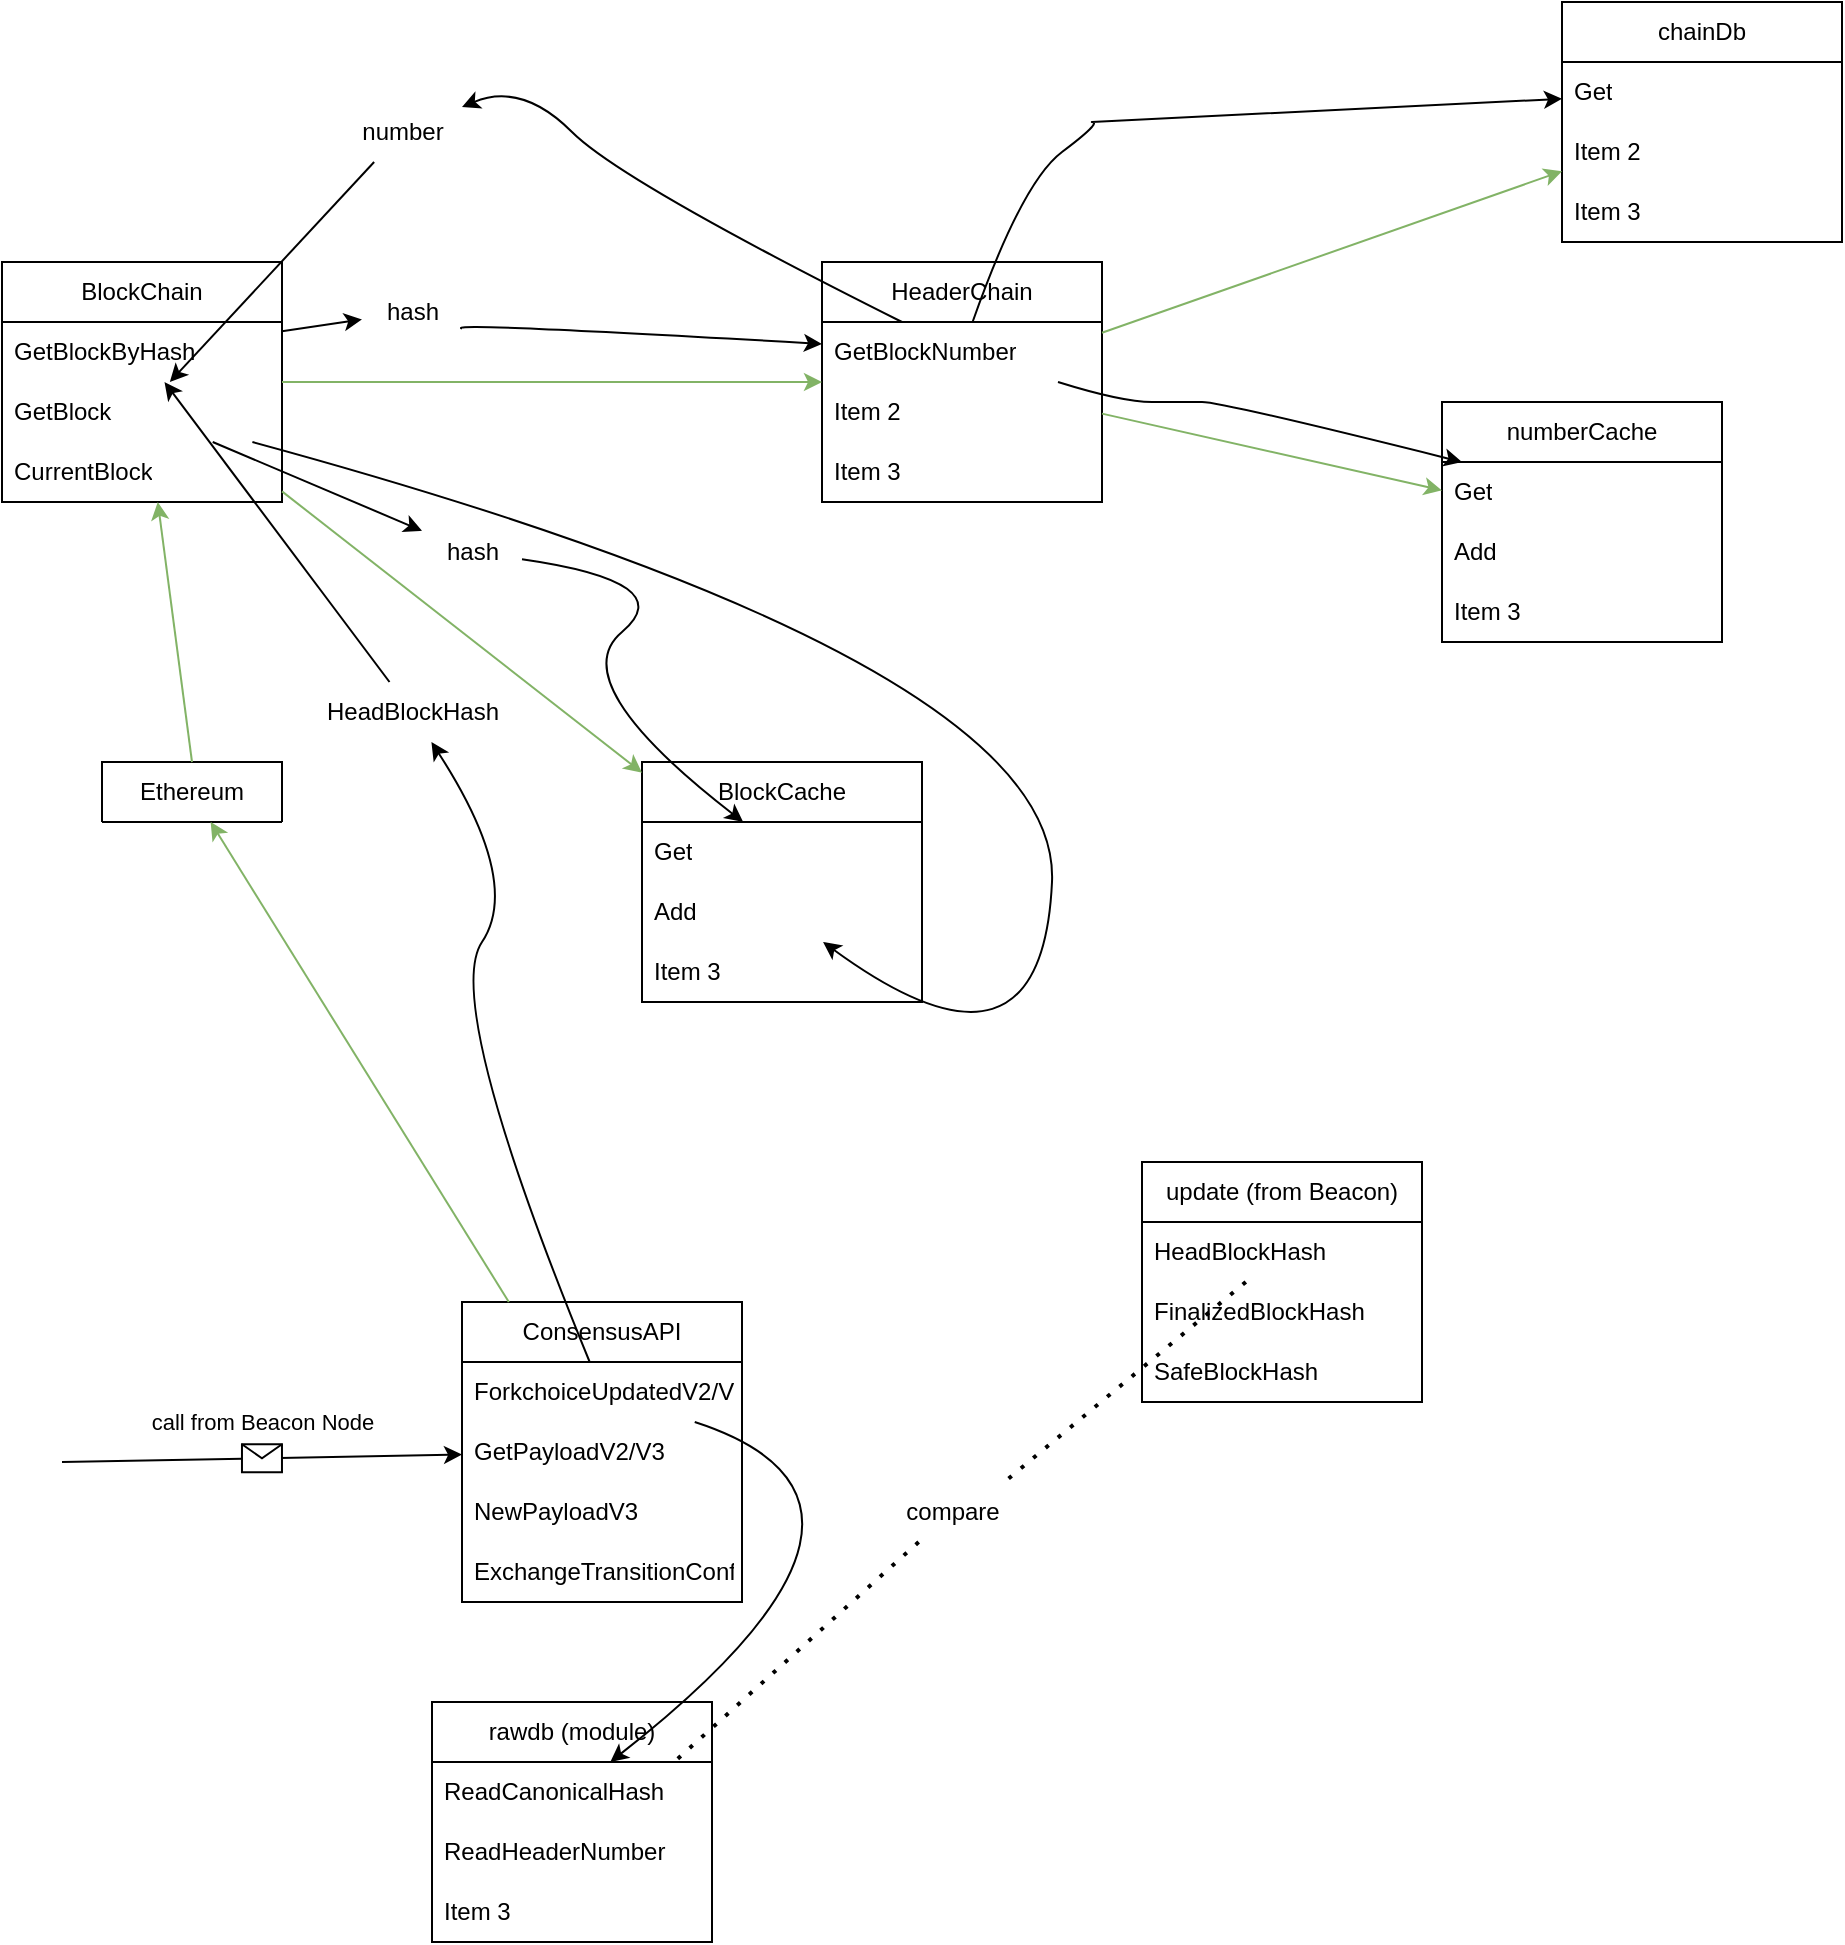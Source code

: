 <mxfile version="22.0.4" type="github" pages="9">
  <diagram name="forkchoiceupdated" id="OismewexX7PU5lhjMx5L">
    <mxGraphModel dx="2064" dy="1126" grid="1" gridSize="10" guides="1" tooltips="1" connect="1" arrows="1" fold="1" page="1" pageScale="1" pageWidth="1920" pageHeight="1200" math="0" shadow="0">
      <root>
        <mxCell id="0" />
        <mxCell id="1" parent="0" />
        <mxCell id="fET9vBlMAK975RTT_vB1-17" value="BlockChain" style="swimlane;fontStyle=0;childLayout=stackLayout;horizontal=1;startSize=30;horizontalStack=0;resizeParent=1;resizeParentMax=0;resizeLast=0;collapsible=1;marginBottom=0;whiteSpace=wrap;html=1;" parent="1" vertex="1">
          <mxGeometry x="70" y="130" width="140" height="120" as="geometry" />
        </mxCell>
        <mxCell id="fET9vBlMAK975RTT_vB1-18" value="GetBlockByHash" style="text;strokeColor=none;fillColor=none;align=left;verticalAlign=middle;spacingLeft=4;spacingRight=4;overflow=hidden;points=[[0,0.5],[1,0.5]];portConstraint=eastwest;rotatable=0;whiteSpace=wrap;html=1;" parent="fET9vBlMAK975RTT_vB1-17" vertex="1">
          <mxGeometry y="30" width="140" height="30" as="geometry" />
        </mxCell>
        <mxCell id="fET9vBlMAK975RTT_vB1-19" value="GetBlock" style="text;strokeColor=none;fillColor=none;align=left;verticalAlign=middle;spacingLeft=4;spacingRight=4;overflow=hidden;points=[[0,0.5],[1,0.5]];portConstraint=eastwest;rotatable=0;whiteSpace=wrap;html=1;" parent="fET9vBlMAK975RTT_vB1-17" vertex="1">
          <mxGeometry y="60" width="140" height="30" as="geometry" />
        </mxCell>
        <mxCell id="fET9vBlMAK975RTT_vB1-20" value="CurrentBlock" style="text;strokeColor=none;fillColor=none;align=left;verticalAlign=middle;spacingLeft=4;spacingRight=4;overflow=hidden;points=[[0,0.5],[1,0.5]];portConstraint=eastwest;rotatable=0;whiteSpace=wrap;html=1;" parent="fET9vBlMAK975RTT_vB1-17" vertex="1">
          <mxGeometry y="90" width="140" height="30" as="geometry" />
        </mxCell>
        <mxCell id="fET9vBlMAK975RTT_vB1-24" value="Ethereum" style="swimlane;fontStyle=0;childLayout=stackLayout;horizontal=1;startSize=30;horizontalStack=0;resizeParent=1;resizeParentMax=0;resizeLast=0;collapsible=1;marginBottom=0;whiteSpace=wrap;html=1;" parent="1" vertex="1" collapsed="1">
          <mxGeometry x="120" y="380" width="90" height="30" as="geometry">
            <mxRectangle x="120" y="380" width="140" height="120" as="alternateBounds" />
          </mxGeometry>
        </mxCell>
        <mxCell id="fET9vBlMAK975RTT_vB1-26" value="BlockChain" style="text;strokeColor=none;fillColor=none;align=left;verticalAlign=middle;spacingLeft=4;spacingRight=4;overflow=hidden;points=[[0,0.5],[1,0.5]];portConstraint=eastwest;rotatable=0;whiteSpace=wrap;html=1;" parent="fET9vBlMAK975RTT_vB1-24" vertex="1">
          <mxGeometry y="30" width="140" height="30" as="geometry" />
        </mxCell>
        <mxCell id="fET9vBlMAK975RTT_vB1-27" value="Merger" style="text;strokeColor=none;fillColor=none;align=left;verticalAlign=middle;spacingLeft=4;spacingRight=4;overflow=hidden;points=[[0,0.5],[1,0.5]];portConstraint=eastwest;rotatable=0;whiteSpace=wrap;html=1;" parent="fET9vBlMAK975RTT_vB1-24" vertex="1">
          <mxGeometry y="60" width="140" height="30" as="geometry" />
        </mxCell>
        <mxCell id="fET9vBlMAK975RTT_vB1-25" value="Item 1" style="text;strokeColor=none;fillColor=none;align=left;verticalAlign=middle;spacingLeft=4;spacingRight=4;overflow=hidden;points=[[0,0.5],[1,0.5]];portConstraint=eastwest;rotatable=0;whiteSpace=wrap;html=1;" parent="fET9vBlMAK975RTT_vB1-24" vertex="1">
          <mxGeometry y="90" width="140" height="30" as="geometry" />
        </mxCell>
        <mxCell id="fET9vBlMAK975RTT_vB1-28" value="HeaderChain" style="swimlane;fontStyle=0;childLayout=stackLayout;horizontal=1;startSize=30;horizontalStack=0;resizeParent=1;resizeParentMax=0;resizeLast=0;collapsible=1;marginBottom=0;whiteSpace=wrap;html=1;" parent="1" vertex="1">
          <mxGeometry x="480" y="130" width="140" height="120" as="geometry" />
        </mxCell>
        <mxCell id="fET9vBlMAK975RTT_vB1-29" value="GetBlockNumber" style="text;strokeColor=none;fillColor=none;align=left;verticalAlign=middle;spacingLeft=4;spacingRight=4;overflow=hidden;points=[[0,0.5],[1,0.5]];portConstraint=eastwest;rotatable=0;whiteSpace=wrap;html=1;" parent="fET9vBlMAK975RTT_vB1-28" vertex="1">
          <mxGeometry y="30" width="140" height="30" as="geometry" />
        </mxCell>
        <mxCell id="fET9vBlMAK975RTT_vB1-30" value="Item 2" style="text;strokeColor=none;fillColor=none;align=left;verticalAlign=middle;spacingLeft=4;spacingRight=4;overflow=hidden;points=[[0,0.5],[1,0.5]];portConstraint=eastwest;rotatable=0;whiteSpace=wrap;html=1;" parent="fET9vBlMAK975RTT_vB1-28" vertex="1">
          <mxGeometry y="60" width="140" height="30" as="geometry" />
        </mxCell>
        <mxCell id="fET9vBlMAK975RTT_vB1-31" value="Item 3" style="text;strokeColor=none;fillColor=none;align=left;verticalAlign=middle;spacingLeft=4;spacingRight=4;overflow=hidden;points=[[0,0.5],[1,0.5]];portConstraint=eastwest;rotatable=0;whiteSpace=wrap;html=1;" parent="fET9vBlMAK975RTT_vB1-28" vertex="1">
          <mxGeometry y="90" width="140" height="30" as="geometry" />
        </mxCell>
        <mxCell id="fET9vBlMAK975RTT_vB1-32" value="BlockCache" style="swimlane;fontStyle=0;childLayout=stackLayout;horizontal=1;startSize=30;horizontalStack=0;resizeParent=1;resizeParentMax=0;resizeLast=0;collapsible=1;marginBottom=0;whiteSpace=wrap;html=1;" parent="1" vertex="1">
          <mxGeometry x="390" y="380" width="140" height="120" as="geometry" />
        </mxCell>
        <mxCell id="fET9vBlMAK975RTT_vB1-33" value="Get&lt;br&gt;" style="text;strokeColor=none;fillColor=none;align=left;verticalAlign=middle;spacingLeft=4;spacingRight=4;overflow=hidden;points=[[0,0.5],[1,0.5]];portConstraint=eastwest;rotatable=0;whiteSpace=wrap;html=1;" parent="fET9vBlMAK975RTT_vB1-32" vertex="1">
          <mxGeometry y="30" width="140" height="30" as="geometry" />
        </mxCell>
        <mxCell id="fET9vBlMAK975RTT_vB1-34" value="Add" style="text;strokeColor=none;fillColor=none;align=left;verticalAlign=middle;spacingLeft=4;spacingRight=4;overflow=hidden;points=[[0,0.5],[1,0.5]];portConstraint=eastwest;rotatable=0;whiteSpace=wrap;html=1;" parent="fET9vBlMAK975RTT_vB1-32" vertex="1">
          <mxGeometry y="60" width="140" height="30" as="geometry" />
        </mxCell>
        <mxCell id="fET9vBlMAK975RTT_vB1-35" value="Item 3" style="text;strokeColor=none;fillColor=none;align=left;verticalAlign=middle;spacingLeft=4;spacingRight=4;overflow=hidden;points=[[0,0.5],[1,0.5]];portConstraint=eastwest;rotatable=0;whiteSpace=wrap;html=1;" parent="fET9vBlMAK975RTT_vB1-32" vertex="1">
          <mxGeometry y="90" width="140" height="30" as="geometry" />
        </mxCell>
        <mxCell id="fET9vBlMAK975RTT_vB1-36" value="" style="endArrow=classic;html=1;rounded=0;exitX=0.5;exitY=0;exitDx=0;exitDy=0;fillColor=#d5e8d4;strokeColor=#82b366;" parent="1" source="fET9vBlMAK975RTT_vB1-24" target="fET9vBlMAK975RTT_vB1-17" edge="1">
          <mxGeometry width="50" height="50" relative="1" as="geometry">
            <mxPoint x="190" y="340" as="sourcePoint" />
            <mxPoint x="230" y="230" as="targetPoint" />
          </mxGeometry>
        </mxCell>
        <mxCell id="fET9vBlMAK975RTT_vB1-41" value="" style="endArrow=classic;html=1;rounded=0;fillColor=#d5e8d4;strokeColor=#82b366;" parent="1" source="fET9vBlMAK975RTT_vB1-17" target="fET9vBlMAK975RTT_vB1-28" edge="1">
          <mxGeometry width="50" height="50" relative="1" as="geometry">
            <mxPoint x="220" y="600" as="sourcePoint" />
            <mxPoint x="270" y="550" as="targetPoint" />
          </mxGeometry>
        </mxCell>
        <mxCell id="fET9vBlMAK975RTT_vB1-43" value="" style="endArrow=classic;html=1;rounded=0;fillColor=#d5e8d4;strokeColor=#82b366;" parent="1" source="fET9vBlMAK975RTT_vB1-17" target="fET9vBlMAK975RTT_vB1-32" edge="1">
          <mxGeometry width="50" height="50" relative="1" as="geometry">
            <mxPoint x="220" y="600" as="sourcePoint" />
            <mxPoint x="270" y="550" as="targetPoint" />
          </mxGeometry>
        </mxCell>
        <mxCell id="fET9vBlMAK975RTT_vB1-45" value="" style="curved=1;endArrow=classic;html=1;rounded=0;" parent="1" source="fET9vBlMAK975RTT_vB1-71" target="fET9vBlMAK975RTT_vB1-29" edge="1">
          <mxGeometry width="50" height="50" relative="1" as="geometry">
            <mxPoint x="240" y="160" as="sourcePoint" />
            <mxPoint x="290" y="110" as="targetPoint" />
            <Array as="points">
              <mxPoint x="290" y="160" />
            </Array>
          </mxGeometry>
        </mxCell>
        <mxCell id="fET9vBlMAK975RTT_vB1-50" value="ConsensusAPI" style="swimlane;fontStyle=0;childLayout=stackLayout;horizontal=1;startSize=30;horizontalStack=0;resizeParent=1;resizeParentMax=0;resizeLast=0;collapsible=1;marginBottom=0;whiteSpace=wrap;html=1;" parent="1" vertex="1">
          <mxGeometry x="300" y="650" width="140" height="150" as="geometry">
            <mxRectangle x="100" y="690" width="120" height="30" as="alternateBounds" />
          </mxGeometry>
        </mxCell>
        <mxCell id="fET9vBlMAK975RTT_vB1-51" value="ForkchoiceUpdatedV2/V3" style="text;strokeColor=none;fillColor=none;align=left;verticalAlign=middle;spacingLeft=4;spacingRight=4;overflow=hidden;points=[[0,0.5],[1,0.5]];portConstraint=eastwest;rotatable=0;whiteSpace=wrap;html=1;" parent="fET9vBlMAK975RTT_vB1-50" vertex="1">
          <mxGeometry y="30" width="140" height="30" as="geometry" />
        </mxCell>
        <mxCell id="fET9vBlMAK975RTT_vB1-52" value="GetPayloadV2/V3" style="text;strokeColor=none;fillColor=none;align=left;verticalAlign=middle;spacingLeft=4;spacingRight=4;overflow=hidden;points=[[0,0.5],[1,0.5]];portConstraint=eastwest;rotatable=0;whiteSpace=wrap;html=1;" parent="fET9vBlMAK975RTT_vB1-50" vertex="1">
          <mxGeometry y="60" width="140" height="30" as="geometry" />
        </mxCell>
        <mxCell id="fET9vBlMAK975RTT_vB1-53" value="NewPayloadV3&lt;br&gt;" style="text;strokeColor=none;fillColor=none;align=left;verticalAlign=middle;spacingLeft=4;spacingRight=4;overflow=hidden;points=[[0,0.5],[1,0.5]];portConstraint=eastwest;rotatable=0;whiteSpace=wrap;html=1;" parent="fET9vBlMAK975RTT_vB1-50" vertex="1">
          <mxGeometry y="90" width="140" height="30" as="geometry" />
        </mxCell>
        <mxCell id="fET9vBlMAK975RTT_vB1-58" value="ExchangeTransitionConfigurationV1&lt;br&gt;" style="text;strokeColor=none;fillColor=none;align=left;verticalAlign=middle;spacingLeft=4;spacingRight=4;overflow=hidden;points=[[0,0.5],[1,0.5]];portConstraint=eastwest;rotatable=0;whiteSpace=wrap;html=1;" parent="fET9vBlMAK975RTT_vB1-50" vertex="1">
          <mxGeometry y="120" width="140" height="30" as="geometry" />
        </mxCell>
        <mxCell id="fET9vBlMAK975RTT_vB1-62" value="" style="endArrow=classic;html=1;rounded=0;fillColor=#d5e8d4;strokeColor=#82b366;" parent="1" source="fET9vBlMAK975RTT_vB1-50" target="fET9vBlMAK975RTT_vB1-24" edge="1">
          <mxGeometry width="50" height="50" relative="1" as="geometry">
            <mxPoint x="240" y="500" as="sourcePoint" />
            <mxPoint x="290" y="450" as="targetPoint" />
          </mxGeometry>
        </mxCell>
        <mxCell id="fET9vBlMAK975RTT_vB1-63" value="" style="endArrow=classic;html=1;rounded=0;" parent="1" target="fET9vBlMAK975RTT_vB1-50" edge="1">
          <mxGeometry relative="1" as="geometry">
            <mxPoint x="100" y="730" as="sourcePoint" />
            <mxPoint x="210" y="740" as="targetPoint" />
          </mxGeometry>
        </mxCell>
        <mxCell id="fET9vBlMAK975RTT_vB1-64" value="" style="shape=message;html=1;outlineConnect=0;" parent="fET9vBlMAK975RTT_vB1-63" vertex="1">
          <mxGeometry width="20" height="14" relative="1" as="geometry">
            <mxPoint x="-10" y="-7" as="offset" />
          </mxGeometry>
        </mxCell>
        <mxCell id="fET9vBlMAK975RTT_vB1-65" value="call from Beacon Node&lt;br&gt;" style="edgeLabel;html=1;align=center;verticalAlign=middle;resizable=0;points=[];" parent="fET9vBlMAK975RTT_vB1-63" vertex="1" connectable="0">
          <mxGeometry x="0.02" y="2" relative="1" as="geometry">
            <mxPoint x="-2" y="-16" as="offset" />
          </mxGeometry>
        </mxCell>
        <mxCell id="fET9vBlMAK975RTT_vB1-67" value="" style="curved=1;endArrow=classic;html=1;rounded=0;" parent="1" source="fET9vBlMAK975RTT_vB1-68" target="fET9vBlMAK975RTT_vB1-18" edge="1">
          <mxGeometry width="50" height="50" relative="1" as="geometry">
            <mxPoint x="240" y="500" as="sourcePoint" />
            <mxPoint x="290" y="450" as="targetPoint" />
            <Array as="points" />
          </mxGeometry>
        </mxCell>
        <mxCell id="fET9vBlMAK975RTT_vB1-69" value="" style="curved=1;endArrow=classic;html=1;rounded=0;" parent="1" source="fET9vBlMAK975RTT_vB1-70" target="fET9vBlMAK975RTT_vB1-19" edge="1">
          <mxGeometry width="50" height="50" relative="1" as="geometry">
            <mxPoint x="330" y="90" as="sourcePoint" />
            <mxPoint x="380" y="40" as="targetPoint" />
            <Array as="points" />
          </mxGeometry>
        </mxCell>
        <mxCell id="fET9vBlMAK975RTT_vB1-74" value="" style="curved=1;endArrow=classic;html=1;rounded=0;" parent="1" source="fET9vBlMAK975RTT_vB1-75" target="fET9vBlMAK975RTT_vB1-33" edge="1">
          <mxGeometry width="50" height="50" relative="1" as="geometry">
            <mxPoint x="360" y="290" as="sourcePoint" />
            <mxPoint x="410" y="240" as="targetPoint" />
            <Array as="points">
              <mxPoint x="410" y="290" />
              <mxPoint x="350" y="340" />
            </Array>
          </mxGeometry>
        </mxCell>
        <mxCell id="fET9vBlMAK975RTT_vB1-76" value="" style="curved=1;endArrow=classic;html=1;rounded=0;" parent="1" source="fET9vBlMAK975RTT_vB1-19" target="fET9vBlMAK975RTT_vB1-34" edge="1">
          <mxGeometry width="50" height="50" relative="1" as="geometry">
            <mxPoint x="550" y="330" as="sourcePoint" />
            <mxPoint x="600" y="280" as="targetPoint" />
            <Array as="points">
              <mxPoint x="600" y="330" />
              <mxPoint x="590" y="550" />
            </Array>
          </mxGeometry>
        </mxCell>
        <mxCell id="krDMxVCN_bRNcbCemnQk-1" value="numberCache" style="swimlane;fontStyle=0;childLayout=stackLayout;horizontal=1;startSize=30;horizontalStack=0;resizeParent=1;resizeParentMax=0;resizeLast=0;collapsible=1;marginBottom=0;whiteSpace=wrap;html=1;" vertex="1" parent="1">
          <mxGeometry x="790" y="200" width="140" height="120" as="geometry" />
        </mxCell>
        <mxCell id="krDMxVCN_bRNcbCemnQk-2" value="Get" style="text;strokeColor=none;fillColor=none;align=left;verticalAlign=middle;spacingLeft=4;spacingRight=4;overflow=hidden;points=[[0,0.5],[1,0.5]];portConstraint=eastwest;rotatable=0;whiteSpace=wrap;html=1;" vertex="1" parent="krDMxVCN_bRNcbCemnQk-1">
          <mxGeometry y="30" width="140" height="30" as="geometry" />
        </mxCell>
        <mxCell id="krDMxVCN_bRNcbCemnQk-3" value="Add" style="text;strokeColor=none;fillColor=none;align=left;verticalAlign=middle;spacingLeft=4;spacingRight=4;overflow=hidden;points=[[0,0.5],[1,0.5]];portConstraint=eastwest;rotatable=0;whiteSpace=wrap;html=1;" vertex="1" parent="krDMxVCN_bRNcbCemnQk-1">
          <mxGeometry y="60" width="140" height="30" as="geometry" />
        </mxCell>
        <mxCell id="krDMxVCN_bRNcbCemnQk-4" value="Item 3" style="text;strokeColor=none;fillColor=none;align=left;verticalAlign=middle;spacingLeft=4;spacingRight=4;overflow=hidden;points=[[0,0.5],[1,0.5]];portConstraint=eastwest;rotatable=0;whiteSpace=wrap;html=1;" vertex="1" parent="krDMxVCN_bRNcbCemnQk-1">
          <mxGeometry y="90" width="140" height="30" as="geometry" />
        </mxCell>
        <mxCell id="krDMxVCN_bRNcbCemnQk-8" value="chainDb" style="swimlane;fontStyle=0;childLayout=stackLayout;horizontal=1;startSize=30;horizontalStack=0;resizeParent=1;resizeParentMax=0;resizeLast=0;collapsible=1;marginBottom=0;whiteSpace=wrap;html=1;" vertex="1" parent="1">
          <mxGeometry x="850" width="140" height="120" as="geometry" />
        </mxCell>
        <mxCell id="krDMxVCN_bRNcbCemnQk-9" value="Get" style="text;strokeColor=none;fillColor=none;align=left;verticalAlign=middle;spacingLeft=4;spacingRight=4;overflow=hidden;points=[[0,0.5],[1,0.5]];portConstraint=eastwest;rotatable=0;whiteSpace=wrap;html=1;" vertex="1" parent="krDMxVCN_bRNcbCemnQk-8">
          <mxGeometry y="30" width="140" height="30" as="geometry" />
        </mxCell>
        <mxCell id="krDMxVCN_bRNcbCemnQk-10" value="Item 2" style="text;strokeColor=none;fillColor=none;align=left;verticalAlign=middle;spacingLeft=4;spacingRight=4;overflow=hidden;points=[[0,0.5],[1,0.5]];portConstraint=eastwest;rotatable=0;whiteSpace=wrap;html=1;" vertex="1" parent="krDMxVCN_bRNcbCemnQk-8">
          <mxGeometry y="60" width="140" height="30" as="geometry" />
        </mxCell>
        <mxCell id="krDMxVCN_bRNcbCemnQk-11" value="Item 3" style="text;strokeColor=none;fillColor=none;align=left;verticalAlign=middle;spacingLeft=4;spacingRight=4;overflow=hidden;points=[[0,0.5],[1,0.5]];portConstraint=eastwest;rotatable=0;whiteSpace=wrap;html=1;" vertex="1" parent="krDMxVCN_bRNcbCemnQk-8">
          <mxGeometry y="90" width="140" height="30" as="geometry" />
        </mxCell>
        <mxCell id="krDMxVCN_bRNcbCemnQk-12" value="" style="endArrow=classic;html=1;rounded=0;fillColor=#d5e8d4;strokeColor=#82b366;" edge="1" parent="1" source="fET9vBlMAK975RTT_vB1-28" target="krDMxVCN_bRNcbCemnQk-1">
          <mxGeometry width="50" height="50" relative="1" as="geometry">
            <mxPoint x="580" y="110" as="sourcePoint" />
            <mxPoint x="630" y="60" as="targetPoint" />
          </mxGeometry>
        </mxCell>
        <mxCell id="krDMxVCN_bRNcbCemnQk-13" value="" style="endArrow=classic;html=1;rounded=0;fillColor=#d5e8d4;strokeColor=#82b366;" edge="1" parent="1" source="fET9vBlMAK975RTT_vB1-28" target="krDMxVCN_bRNcbCemnQk-8">
          <mxGeometry width="50" height="50" relative="1" as="geometry">
            <mxPoint x="360" y="600" as="sourcePoint" />
            <mxPoint x="410" y="550" as="targetPoint" />
          </mxGeometry>
        </mxCell>
        <mxCell id="krDMxVCN_bRNcbCemnQk-14" value="" style="curved=1;endArrow=classic;html=1;rounded=0;" edge="1" parent="1" source="fET9vBlMAK975RTT_vB1-29" target="krDMxVCN_bRNcbCemnQk-2">
          <mxGeometry width="50" height="50" relative="1" as="geometry">
            <mxPoint x="360" y="600" as="sourcePoint" />
            <mxPoint x="410" y="550" as="targetPoint" />
            <Array as="points">
              <mxPoint x="630" y="200" />
              <mxPoint x="660" y="200" />
              <mxPoint x="680" y="200" />
            </Array>
          </mxGeometry>
        </mxCell>
        <mxCell id="krDMxVCN_bRNcbCemnQk-15" value="" style="curved=1;endArrow=classic;html=1;rounded=0;" edge="1" parent="1" source="fET9vBlMAK975RTT_vB1-29" target="krDMxVCN_bRNcbCemnQk-9">
          <mxGeometry width="50" height="50" relative="1" as="geometry">
            <mxPoint x="660" y="520" as="sourcePoint" />
            <mxPoint x="710" y="470" as="targetPoint" />
            <Array as="points">
              <mxPoint x="580" y="90" />
              <mxPoint x="620" y="60" />
              <mxPoint x="610" y="60" />
            </Array>
          </mxGeometry>
        </mxCell>
        <mxCell id="vQUdflH_a2DCxJsh3d4S-1" value="rawdb (module)" style="swimlane;fontStyle=0;childLayout=stackLayout;horizontal=1;startSize=30;horizontalStack=0;resizeParent=1;resizeParentMax=0;resizeLast=0;collapsible=1;marginBottom=0;whiteSpace=wrap;html=1;" vertex="1" parent="1">
          <mxGeometry x="285" y="850" width="140" height="120" as="geometry" />
        </mxCell>
        <mxCell id="vQUdflH_a2DCxJsh3d4S-2" value="ReadCanonicalHash&lt;br&gt;" style="text;strokeColor=none;fillColor=none;align=left;verticalAlign=middle;spacingLeft=4;spacingRight=4;overflow=hidden;points=[[0,0.5],[1,0.5]];portConstraint=eastwest;rotatable=0;whiteSpace=wrap;html=1;" vertex="1" parent="vQUdflH_a2DCxJsh3d4S-1">
          <mxGeometry y="30" width="140" height="30" as="geometry" />
        </mxCell>
        <mxCell id="vQUdflH_a2DCxJsh3d4S-3" value="ReadHeaderNumber" style="text;strokeColor=none;fillColor=none;align=left;verticalAlign=middle;spacingLeft=4;spacingRight=4;overflow=hidden;points=[[0,0.5],[1,0.5]];portConstraint=eastwest;rotatable=0;whiteSpace=wrap;html=1;" vertex="1" parent="vQUdflH_a2DCxJsh3d4S-1">
          <mxGeometry y="60" width="140" height="30" as="geometry" />
        </mxCell>
        <mxCell id="vQUdflH_a2DCxJsh3d4S-4" value="Item 3" style="text;strokeColor=none;fillColor=none;align=left;verticalAlign=middle;spacingLeft=4;spacingRight=4;overflow=hidden;points=[[0,0.5],[1,0.5]];portConstraint=eastwest;rotatable=0;whiteSpace=wrap;html=1;" vertex="1" parent="vQUdflH_a2DCxJsh3d4S-1">
          <mxGeometry y="90" width="140" height="30" as="geometry" />
        </mxCell>
        <mxCell id="vQUdflH_a2DCxJsh3d4S-9" value="" style="curved=1;endArrow=classic;html=1;rounded=0;" edge="1" parent="1" source="fET9vBlMAK975RTT_vB1-51" target="vQUdflH_a2DCxJsh3d4S-2">
          <mxGeometry width="50" height="50" relative="1" as="geometry">
            <mxPoint x="530" y="700" as="sourcePoint" />
            <mxPoint x="580" y="650" as="targetPoint" />
            <Array as="points">
              <mxPoint x="540" y="750" />
            </Array>
          </mxGeometry>
        </mxCell>
        <mxCell id="vQUdflH_a2DCxJsh3d4S-10" value="update (from Beacon)" style="swimlane;fontStyle=0;childLayout=stackLayout;horizontal=1;startSize=30;horizontalStack=0;resizeParent=1;resizeParentMax=0;resizeLast=0;collapsible=1;marginBottom=0;whiteSpace=wrap;html=1;" vertex="1" parent="1">
          <mxGeometry x="640" y="580" width="140" height="120" as="geometry" />
        </mxCell>
        <mxCell id="vQUdflH_a2DCxJsh3d4S-11" value="HeadBlockHash" style="text;strokeColor=none;fillColor=none;align=left;verticalAlign=middle;spacingLeft=4;spacingRight=4;overflow=hidden;points=[[0,0.5],[1,0.5]];portConstraint=eastwest;rotatable=0;whiteSpace=wrap;html=1;" vertex="1" parent="vQUdflH_a2DCxJsh3d4S-10">
          <mxGeometry y="30" width="140" height="30" as="geometry" />
        </mxCell>
        <mxCell id="vQUdflH_a2DCxJsh3d4S-12" value="FinalizedBlockHash" style="text;strokeColor=none;fillColor=none;align=left;verticalAlign=middle;spacingLeft=4;spacingRight=4;overflow=hidden;points=[[0,0.5],[1,0.5]];portConstraint=eastwest;rotatable=0;whiteSpace=wrap;html=1;" vertex="1" parent="vQUdflH_a2DCxJsh3d4S-10">
          <mxGeometry y="60" width="140" height="30" as="geometry" />
        </mxCell>
        <mxCell id="vQUdflH_a2DCxJsh3d4S-13" value="SafeBlockHash" style="text;strokeColor=none;fillColor=none;align=left;verticalAlign=middle;spacingLeft=4;spacingRight=4;overflow=hidden;points=[[0,0.5],[1,0.5]];portConstraint=eastwest;rotatable=0;whiteSpace=wrap;html=1;" vertex="1" parent="vQUdflH_a2DCxJsh3d4S-10">
          <mxGeometry y="90" width="140" height="30" as="geometry" />
        </mxCell>
        <mxCell id="vQUdflH_a2DCxJsh3d4S-14" value="" style="endArrow=none;dashed=1;html=1;dashPattern=1 3;strokeWidth=2;rounded=0;entryX=0.857;entryY=0.033;entryDx=0;entryDy=0;entryPerimeter=0;" edge="1" parent="1" source="vQUdflH_a2DCxJsh3d4S-15" target="vQUdflH_a2DCxJsh3d4S-2">
          <mxGeometry width="50" height="50" relative="1" as="geometry">
            <mxPoint x="290" y="600" as="sourcePoint" />
            <mxPoint x="340" y="550" as="targetPoint" />
          </mxGeometry>
        </mxCell>
        <mxCell id="WHFCmmF3bnzhleaJ1Slf-1" value="" style="curved=1;endArrow=classic;html=1;rounded=0;" edge="1" parent="1" source="fET9vBlMAK975RTT_vB1-29" target="fET9vBlMAK975RTT_vB1-70">
          <mxGeometry width="50" height="50" relative="1" as="geometry">
            <mxPoint x="520" y="160" as="sourcePoint" />
            <mxPoint x="157" y="190" as="targetPoint" />
            <Array as="points">
              <mxPoint x="380" y="90" />
              <mxPoint x="330" y="40" />
            </Array>
          </mxGeometry>
        </mxCell>
        <mxCell id="fET9vBlMAK975RTT_vB1-70" value="number" style="text;html=1;align=center;verticalAlign=middle;resizable=0;points=[];autosize=1;strokeColor=none;fillColor=none;" parent="1" vertex="1">
          <mxGeometry x="240" y="50" width="60" height="30" as="geometry" />
        </mxCell>
        <mxCell id="WHFCmmF3bnzhleaJ1Slf-2" value="" style="curved=1;endArrow=classic;html=1;rounded=0;" edge="1" parent="1" source="fET9vBlMAK975RTT_vB1-18" target="fET9vBlMAK975RTT_vB1-71">
          <mxGeometry width="50" height="50" relative="1" as="geometry">
            <mxPoint x="210" y="168" as="sourcePoint" />
            <mxPoint x="480" y="171" as="targetPoint" />
            <Array as="points" />
          </mxGeometry>
        </mxCell>
        <mxCell id="fET9vBlMAK975RTT_vB1-71" value="hash" style="text;html=1;align=center;verticalAlign=middle;resizable=0;points=[];autosize=1;strokeColor=none;fillColor=none;" parent="1" vertex="1">
          <mxGeometry x="250" y="140" width="50" height="30" as="geometry" />
        </mxCell>
        <mxCell id="WHFCmmF3bnzhleaJ1Slf-3" value="" style="curved=1;endArrow=classic;html=1;rounded=0;" edge="1" parent="1" source="fET9vBlMAK975RTT_vB1-19" target="fET9vBlMAK975RTT_vB1-75">
          <mxGeometry width="50" height="50" relative="1" as="geometry">
            <mxPoint x="188" y="220" as="sourcePoint" />
            <mxPoint x="441" y="410" as="targetPoint" />
            <Array as="points" />
          </mxGeometry>
        </mxCell>
        <mxCell id="fET9vBlMAK975RTT_vB1-75" value="hash" style="text;html=1;align=center;verticalAlign=middle;resizable=0;points=[];autosize=1;strokeColor=none;fillColor=none;" parent="1" vertex="1">
          <mxGeometry x="280" y="260" width="50" height="30" as="geometry" />
        </mxCell>
        <mxCell id="WHFCmmF3bnzhleaJ1Slf-4" value="" style="curved=1;endArrow=classic;html=1;rounded=0;" edge="1" parent="1" source="fET9vBlMAK975RTT_vB1-51" target="fET9vBlMAK975RTT_vB1-68">
          <mxGeometry width="50" height="50" relative="1" as="geometry">
            <mxPoint x="364" y="680" as="sourcePoint" />
            <mxPoint x="151" y="190" as="targetPoint" />
            <Array as="points">
              <mxPoint x="290" y="500" />
              <mxPoint x="330" y="440" />
            </Array>
          </mxGeometry>
        </mxCell>
        <mxCell id="fET9vBlMAK975RTT_vB1-68" value="HeadBlockHash&lt;br&gt;" style="text;html=1;align=center;verticalAlign=middle;resizable=0;points=[];autosize=1;strokeColor=none;fillColor=none;" parent="1" vertex="1">
          <mxGeometry x="220" y="340" width="110" height="30" as="geometry" />
        </mxCell>
        <mxCell id="WHFCmmF3bnzhleaJ1Slf-5" value="" style="endArrow=none;dashed=1;html=1;dashPattern=1 3;strokeWidth=2;rounded=0;entryX=0.857;entryY=0.033;entryDx=0;entryDy=0;entryPerimeter=0;" edge="1" parent="1" source="vQUdflH_a2DCxJsh3d4S-11" target="vQUdflH_a2DCxJsh3d4S-15">
          <mxGeometry width="50" height="50" relative="1" as="geometry">
            <mxPoint x="692" y="640" as="sourcePoint" />
            <mxPoint x="405" y="881" as="targetPoint" />
          </mxGeometry>
        </mxCell>
        <mxCell id="vQUdflH_a2DCxJsh3d4S-15" value="compare" style="text;html=1;align=center;verticalAlign=middle;resizable=0;points=[];autosize=1;strokeColor=none;fillColor=none;" vertex="1" parent="1">
          <mxGeometry x="510" y="740" width="70" height="30" as="geometry" />
        </mxCell>
      </root>
    </mxGraphModel>
  </diagram>
  <diagram id="nL5yzAK3TbzffoT3Jq7T" name="get block">
    <mxGraphModel dx="2064" dy="1126" grid="1" gridSize="10" guides="1" tooltips="1" connect="1" arrows="1" fold="1" page="1" pageScale="1" pageWidth="850" pageHeight="1100" math="0" shadow="0">
      <root>
        <mxCell id="0" />
        <mxCell id="1" parent="0" />
        <mxCell id="JNgb4zIIYrWdcHcJbIbo-1" value="Block&lt;br&gt;" style="swimlane;fontStyle=0;childLayout=stackLayout;horizontal=1;startSize=30;horizontalStack=0;resizeParent=1;resizeParentMax=0;resizeLast=0;collapsible=1;marginBottom=0;whiteSpace=wrap;html=1;" vertex="1" parent="1">
          <mxGeometry x="160" y="670" width="140" height="120" as="geometry" />
        </mxCell>
        <mxCell id="JNgb4zIIYrWdcHcJbIbo-2" value="Difficulty" style="text;strokeColor=none;fillColor=none;align=left;verticalAlign=middle;spacingLeft=4;spacingRight=4;overflow=hidden;points=[[0,0.5],[1,0.5]];portConstraint=eastwest;rotatable=0;whiteSpace=wrap;html=1;" vertex="1" parent="JNgb4zIIYrWdcHcJbIbo-1">
          <mxGeometry y="30" width="140" height="30" as="geometry" />
        </mxCell>
        <mxCell id="JNgb4zIIYrWdcHcJbIbo-3" value="ParentHash" style="text;strokeColor=none;fillColor=none;align=left;verticalAlign=middle;spacingLeft=4;spacingRight=4;overflow=hidden;points=[[0,0.5],[1,0.5]];portConstraint=eastwest;rotatable=0;whiteSpace=wrap;html=1;" vertex="1" parent="JNgb4zIIYrWdcHcJbIbo-1">
          <mxGeometry y="60" width="140" height="30" as="geometry" />
        </mxCell>
        <mxCell id="JNgb4zIIYrWdcHcJbIbo-4" value="Item 3" style="text;strokeColor=none;fillColor=none;align=left;verticalAlign=middle;spacingLeft=4;spacingRight=4;overflow=hidden;points=[[0,0.5],[1,0.5]];portConstraint=eastwest;rotatable=0;whiteSpace=wrap;html=1;" vertex="1" parent="JNgb4zIIYrWdcHcJbIbo-1">
          <mxGeometry y="90" width="140" height="30" as="geometry" />
        </mxCell>
        <mxCell id="A46pC4i7RZz71VU2-W6J-1" value="HeaderChain" style="swimlane;fontStyle=0;childLayout=stackLayout;horizontal=1;startSize=30;horizontalStack=0;resizeParent=1;resizeParentMax=0;resizeLast=0;collapsible=1;marginBottom=0;whiteSpace=wrap;html=1;" vertex="1" parent="1">
          <mxGeometry x="50" y="270" width="140" height="120" as="geometry" />
        </mxCell>
        <mxCell id="A46pC4i7RZz71VU2-W6J-2" value="GetBlockNumber" style="text;strokeColor=none;fillColor=none;align=left;verticalAlign=middle;spacingLeft=4;spacingRight=4;overflow=hidden;points=[[0,0.5],[1,0.5]];portConstraint=eastwest;rotatable=0;whiteSpace=wrap;html=1;" vertex="1" parent="A46pC4i7RZz71VU2-W6J-1">
          <mxGeometry y="30" width="140" height="30" as="geometry" />
        </mxCell>
        <mxCell id="A46pC4i7RZz71VU2-W6J-3" value="Item 2" style="text;strokeColor=none;fillColor=none;align=left;verticalAlign=middle;spacingLeft=4;spacingRight=4;overflow=hidden;points=[[0,0.5],[1,0.5]];portConstraint=eastwest;rotatable=0;whiteSpace=wrap;html=1;" vertex="1" parent="A46pC4i7RZz71VU2-W6J-1">
          <mxGeometry y="60" width="140" height="30" as="geometry" />
        </mxCell>
        <mxCell id="A46pC4i7RZz71VU2-W6J-4" value="Item 3" style="text;strokeColor=none;fillColor=none;align=left;verticalAlign=middle;spacingLeft=4;spacingRight=4;overflow=hidden;points=[[0,0.5],[1,0.5]];portConstraint=eastwest;rotatable=0;whiteSpace=wrap;html=1;" vertex="1" parent="A46pC4i7RZz71VU2-W6J-1">
          <mxGeometry y="90" width="140" height="30" as="geometry" />
        </mxCell>
        <mxCell id="A46pC4i7RZz71VU2-W6J-5" value="numberCache" style="swimlane;fontStyle=0;childLayout=stackLayout;horizontal=1;startSize=30;horizontalStack=0;resizeParent=1;resizeParentMax=0;resizeLast=0;collapsible=1;marginBottom=0;whiteSpace=wrap;html=1;" vertex="1" parent="1">
          <mxGeometry x="285" y="120" width="140" height="120" as="geometry" />
        </mxCell>
        <mxCell id="A46pC4i7RZz71VU2-W6J-6" value="Get" style="text;strokeColor=none;fillColor=none;align=left;verticalAlign=middle;spacingLeft=4;spacingRight=4;overflow=hidden;points=[[0,0.5],[1,0.5]];portConstraint=eastwest;rotatable=0;whiteSpace=wrap;html=1;" vertex="1" parent="A46pC4i7RZz71VU2-W6J-5">
          <mxGeometry y="30" width="140" height="30" as="geometry" />
        </mxCell>
        <mxCell id="A46pC4i7RZz71VU2-W6J-7" value="Add" style="text;strokeColor=none;fillColor=none;align=left;verticalAlign=middle;spacingLeft=4;spacingRight=4;overflow=hidden;points=[[0,0.5],[1,0.5]];portConstraint=eastwest;rotatable=0;whiteSpace=wrap;html=1;" vertex="1" parent="A46pC4i7RZz71VU2-W6J-5">
          <mxGeometry y="60" width="140" height="30" as="geometry" />
        </mxCell>
        <mxCell id="A46pC4i7RZz71VU2-W6J-8" value="Item 3" style="text;strokeColor=none;fillColor=none;align=left;verticalAlign=middle;spacingLeft=4;spacingRight=4;overflow=hidden;points=[[0,0.5],[1,0.5]];portConstraint=eastwest;rotatable=0;whiteSpace=wrap;html=1;" vertex="1" parent="A46pC4i7RZz71VU2-W6J-5">
          <mxGeometry y="90" width="140" height="30" as="geometry" />
        </mxCell>
        <mxCell id="A46pC4i7RZz71VU2-W6J-9" value="chainDb" style="swimlane;fontStyle=0;childLayout=stackLayout;horizontal=1;startSize=30;horizontalStack=0;resizeParent=1;resizeParentMax=0;resizeLast=0;collapsible=1;marginBottom=0;whiteSpace=wrap;html=1;" vertex="1" parent="1">
          <mxGeometry x="285" y="260" width="140" height="120" as="geometry" />
        </mxCell>
        <mxCell id="A46pC4i7RZz71VU2-W6J-10" value="Get" style="text;strokeColor=none;fillColor=none;align=left;verticalAlign=middle;spacingLeft=4;spacingRight=4;overflow=hidden;points=[[0,0.5],[1,0.5]];portConstraint=eastwest;rotatable=0;whiteSpace=wrap;html=1;" vertex="1" parent="A46pC4i7RZz71VU2-W6J-9">
          <mxGeometry y="30" width="140" height="30" as="geometry" />
        </mxCell>
        <mxCell id="A46pC4i7RZz71VU2-W6J-11" value="Item 2" style="text;strokeColor=none;fillColor=none;align=left;verticalAlign=middle;spacingLeft=4;spacingRight=4;overflow=hidden;points=[[0,0.5],[1,0.5]];portConstraint=eastwest;rotatable=0;whiteSpace=wrap;html=1;" vertex="1" parent="A46pC4i7RZz71VU2-W6J-9">
          <mxGeometry y="60" width="140" height="30" as="geometry" />
        </mxCell>
        <mxCell id="A46pC4i7RZz71VU2-W6J-12" value="Item 3" style="text;strokeColor=none;fillColor=none;align=left;verticalAlign=middle;spacingLeft=4;spacingRight=4;overflow=hidden;points=[[0,0.5],[1,0.5]];portConstraint=eastwest;rotatable=0;whiteSpace=wrap;html=1;" vertex="1" parent="A46pC4i7RZz71VU2-W6J-9">
          <mxGeometry y="90" width="140" height="30" as="geometry" />
        </mxCell>
        <mxCell id="A46pC4i7RZz71VU2-W6J-13" value="" style="endArrow=classic;html=1;rounded=0;fillColor=#d5e8d4;strokeColor=#82b366;" edge="1" parent="1" source="A46pC4i7RZz71VU2-W6J-1" target="A46pC4i7RZz71VU2-W6J-5">
          <mxGeometry width="50" height="50" relative="1" as="geometry">
            <mxPoint x="175" y="100" as="sourcePoint" />
            <mxPoint x="225" y="50" as="targetPoint" />
          </mxGeometry>
        </mxCell>
        <mxCell id="A46pC4i7RZz71VU2-W6J-14" value="" style="endArrow=classic;html=1;rounded=0;fillColor=#d5e8d4;strokeColor=#82b366;" edge="1" parent="1" source="A46pC4i7RZz71VU2-W6J-1" target="A46pC4i7RZz71VU2-W6J-9">
          <mxGeometry width="50" height="50" relative="1" as="geometry">
            <mxPoint x="-45" y="590" as="sourcePoint" />
            <mxPoint x="5" y="540" as="targetPoint" />
          </mxGeometry>
        </mxCell>
        <mxCell id="A46pC4i7RZz71VU2-W6J-19" value="headerCache" style="swimlane;fontStyle=0;childLayout=stackLayout;horizontal=1;startSize=30;horizontalStack=0;resizeParent=1;resizeParentMax=0;resizeLast=0;collapsible=1;marginBottom=0;whiteSpace=wrap;html=1;" vertex="1" parent="1">
          <mxGeometry x="280" y="420" width="140" height="120" as="geometry" />
        </mxCell>
        <mxCell id="A46pC4i7RZz71VU2-W6J-20" value="Get" style="text;strokeColor=none;fillColor=none;align=left;verticalAlign=middle;spacingLeft=4;spacingRight=4;overflow=hidden;points=[[0,0.5],[1,0.5]];portConstraint=eastwest;rotatable=0;whiteSpace=wrap;html=1;" vertex="1" parent="A46pC4i7RZz71VU2-W6J-19">
          <mxGeometry y="30" width="140" height="30" as="geometry" />
        </mxCell>
        <mxCell id="A46pC4i7RZz71VU2-W6J-21" value="Add" style="text;strokeColor=none;fillColor=none;align=left;verticalAlign=middle;spacingLeft=4;spacingRight=4;overflow=hidden;points=[[0,0.5],[1,0.5]];portConstraint=eastwest;rotatable=0;whiteSpace=wrap;html=1;" vertex="1" parent="A46pC4i7RZz71VU2-W6J-19">
          <mxGeometry y="60" width="140" height="30" as="geometry" />
        </mxCell>
        <mxCell id="A46pC4i7RZz71VU2-W6J-22" value="Item 3" style="text;strokeColor=none;fillColor=none;align=left;verticalAlign=middle;spacingLeft=4;spacingRight=4;overflow=hidden;points=[[0,0.5],[1,0.5]];portConstraint=eastwest;rotatable=0;whiteSpace=wrap;html=1;" vertex="1" parent="A46pC4i7RZz71VU2-W6J-19">
          <mxGeometry y="90" width="140" height="30" as="geometry" />
        </mxCell>
        <mxCell id="A46pC4i7RZz71VU2-W6J-23" value="" style="endArrow=classic;html=1;rounded=0;fillColor=#d5e8d4;strokeColor=#82b366;" edge="1" parent="1" source="A46pC4i7RZz71VU2-W6J-1" target="A46pC4i7RZz71VU2-W6J-19">
          <mxGeometry width="50" height="50" relative="1" as="geometry">
            <mxPoint x="270" y="600" as="sourcePoint" />
            <mxPoint x="320" y="550" as="targetPoint" />
          </mxGeometry>
        </mxCell>
        <mxCell id="kpzOcKB8GxsXeePG1TRW-1" value="BlockChain" style="swimlane;fontStyle=0;childLayout=stackLayout;horizontal=1;startSize=30;horizontalStack=0;resizeParent=1;resizeParentMax=0;resizeLast=0;collapsible=1;marginBottom=0;whiteSpace=wrap;html=1;" vertex="1" parent="1">
          <mxGeometry x="560" y="460" width="140" height="150" as="geometry" />
        </mxCell>
        <mxCell id="kpzOcKB8GxsXeePG1TRW-2" value="GetBlockByHash" style="text;strokeColor=none;fillColor=none;align=left;verticalAlign=middle;spacingLeft=4;spacingRight=4;overflow=hidden;points=[[0,0.5],[1,0.5]];portConstraint=eastwest;rotatable=0;whiteSpace=wrap;html=1;" vertex="1" parent="kpzOcKB8GxsXeePG1TRW-1">
          <mxGeometry y="30" width="140" height="30" as="geometry" />
        </mxCell>
        <mxCell id="kpzOcKB8GxsXeePG1TRW-3" value="GetBlock" style="text;strokeColor=none;fillColor=none;align=left;verticalAlign=middle;spacingLeft=4;spacingRight=4;overflow=hidden;points=[[0,0.5],[1,0.5]];portConstraint=eastwest;rotatable=0;whiteSpace=wrap;html=1;" vertex="1" parent="kpzOcKB8GxsXeePG1TRW-1">
          <mxGeometry y="60" width="140" height="30" as="geometry" />
        </mxCell>
        <mxCell id="kpzOcKB8GxsXeePG1TRW-4" value="CurrentBlock" style="text;strokeColor=none;fillColor=none;align=left;verticalAlign=middle;spacingLeft=4;spacingRight=4;overflow=hidden;points=[[0,0.5],[1,0.5]];portConstraint=eastwest;rotatable=0;whiteSpace=wrap;html=1;" vertex="1" parent="kpzOcKB8GxsXeePG1TRW-1">
          <mxGeometry y="90" width="140" height="30" as="geometry" />
        </mxCell>
        <mxCell id="Qt7VeIHTwJrS_SaS_Y_f-1" value="SetCanonical" style="text;strokeColor=none;fillColor=none;align=left;verticalAlign=middle;spacingLeft=4;spacingRight=4;overflow=hidden;points=[[0,0.5],[1,0.5]];portConstraint=eastwest;rotatable=0;whiteSpace=wrap;html=1;" vertex="1" parent="kpzOcKB8GxsXeePG1TRW-1">
          <mxGeometry y="120" width="140" height="30" as="geometry" />
        </mxCell>
        <mxCell id="kpzOcKB8GxsXeePG1TRW-5" value="" style="curved=1;endArrow=classic;html=1;rounded=0;" edge="1" parent="1" source="kpzOcKB8GxsXeePG1TRW-3" target="JNgb4zIIYrWdcHcJbIbo-1">
          <mxGeometry width="50" height="50" relative="1" as="geometry">
            <mxPoint x="270" y="600" as="sourcePoint" />
            <mxPoint x="320" y="550" as="targetPoint" />
            <Array as="points">
              <mxPoint x="640" y="680" />
              <mxPoint x="310" y="750" />
            </Array>
          </mxGeometry>
        </mxCell>
        <mxCell id="kpzOcKB8GxsXeePG1TRW-6" value="rawdb ReadBlock&lt;br&gt;" style="text;html=1;align=center;verticalAlign=middle;resizable=0;points=[];autosize=1;strokeColor=none;fillColor=none;" vertex="1" parent="1">
          <mxGeometry x="420" y="660" width="120" height="30" as="geometry" />
        </mxCell>
        <mxCell id="kpzOcKB8GxsXeePG1TRW-7" value="db" style="swimlane;fontStyle=0;childLayout=stackLayout;horizontal=1;startSize=30;horizontalStack=0;resizeParent=1;resizeParentMax=0;resizeLast=0;collapsible=1;marginBottom=0;whiteSpace=wrap;html=1;" vertex="1" parent="1">
          <mxGeometry x="640" y="810" width="140" height="120" as="geometry" />
        </mxCell>
        <mxCell id="kpzOcKB8GxsXeePG1TRW-8" value="ReadAncients" style="text;strokeColor=none;fillColor=none;align=left;verticalAlign=middle;spacingLeft=4;spacingRight=4;overflow=hidden;points=[[0,0.5],[1,0.5]];portConstraint=eastwest;rotatable=0;whiteSpace=wrap;html=1;" vertex="1" parent="kpzOcKB8GxsXeePG1TRW-7">
          <mxGeometry y="30" width="140" height="30" as="geometry" />
        </mxCell>
        <mxCell id="kpzOcKB8GxsXeePG1TRW-9" value="Get" style="text;strokeColor=none;fillColor=none;align=left;verticalAlign=middle;spacingLeft=4;spacingRight=4;overflow=hidden;points=[[0,0.5],[1,0.5]];portConstraint=eastwest;rotatable=0;whiteSpace=wrap;html=1;" vertex="1" parent="kpzOcKB8GxsXeePG1TRW-7">
          <mxGeometry y="60" width="140" height="30" as="geometry" />
        </mxCell>
        <mxCell id="kpzOcKB8GxsXeePG1TRW-10" value="Item 3" style="text;strokeColor=none;fillColor=none;align=left;verticalAlign=middle;spacingLeft=4;spacingRight=4;overflow=hidden;points=[[0,0.5],[1,0.5]];portConstraint=eastwest;rotatable=0;whiteSpace=wrap;html=1;" vertex="1" parent="kpzOcKB8GxsXeePG1TRW-7">
          <mxGeometry y="90" width="140" height="30" as="geometry" />
        </mxCell>
        <mxCell id="kpzOcKB8GxsXeePG1TRW-11" value="" style="endArrow=classic;html=1;rounded=0;fillColor=#d5e8d4;strokeColor=#82b366;" edge="1" parent="1" source="kpzOcKB8GxsXeePG1TRW-1" target="kpzOcKB8GxsXeePG1TRW-7">
          <mxGeometry width="50" height="50" relative="1" as="geometry">
            <mxPoint x="270" y="600" as="sourcePoint" />
            <mxPoint x="320" y="550" as="targetPoint" />
          </mxGeometry>
        </mxCell>
        <mxCell id="968N0ROas80tpHkTSQ5c-1" value="rawdb (module)" style="swimlane;fontStyle=0;childLayout=stackLayout;horizontal=1;startSize=30;horizontalStack=0;resizeParent=1;resizeParentMax=0;resizeLast=0;collapsible=1;marginBottom=0;whiteSpace=wrap;html=1;" vertex="1" parent="1">
          <mxGeometry x="285" y="850" width="140" height="180" as="geometry" />
        </mxCell>
        <mxCell id="968N0ROas80tpHkTSQ5c-2" value="ReadCanonicalHash&lt;br&gt;" style="text;strokeColor=none;fillColor=none;align=left;verticalAlign=middle;spacingLeft=4;spacingRight=4;overflow=hidden;points=[[0,0.5],[1,0.5]];portConstraint=eastwest;rotatable=0;whiteSpace=wrap;html=1;" vertex="1" parent="968N0ROas80tpHkTSQ5c-1">
          <mxGeometry y="30" width="140" height="30" as="geometry" />
        </mxCell>
        <mxCell id="968N0ROas80tpHkTSQ5c-3" value="ReadHeaderNumber" style="text;strokeColor=none;fillColor=none;align=left;verticalAlign=middle;spacingLeft=4;spacingRight=4;overflow=hidden;points=[[0,0.5],[1,0.5]];portConstraint=eastwest;rotatable=0;whiteSpace=wrap;html=1;" vertex="1" parent="968N0ROas80tpHkTSQ5c-1">
          <mxGeometry y="60" width="140" height="30" as="geometry" />
        </mxCell>
        <mxCell id="968N0ROas80tpHkTSQ5c-4" value="ReadBlock" style="text;strokeColor=none;fillColor=none;align=left;verticalAlign=middle;spacingLeft=4;spacingRight=4;overflow=hidden;points=[[0,0.5],[1,0.5]];portConstraint=eastwest;rotatable=0;whiteSpace=wrap;html=1;" vertex="1" parent="968N0ROas80tpHkTSQ5c-1">
          <mxGeometry y="90" width="140" height="30" as="geometry" />
        </mxCell>
        <mxCell id="968N0ROas80tpHkTSQ5c-5" value="ReadHeader" style="text;strokeColor=none;fillColor=none;align=left;verticalAlign=middle;spacingLeft=4;spacingRight=4;overflow=hidden;points=[[0,0.5],[1,0.5]];portConstraint=eastwest;rotatable=0;whiteSpace=wrap;html=1;" vertex="1" parent="968N0ROas80tpHkTSQ5c-1">
          <mxGeometry y="120" width="140" height="30" as="geometry" />
        </mxCell>
        <mxCell id="968N0ROas80tpHkTSQ5c-6" value="ReadBody" style="text;strokeColor=none;fillColor=none;align=left;verticalAlign=middle;spacingLeft=4;spacingRight=4;overflow=hidden;points=[[0,0.5],[1,0.5]];portConstraint=eastwest;rotatable=0;whiteSpace=wrap;html=1;" vertex="1" parent="968N0ROas80tpHkTSQ5c-1">
          <mxGeometry y="150" width="140" height="30" as="geometry" />
        </mxCell>
        <mxCell id="968N0ROas80tpHkTSQ5c-7" value="" style="curved=1;endArrow=classic;html=1;rounded=0;exitX=0.843;exitY=0.067;exitDx=0;exitDy=0;exitPerimeter=0;" edge="1" parent="1" source="968N0ROas80tpHkTSQ5c-5" target="kpzOcKB8GxsXeePG1TRW-7">
          <mxGeometry width="50" height="50" relative="1" as="geometry">
            <mxPoint x="270" y="600" as="sourcePoint" />
            <mxPoint x="320" y="550" as="targetPoint" />
            <Array as="points">
              <mxPoint x="510" y="890" />
              <mxPoint x="570" y="880" />
            </Array>
          </mxGeometry>
        </mxCell>
        <mxCell id="968N0ROas80tpHkTSQ5c-8" value="" style="curved=1;endArrow=classic;html=1;rounded=0;" edge="1" parent="1" source="968N0ROas80tpHkTSQ5c-6" target="kpzOcKB8GxsXeePG1TRW-7">
          <mxGeometry width="50" height="50" relative="1" as="geometry">
            <mxPoint x="540" y="990" as="sourcePoint" />
            <mxPoint x="590" y="940" as="targetPoint" />
            <Array as="points">
              <mxPoint x="510" y="970" />
              <mxPoint x="540" y="940" />
            </Array>
          </mxGeometry>
        </mxCell>
      </root>
    </mxGraphModel>
  </diagram>
  <diagram id="zy63PPF6V96knNZcnv9K" name="get payload">
    <mxGraphModel dx="527" dy="1126" grid="1" gridSize="10" guides="1" tooltips="1" connect="1" arrows="1" fold="1" page="1" pageScale="1" pageWidth="1920" pageHeight="1200" math="0" shadow="0">
      <root>
        <mxCell id="0" />
        <mxCell id="1" parent="0" />
        <mxCell id="RVuKmgClPFzzrsZ3_GsE-1" value="BlockChain" style="swimlane;fontStyle=0;childLayout=stackLayout;horizontal=1;startSize=30;horizontalStack=0;resizeParent=1;resizeParentMax=0;resizeLast=0;collapsible=1;marginBottom=0;whiteSpace=wrap;html=1;" vertex="1" parent="1">
          <mxGeometry x="70" y="130" width="140" height="120" as="geometry" />
        </mxCell>
        <mxCell id="RVuKmgClPFzzrsZ3_GsE-2" value="GetBlockByHash" style="text;strokeColor=none;fillColor=none;align=left;verticalAlign=middle;spacingLeft=4;spacingRight=4;overflow=hidden;points=[[0,0.5],[1,0.5]];portConstraint=eastwest;rotatable=0;whiteSpace=wrap;html=1;" vertex="1" parent="RVuKmgClPFzzrsZ3_GsE-1">
          <mxGeometry y="30" width="140" height="30" as="geometry" />
        </mxCell>
        <mxCell id="RVuKmgClPFzzrsZ3_GsE-3" value="GetBlock" style="text;strokeColor=none;fillColor=none;align=left;verticalAlign=middle;spacingLeft=4;spacingRight=4;overflow=hidden;points=[[0,0.5],[1,0.5]];portConstraint=eastwest;rotatable=0;whiteSpace=wrap;html=1;" vertex="1" parent="RVuKmgClPFzzrsZ3_GsE-1">
          <mxGeometry y="60" width="140" height="30" as="geometry" />
        </mxCell>
        <mxCell id="RVuKmgClPFzzrsZ3_GsE-4" value="CurrentBlock" style="text;strokeColor=none;fillColor=none;align=left;verticalAlign=middle;spacingLeft=4;spacingRight=4;overflow=hidden;points=[[0,0.5],[1,0.5]];portConstraint=eastwest;rotatable=0;whiteSpace=wrap;html=1;" vertex="1" parent="RVuKmgClPFzzrsZ3_GsE-1">
          <mxGeometry y="90" width="140" height="30" as="geometry" />
        </mxCell>
        <mxCell id="RVuKmgClPFzzrsZ3_GsE-5" value="Ethereum" style="swimlane;fontStyle=0;childLayout=stackLayout;horizontal=1;startSize=30;horizontalStack=0;resizeParent=1;resizeParentMax=0;resizeLast=0;collapsible=1;marginBottom=0;whiteSpace=wrap;html=1;" vertex="1" collapsed="1" parent="1">
          <mxGeometry x="120" y="380" width="90" height="30" as="geometry">
            <mxRectangle x="120" y="380" width="140" height="120" as="alternateBounds" />
          </mxGeometry>
        </mxCell>
        <mxCell id="RVuKmgClPFzzrsZ3_GsE-6" value="BlockChain" style="text;strokeColor=none;fillColor=none;align=left;verticalAlign=middle;spacingLeft=4;spacingRight=4;overflow=hidden;points=[[0,0.5],[1,0.5]];portConstraint=eastwest;rotatable=0;whiteSpace=wrap;html=1;" vertex="1" parent="RVuKmgClPFzzrsZ3_GsE-5">
          <mxGeometry y="30" width="140" height="30" as="geometry" />
        </mxCell>
        <mxCell id="RVuKmgClPFzzrsZ3_GsE-7" value="Merger" style="text;strokeColor=none;fillColor=none;align=left;verticalAlign=middle;spacingLeft=4;spacingRight=4;overflow=hidden;points=[[0,0.5],[1,0.5]];portConstraint=eastwest;rotatable=0;whiteSpace=wrap;html=1;" vertex="1" parent="RVuKmgClPFzzrsZ3_GsE-5">
          <mxGeometry y="60" width="140" height="30" as="geometry" />
        </mxCell>
        <mxCell id="RVuKmgClPFzzrsZ3_GsE-8" value="Item 1" style="text;strokeColor=none;fillColor=none;align=left;verticalAlign=middle;spacingLeft=4;spacingRight=4;overflow=hidden;points=[[0,0.5],[1,0.5]];portConstraint=eastwest;rotatable=0;whiteSpace=wrap;html=1;" vertex="1" parent="RVuKmgClPFzzrsZ3_GsE-5">
          <mxGeometry y="90" width="140" height="30" as="geometry" />
        </mxCell>
        <mxCell id="RVuKmgClPFzzrsZ3_GsE-9" value="HeaderChain" style="swimlane;fontStyle=0;childLayout=stackLayout;horizontal=1;startSize=30;horizontalStack=0;resizeParent=1;resizeParentMax=0;resizeLast=0;collapsible=1;marginBottom=0;whiteSpace=wrap;html=1;" vertex="1" parent="1">
          <mxGeometry x="480" y="130" width="140" height="120" as="geometry" />
        </mxCell>
        <mxCell id="RVuKmgClPFzzrsZ3_GsE-10" value="GetBlockNumber" style="text;strokeColor=none;fillColor=none;align=left;verticalAlign=middle;spacingLeft=4;spacingRight=4;overflow=hidden;points=[[0,0.5],[1,0.5]];portConstraint=eastwest;rotatable=0;whiteSpace=wrap;html=1;" vertex="1" parent="RVuKmgClPFzzrsZ3_GsE-9">
          <mxGeometry y="30" width="140" height="30" as="geometry" />
        </mxCell>
        <mxCell id="RVuKmgClPFzzrsZ3_GsE-11" value="Item 2" style="text;strokeColor=none;fillColor=none;align=left;verticalAlign=middle;spacingLeft=4;spacingRight=4;overflow=hidden;points=[[0,0.5],[1,0.5]];portConstraint=eastwest;rotatable=0;whiteSpace=wrap;html=1;" vertex="1" parent="RVuKmgClPFzzrsZ3_GsE-9">
          <mxGeometry y="60" width="140" height="30" as="geometry" />
        </mxCell>
        <mxCell id="RVuKmgClPFzzrsZ3_GsE-12" value="Item 3" style="text;strokeColor=none;fillColor=none;align=left;verticalAlign=middle;spacingLeft=4;spacingRight=4;overflow=hidden;points=[[0,0.5],[1,0.5]];portConstraint=eastwest;rotatable=0;whiteSpace=wrap;html=1;" vertex="1" parent="RVuKmgClPFzzrsZ3_GsE-9">
          <mxGeometry y="90" width="140" height="30" as="geometry" />
        </mxCell>
        <mxCell id="RVuKmgClPFzzrsZ3_GsE-13" value="BlockCache" style="swimlane;fontStyle=0;childLayout=stackLayout;horizontal=1;startSize=30;horizontalStack=0;resizeParent=1;resizeParentMax=0;resizeLast=0;collapsible=1;marginBottom=0;whiteSpace=wrap;html=1;" vertex="1" parent="1">
          <mxGeometry x="390" y="380" width="140" height="120" as="geometry" />
        </mxCell>
        <mxCell id="RVuKmgClPFzzrsZ3_GsE-14" value="Get&lt;br&gt;" style="text;strokeColor=none;fillColor=none;align=left;verticalAlign=middle;spacingLeft=4;spacingRight=4;overflow=hidden;points=[[0,0.5],[1,0.5]];portConstraint=eastwest;rotatable=0;whiteSpace=wrap;html=1;" vertex="1" parent="RVuKmgClPFzzrsZ3_GsE-13">
          <mxGeometry y="30" width="140" height="30" as="geometry" />
        </mxCell>
        <mxCell id="RVuKmgClPFzzrsZ3_GsE-15" value="Add" style="text;strokeColor=none;fillColor=none;align=left;verticalAlign=middle;spacingLeft=4;spacingRight=4;overflow=hidden;points=[[0,0.5],[1,0.5]];portConstraint=eastwest;rotatable=0;whiteSpace=wrap;html=1;" vertex="1" parent="RVuKmgClPFzzrsZ3_GsE-13">
          <mxGeometry y="60" width="140" height="30" as="geometry" />
        </mxCell>
        <mxCell id="RVuKmgClPFzzrsZ3_GsE-16" value="Item 3" style="text;strokeColor=none;fillColor=none;align=left;verticalAlign=middle;spacingLeft=4;spacingRight=4;overflow=hidden;points=[[0,0.5],[1,0.5]];portConstraint=eastwest;rotatable=0;whiteSpace=wrap;html=1;" vertex="1" parent="RVuKmgClPFzzrsZ3_GsE-13">
          <mxGeometry y="90" width="140" height="30" as="geometry" />
        </mxCell>
        <mxCell id="RVuKmgClPFzzrsZ3_GsE-17" value="" style="endArrow=classic;html=1;rounded=0;exitX=0.5;exitY=0;exitDx=0;exitDy=0;fillColor=#d5e8d4;strokeColor=#82b366;" edge="1" parent="1" source="RVuKmgClPFzzrsZ3_GsE-5" target="RVuKmgClPFzzrsZ3_GsE-1">
          <mxGeometry width="50" height="50" relative="1" as="geometry">
            <mxPoint x="190" y="340" as="sourcePoint" />
            <mxPoint x="230" y="230" as="targetPoint" />
          </mxGeometry>
        </mxCell>
        <mxCell id="RVuKmgClPFzzrsZ3_GsE-18" value="" style="endArrow=classic;html=1;rounded=0;fillColor=#d5e8d4;strokeColor=#82b366;" edge="1" parent="1" source="RVuKmgClPFzzrsZ3_GsE-1" target="RVuKmgClPFzzrsZ3_GsE-9">
          <mxGeometry width="50" height="50" relative="1" as="geometry">
            <mxPoint x="220" y="600" as="sourcePoint" />
            <mxPoint x="270" y="550" as="targetPoint" />
          </mxGeometry>
        </mxCell>
        <mxCell id="RVuKmgClPFzzrsZ3_GsE-19" value="" style="endArrow=classic;html=1;rounded=0;fillColor=#d5e8d4;strokeColor=#82b366;" edge="1" parent="1" source="RVuKmgClPFzzrsZ3_GsE-1" target="RVuKmgClPFzzrsZ3_GsE-13">
          <mxGeometry width="50" height="50" relative="1" as="geometry">
            <mxPoint x="220" y="600" as="sourcePoint" />
            <mxPoint x="270" y="550" as="targetPoint" />
          </mxGeometry>
        </mxCell>
        <mxCell id="RVuKmgClPFzzrsZ3_GsE-20" value="" style="curved=1;endArrow=classic;html=1;rounded=0;" edge="1" parent="1" source="RVuKmgClPFzzrsZ3_GsE-2" target="RVuKmgClPFzzrsZ3_GsE-10">
          <mxGeometry width="50" height="50" relative="1" as="geometry">
            <mxPoint x="240" y="160" as="sourcePoint" />
            <mxPoint x="290" y="110" as="targetPoint" />
            <Array as="points">
              <mxPoint x="290" y="160" />
            </Array>
          </mxGeometry>
        </mxCell>
        <mxCell id="RVuKmgClPFzzrsZ3_GsE-21" value="ConsensusAPI" style="swimlane;fontStyle=0;childLayout=stackLayout;horizontal=1;startSize=30;horizontalStack=0;resizeParent=1;resizeParentMax=0;resizeLast=0;collapsible=1;marginBottom=0;whiteSpace=wrap;html=1;" vertex="1" parent="1">
          <mxGeometry x="300" y="650" width="140" height="150" as="geometry">
            <mxRectangle x="100" y="690" width="120" height="30" as="alternateBounds" />
          </mxGeometry>
        </mxCell>
        <mxCell id="RVuKmgClPFzzrsZ3_GsE-22" value="ForkchoiceUpdatedV2/V3" style="text;strokeColor=none;fillColor=none;align=left;verticalAlign=middle;spacingLeft=4;spacingRight=4;overflow=hidden;points=[[0,0.5],[1,0.5]];portConstraint=eastwest;rotatable=0;whiteSpace=wrap;html=1;" vertex="1" parent="RVuKmgClPFzzrsZ3_GsE-21">
          <mxGeometry y="30" width="140" height="30" as="geometry" />
        </mxCell>
        <mxCell id="RVuKmgClPFzzrsZ3_GsE-23" value="GetPayloadV2/V3" style="text;strokeColor=none;fillColor=none;align=left;verticalAlign=middle;spacingLeft=4;spacingRight=4;overflow=hidden;points=[[0,0.5],[1,0.5]];portConstraint=eastwest;rotatable=0;whiteSpace=wrap;html=1;" vertex="1" parent="RVuKmgClPFzzrsZ3_GsE-21">
          <mxGeometry y="60" width="140" height="30" as="geometry" />
        </mxCell>
        <mxCell id="RVuKmgClPFzzrsZ3_GsE-24" value="NewPayloadV3&lt;br&gt;" style="text;strokeColor=none;fillColor=none;align=left;verticalAlign=middle;spacingLeft=4;spacingRight=4;overflow=hidden;points=[[0,0.5],[1,0.5]];portConstraint=eastwest;rotatable=0;whiteSpace=wrap;html=1;" vertex="1" parent="RVuKmgClPFzzrsZ3_GsE-21">
          <mxGeometry y="90" width="140" height="30" as="geometry" />
        </mxCell>
        <mxCell id="RVuKmgClPFzzrsZ3_GsE-25" value="ExchangeTransitionConfigurationV1&lt;br&gt;" style="text;strokeColor=none;fillColor=none;align=left;verticalAlign=middle;spacingLeft=4;spacingRight=4;overflow=hidden;points=[[0,0.5],[1,0.5]];portConstraint=eastwest;rotatable=0;whiteSpace=wrap;html=1;" vertex="1" parent="RVuKmgClPFzzrsZ3_GsE-21">
          <mxGeometry y="120" width="140" height="30" as="geometry" />
        </mxCell>
        <mxCell id="RVuKmgClPFzzrsZ3_GsE-26" value="" style="endArrow=classic;html=1;rounded=0;fillColor=#d5e8d4;strokeColor=#82b366;" edge="1" parent="1" source="RVuKmgClPFzzrsZ3_GsE-21" target="RVuKmgClPFzzrsZ3_GsE-5">
          <mxGeometry width="50" height="50" relative="1" as="geometry">
            <mxPoint x="240" y="500" as="sourcePoint" />
            <mxPoint x="290" y="450" as="targetPoint" />
          </mxGeometry>
        </mxCell>
        <mxCell id="RVuKmgClPFzzrsZ3_GsE-27" value="" style="endArrow=classic;html=1;rounded=0;" edge="1" parent="1" target="RVuKmgClPFzzrsZ3_GsE-21">
          <mxGeometry relative="1" as="geometry">
            <mxPoint x="100" y="730" as="sourcePoint" />
            <mxPoint x="210" y="740" as="targetPoint" />
          </mxGeometry>
        </mxCell>
        <mxCell id="RVuKmgClPFzzrsZ3_GsE-28" value="" style="shape=message;html=1;outlineConnect=0;" vertex="1" parent="RVuKmgClPFzzrsZ3_GsE-27">
          <mxGeometry width="20" height="14" relative="1" as="geometry">
            <mxPoint x="-10" y="-7" as="offset" />
          </mxGeometry>
        </mxCell>
        <mxCell id="RVuKmgClPFzzrsZ3_GsE-29" value="call from Beacon Node&lt;br&gt;" style="edgeLabel;html=1;align=center;verticalAlign=middle;resizable=0;points=[];" vertex="1" connectable="0" parent="RVuKmgClPFzzrsZ3_GsE-27">
          <mxGeometry x="0.02" y="2" relative="1" as="geometry">
            <mxPoint x="-2" y="-16" as="offset" />
          </mxGeometry>
        </mxCell>
        <mxCell id="RVuKmgClPFzzrsZ3_GsE-30" value="" style="curved=1;endArrow=classic;html=1;rounded=0;" edge="1" parent="1" source="RVuKmgClPFzzrsZ3_GsE-22" target="RVuKmgClPFzzrsZ3_GsE-2">
          <mxGeometry width="50" height="50" relative="1" as="geometry">
            <mxPoint x="240" y="500" as="sourcePoint" />
            <mxPoint x="290" y="450" as="targetPoint" />
            <Array as="points">
              <mxPoint x="290" y="500" />
              <mxPoint x="330" y="440" />
            </Array>
          </mxGeometry>
        </mxCell>
        <mxCell id="RVuKmgClPFzzrsZ3_GsE-31" value="HeadBlockHash&lt;br&gt;" style="text;html=1;align=center;verticalAlign=middle;resizable=0;points=[];autosize=1;strokeColor=none;fillColor=none;" vertex="1" parent="1">
          <mxGeometry x="280" y="520" width="110" height="30" as="geometry" />
        </mxCell>
        <mxCell id="RVuKmgClPFzzrsZ3_GsE-32" value="" style="curved=1;endArrow=classic;html=1;rounded=0;" edge="1" parent="1" source="RVuKmgClPFzzrsZ3_GsE-10" target="RVuKmgClPFzzrsZ3_GsE-3">
          <mxGeometry width="50" height="50" relative="1" as="geometry">
            <mxPoint x="330" y="90" as="sourcePoint" />
            <mxPoint x="380" y="40" as="targetPoint" />
            <Array as="points">
              <mxPoint x="380" y="90" />
              <mxPoint x="330" y="40" />
            </Array>
          </mxGeometry>
        </mxCell>
        <mxCell id="RVuKmgClPFzzrsZ3_GsE-33" value="number" style="text;html=1;align=center;verticalAlign=middle;resizable=0;points=[];autosize=1;strokeColor=none;fillColor=none;" vertex="1" parent="1">
          <mxGeometry x="320" y="28" width="60" height="30" as="geometry" />
        </mxCell>
        <mxCell id="RVuKmgClPFzzrsZ3_GsE-34" value="hash" style="text;html=1;align=center;verticalAlign=middle;resizable=0;points=[];autosize=1;strokeColor=none;fillColor=none;" vertex="1" parent="1">
          <mxGeometry x="325" y="140" width="50" height="30" as="geometry" />
        </mxCell>
        <mxCell id="RVuKmgClPFzzrsZ3_GsE-35" value="" style="curved=1;endArrow=classic;html=1;rounded=0;" edge="1" parent="1" source="RVuKmgClPFzzrsZ3_GsE-3" target="RVuKmgClPFzzrsZ3_GsE-14">
          <mxGeometry width="50" height="50" relative="1" as="geometry">
            <mxPoint x="360" y="290" as="sourcePoint" />
            <mxPoint x="410" y="240" as="targetPoint" />
            <Array as="points">
              <mxPoint x="410" y="290" />
              <mxPoint x="350" y="340" />
            </Array>
          </mxGeometry>
        </mxCell>
        <mxCell id="RVuKmgClPFzzrsZ3_GsE-36" value="hash" style="text;html=1;align=center;verticalAlign=middle;resizable=0;points=[];autosize=1;strokeColor=none;fillColor=none;" vertex="1" parent="1">
          <mxGeometry x="370" y="330" width="50" height="30" as="geometry" />
        </mxCell>
        <mxCell id="RVuKmgClPFzzrsZ3_GsE-37" value="" style="curved=1;endArrow=classic;html=1;rounded=0;" edge="1" parent="1" source="RVuKmgClPFzzrsZ3_GsE-3" target="RVuKmgClPFzzrsZ3_GsE-15">
          <mxGeometry width="50" height="50" relative="1" as="geometry">
            <mxPoint x="550" y="330" as="sourcePoint" />
            <mxPoint x="600" y="280" as="targetPoint" />
            <Array as="points">
              <mxPoint x="600" y="330" />
              <mxPoint x="590" y="550" />
            </Array>
          </mxGeometry>
        </mxCell>
        <mxCell id="RVuKmgClPFzzrsZ3_GsE-38" value="numberCache" style="swimlane;fontStyle=0;childLayout=stackLayout;horizontal=1;startSize=30;horizontalStack=0;resizeParent=1;resizeParentMax=0;resizeLast=0;collapsible=1;marginBottom=0;whiteSpace=wrap;html=1;" vertex="1" parent="1">
          <mxGeometry x="690" y="130" width="140" height="120" as="geometry" />
        </mxCell>
        <mxCell id="RVuKmgClPFzzrsZ3_GsE-39" value="Get" style="text;strokeColor=none;fillColor=none;align=left;verticalAlign=middle;spacingLeft=4;spacingRight=4;overflow=hidden;points=[[0,0.5],[1,0.5]];portConstraint=eastwest;rotatable=0;whiteSpace=wrap;html=1;" vertex="1" parent="RVuKmgClPFzzrsZ3_GsE-38">
          <mxGeometry y="30" width="140" height="30" as="geometry" />
        </mxCell>
        <mxCell id="RVuKmgClPFzzrsZ3_GsE-40" value="Add" style="text;strokeColor=none;fillColor=none;align=left;verticalAlign=middle;spacingLeft=4;spacingRight=4;overflow=hidden;points=[[0,0.5],[1,0.5]];portConstraint=eastwest;rotatable=0;whiteSpace=wrap;html=1;" vertex="1" parent="RVuKmgClPFzzrsZ3_GsE-38">
          <mxGeometry y="60" width="140" height="30" as="geometry" />
        </mxCell>
        <mxCell id="RVuKmgClPFzzrsZ3_GsE-41" value="Item 3" style="text;strokeColor=none;fillColor=none;align=left;verticalAlign=middle;spacingLeft=4;spacingRight=4;overflow=hidden;points=[[0,0.5],[1,0.5]];portConstraint=eastwest;rotatable=0;whiteSpace=wrap;html=1;" vertex="1" parent="RVuKmgClPFzzrsZ3_GsE-38">
          <mxGeometry y="90" width="140" height="30" as="geometry" />
        </mxCell>
        <mxCell id="RVuKmgClPFzzrsZ3_GsE-42" value="chainDb" style="swimlane;fontStyle=0;childLayout=stackLayout;horizontal=1;startSize=30;horizontalStack=0;resizeParent=1;resizeParentMax=0;resizeLast=0;collapsible=1;marginBottom=0;whiteSpace=wrap;html=1;" vertex="1" parent="1">
          <mxGeometry x="690" y="270" width="140" height="120" as="geometry" />
        </mxCell>
        <mxCell id="RVuKmgClPFzzrsZ3_GsE-43" value="Get" style="text;strokeColor=none;fillColor=none;align=left;verticalAlign=middle;spacingLeft=4;spacingRight=4;overflow=hidden;points=[[0,0.5],[1,0.5]];portConstraint=eastwest;rotatable=0;whiteSpace=wrap;html=1;" vertex="1" parent="RVuKmgClPFzzrsZ3_GsE-42">
          <mxGeometry y="30" width="140" height="30" as="geometry" />
        </mxCell>
        <mxCell id="RVuKmgClPFzzrsZ3_GsE-44" value="Item 2" style="text;strokeColor=none;fillColor=none;align=left;verticalAlign=middle;spacingLeft=4;spacingRight=4;overflow=hidden;points=[[0,0.5],[1,0.5]];portConstraint=eastwest;rotatable=0;whiteSpace=wrap;html=1;" vertex="1" parent="RVuKmgClPFzzrsZ3_GsE-42">
          <mxGeometry y="60" width="140" height="30" as="geometry" />
        </mxCell>
        <mxCell id="RVuKmgClPFzzrsZ3_GsE-45" value="Item 3" style="text;strokeColor=none;fillColor=none;align=left;verticalAlign=middle;spacingLeft=4;spacingRight=4;overflow=hidden;points=[[0,0.5],[1,0.5]];portConstraint=eastwest;rotatable=0;whiteSpace=wrap;html=1;" vertex="1" parent="RVuKmgClPFzzrsZ3_GsE-42">
          <mxGeometry y="90" width="140" height="30" as="geometry" />
        </mxCell>
        <mxCell id="RVuKmgClPFzzrsZ3_GsE-46" value="" style="endArrow=classic;html=1;rounded=0;fillColor=#d5e8d4;strokeColor=#82b366;" edge="1" parent="1" source="RVuKmgClPFzzrsZ3_GsE-9" target="RVuKmgClPFzzrsZ3_GsE-38">
          <mxGeometry width="50" height="50" relative="1" as="geometry">
            <mxPoint x="580" y="110" as="sourcePoint" />
            <mxPoint x="630" y="60" as="targetPoint" />
          </mxGeometry>
        </mxCell>
        <mxCell id="RVuKmgClPFzzrsZ3_GsE-47" value="" style="endArrow=classic;html=1;rounded=0;fillColor=#d5e8d4;strokeColor=#82b366;" edge="1" parent="1" source="RVuKmgClPFzzrsZ3_GsE-9" target="RVuKmgClPFzzrsZ3_GsE-42">
          <mxGeometry width="50" height="50" relative="1" as="geometry">
            <mxPoint x="360" y="600" as="sourcePoint" />
            <mxPoint x="410" y="550" as="targetPoint" />
          </mxGeometry>
        </mxCell>
        <mxCell id="RVuKmgClPFzzrsZ3_GsE-48" value="" style="curved=1;endArrow=classic;html=1;rounded=0;" edge="1" parent="1" source="RVuKmgClPFzzrsZ3_GsE-10" target="RVuKmgClPFzzrsZ3_GsE-39">
          <mxGeometry width="50" height="50" relative="1" as="geometry">
            <mxPoint x="360" y="600" as="sourcePoint" />
            <mxPoint x="410" y="550" as="targetPoint" />
            <Array as="points">
              <mxPoint x="450" y="300" />
              <mxPoint x="670" y="240" />
            </Array>
          </mxGeometry>
        </mxCell>
        <mxCell id="RVuKmgClPFzzrsZ3_GsE-49" value="" style="curved=1;endArrow=classic;html=1;rounded=0;" edge="1" parent="1" source="RVuKmgClPFzzrsZ3_GsE-10" target="RVuKmgClPFzzrsZ3_GsE-43">
          <mxGeometry width="50" height="50" relative="1" as="geometry">
            <mxPoint x="660" y="520" as="sourcePoint" />
            <mxPoint x="710" y="470" as="targetPoint" />
            <Array as="points">
              <mxPoint x="690" y="220" />
              <mxPoint x="660" y="470" />
            </Array>
          </mxGeometry>
        </mxCell>
        <mxCell id="RVuKmgClPFzzrsZ3_GsE-50" value="rawdb (module)" style="swimlane;fontStyle=0;childLayout=stackLayout;horizontal=1;startSize=30;horizontalStack=0;resizeParent=1;resizeParentMax=0;resizeLast=0;collapsible=1;marginBottom=0;whiteSpace=wrap;html=1;" vertex="1" parent="1">
          <mxGeometry x="480" y="560" width="140" height="120" as="geometry" />
        </mxCell>
        <mxCell id="RVuKmgClPFzzrsZ3_GsE-51" value="ReadCanonicalHash&lt;br&gt;" style="text;strokeColor=none;fillColor=none;align=left;verticalAlign=middle;spacingLeft=4;spacingRight=4;overflow=hidden;points=[[0,0.5],[1,0.5]];portConstraint=eastwest;rotatable=0;whiteSpace=wrap;html=1;" vertex="1" parent="RVuKmgClPFzzrsZ3_GsE-50">
          <mxGeometry y="30" width="140" height="30" as="geometry" />
        </mxCell>
        <mxCell id="RVuKmgClPFzzrsZ3_GsE-52" value="ReadHeaderNumber" style="text;strokeColor=none;fillColor=none;align=left;verticalAlign=middle;spacingLeft=4;spacingRight=4;overflow=hidden;points=[[0,0.5],[1,0.5]];portConstraint=eastwest;rotatable=0;whiteSpace=wrap;html=1;" vertex="1" parent="RVuKmgClPFzzrsZ3_GsE-50">
          <mxGeometry y="60" width="140" height="30" as="geometry" />
        </mxCell>
        <mxCell id="RVuKmgClPFzzrsZ3_GsE-53" value="Item 3" style="text;strokeColor=none;fillColor=none;align=left;verticalAlign=middle;spacingLeft=4;spacingRight=4;overflow=hidden;points=[[0,0.5],[1,0.5]];portConstraint=eastwest;rotatable=0;whiteSpace=wrap;html=1;" vertex="1" parent="RVuKmgClPFzzrsZ3_GsE-50">
          <mxGeometry y="90" width="140" height="30" as="geometry" />
        </mxCell>
        <mxCell id="RVuKmgClPFzzrsZ3_GsE-54" value="" style="curved=1;endArrow=classic;html=1;rounded=0;" edge="1" parent="1" source="RVuKmgClPFzzrsZ3_GsE-22" target="RVuKmgClPFzzrsZ3_GsE-51">
          <mxGeometry width="50" height="50" relative="1" as="geometry">
            <mxPoint x="530" y="700" as="sourcePoint" />
            <mxPoint x="580" y="650" as="targetPoint" />
            <Array as="points">
              <mxPoint x="540" y="750" />
            </Array>
          </mxGeometry>
        </mxCell>
        <mxCell id="RVuKmgClPFzzrsZ3_GsE-55" value="update (from Beacon)" style="swimlane;fontStyle=0;childLayout=stackLayout;horizontal=1;startSize=30;horizontalStack=0;resizeParent=1;resizeParentMax=0;resizeLast=0;collapsible=1;marginBottom=0;whiteSpace=wrap;html=1;" vertex="1" parent="1">
          <mxGeometry x="710" y="430" width="140" height="120" as="geometry" />
        </mxCell>
        <mxCell id="RVuKmgClPFzzrsZ3_GsE-56" value="HeadBlockHash" style="text;strokeColor=none;fillColor=none;align=left;verticalAlign=middle;spacingLeft=4;spacingRight=4;overflow=hidden;points=[[0,0.5],[1,0.5]];portConstraint=eastwest;rotatable=0;whiteSpace=wrap;html=1;" vertex="1" parent="RVuKmgClPFzzrsZ3_GsE-55">
          <mxGeometry y="30" width="140" height="30" as="geometry" />
        </mxCell>
        <mxCell id="RVuKmgClPFzzrsZ3_GsE-57" value="FinalizedBlockHash" style="text;strokeColor=none;fillColor=none;align=left;verticalAlign=middle;spacingLeft=4;spacingRight=4;overflow=hidden;points=[[0,0.5],[1,0.5]];portConstraint=eastwest;rotatable=0;whiteSpace=wrap;html=1;" vertex="1" parent="RVuKmgClPFzzrsZ3_GsE-55">
          <mxGeometry y="60" width="140" height="30" as="geometry" />
        </mxCell>
        <mxCell id="RVuKmgClPFzzrsZ3_GsE-58" value="SafeBlockHash" style="text;strokeColor=none;fillColor=none;align=left;verticalAlign=middle;spacingLeft=4;spacingRight=4;overflow=hidden;points=[[0,0.5],[1,0.5]];portConstraint=eastwest;rotatable=0;whiteSpace=wrap;html=1;" vertex="1" parent="RVuKmgClPFzzrsZ3_GsE-55">
          <mxGeometry y="90" width="140" height="30" as="geometry" />
        </mxCell>
        <mxCell id="RVuKmgClPFzzrsZ3_GsE-59" value="" style="endArrow=none;dashed=1;html=1;dashPattern=1 3;strokeWidth=2;rounded=0;entryX=0.857;entryY=0.033;entryDx=0;entryDy=0;entryPerimeter=0;" edge="1" parent="1" source="RVuKmgClPFzzrsZ3_GsE-56" target="RVuKmgClPFzzrsZ3_GsE-51">
          <mxGeometry width="50" height="50" relative="1" as="geometry">
            <mxPoint x="290" y="600" as="sourcePoint" />
            <mxPoint x="340" y="550" as="targetPoint" />
          </mxGeometry>
        </mxCell>
        <mxCell id="RVuKmgClPFzzrsZ3_GsE-60" value="compare" style="text;html=1;align=center;verticalAlign=middle;resizable=0;points=[];autosize=1;strokeColor=none;fillColor=none;" vertex="1" parent="1">
          <mxGeometry x="640" y="540" width="70" height="30" as="geometry" />
        </mxCell>
        <mxCell id="RVuKmgClPFzzrsZ3_GsE-61" value="localBlocks&lt;br&gt;payloadQueue" style="swimlane;fontStyle=0;childLayout=stackLayout;horizontal=1;startSize=30;horizontalStack=0;resizeParent=1;resizeParentMax=0;resizeLast=0;collapsible=1;marginBottom=0;whiteSpace=wrap;html=1;" vertex="1" parent="1">
          <mxGeometry x="500" y="780" width="140" height="120" as="geometry" />
        </mxCell>
        <mxCell id="RVuKmgClPFzzrsZ3_GsE-62" value="get" style="text;strokeColor=none;fillColor=none;align=left;verticalAlign=middle;spacingLeft=4;spacingRight=4;overflow=hidden;points=[[0,0.5],[1,0.5]];portConstraint=eastwest;rotatable=0;whiteSpace=wrap;html=1;" vertex="1" parent="RVuKmgClPFzzrsZ3_GsE-61">
          <mxGeometry y="30" width="140" height="30" as="geometry" />
        </mxCell>
        <mxCell id="RVuKmgClPFzzrsZ3_GsE-63" value="Item 2" style="text;strokeColor=none;fillColor=none;align=left;verticalAlign=middle;spacingLeft=4;spacingRight=4;overflow=hidden;points=[[0,0.5],[1,0.5]];portConstraint=eastwest;rotatable=0;whiteSpace=wrap;html=1;" vertex="1" parent="RVuKmgClPFzzrsZ3_GsE-61">
          <mxGeometry y="60" width="140" height="30" as="geometry" />
        </mxCell>
        <mxCell id="RVuKmgClPFzzrsZ3_GsE-64" value="Item 3" style="text;strokeColor=none;fillColor=none;align=left;verticalAlign=middle;spacingLeft=4;spacingRight=4;overflow=hidden;points=[[0,0.5],[1,0.5]];portConstraint=eastwest;rotatable=0;whiteSpace=wrap;html=1;" vertex="1" parent="RVuKmgClPFzzrsZ3_GsE-61">
          <mxGeometry y="90" width="140" height="30" as="geometry" />
        </mxCell>
        <mxCell id="RVuKmgClPFzzrsZ3_GsE-65" value="" style="endArrow=classic;html=1;rounded=0;fillColor=#d5e8d4;strokeColor=#82b366;" edge="1" parent="1" source="RVuKmgClPFzzrsZ3_GsE-21" target="RVuKmgClPFzzrsZ3_GsE-61">
          <mxGeometry width="50" height="50" relative="1" as="geometry">
            <mxPoint x="710" y="580" as="sourcePoint" />
            <mxPoint x="760" y="530" as="targetPoint" />
          </mxGeometry>
        </mxCell>
        <mxCell id="RVuKmgClPFzzrsZ3_GsE-66" value="" style="curved=1;endArrow=classic;html=1;rounded=0;entryX=0.314;entryY=0.1;entryDx=0;entryDy=0;entryPerimeter=0;" edge="1" parent="1" source="RVuKmgClPFzzrsZ3_GsE-23" target="RVuKmgClPFzzrsZ3_GsE-62">
          <mxGeometry width="50" height="50" relative="1" as="geometry">
            <mxPoint x="580" y="750" as="sourcePoint" />
            <mxPoint x="630" y="700" as="targetPoint" />
            <Array as="points">
              <mxPoint x="460" y="750" />
            </Array>
          </mxGeometry>
        </mxCell>
        <mxCell id="RVuKmgClPFzzrsZ3_GsE-67" value="payload ID" style="text;html=1;align=center;verticalAlign=middle;resizable=0;points=[];autosize=1;strokeColor=none;fillColor=none;" vertex="1" parent="1">
          <mxGeometry x="440" y="738" width="80" height="30" as="geometry" />
        </mxCell>
      </root>
    </mxGraphModel>
  </diagram>
  <diagram id="-dxLUQ6ZneQclwGqzUoH" name="new payload">
    <mxGraphModel dx="3984" dy="2326" grid="1" gridSize="10" guides="1" tooltips="1" connect="1" arrows="1" fold="1" page="1" pageScale="1" pageWidth="1920" pageHeight="1200" math="0" shadow="0">
      <root>
        <mxCell id="0" />
        <mxCell id="1" parent="0" />
        <mxCell id="wK-BN-29BqCdHxKhXawK-17" value="" style="edgeStyle=orthogonalEdgeStyle;rounded=0;orthogonalLoop=1;jettySize=auto;html=1;fillColor=#d5e8d4;strokeColor=#82b366;" edge="1" parent="1" source="wK-BN-29BqCdHxKhXawK-1" target="wK-BN-29BqCdHxKhXawK-13">
          <mxGeometry relative="1" as="geometry" />
        </mxCell>
        <mxCell id="wK-BN-29BqCdHxKhXawK-28" value="" style="edgeStyle=orthogonalEdgeStyle;rounded=0;orthogonalLoop=1;jettySize=auto;html=1;fillColor=#d5e8d4;strokeColor=#82b366;" edge="1" parent="1" source="wK-BN-29BqCdHxKhXawK-1" target="wK-BN-29BqCdHxKhXawK-24">
          <mxGeometry relative="1" as="geometry" />
        </mxCell>
        <mxCell id="wK-BN-29BqCdHxKhXawK-38" value="" style="edgeStyle=orthogonalEdgeStyle;rounded=0;orthogonalLoop=1;jettySize=auto;html=1;fillColor=#d5e8d4;strokeColor=#82b366;" edge="1" parent="1" source="wK-BN-29BqCdHxKhXawK-1" target="wK-BN-29BqCdHxKhXawK-34">
          <mxGeometry relative="1" as="geometry" />
        </mxCell>
        <mxCell id="wK-BN-29BqCdHxKhXawK-1" value="ConsensusAPI" style="swimlane;fontStyle=0;childLayout=stackLayout;horizontal=1;startSize=30;horizontalStack=0;resizeParent=1;resizeParentMax=0;resizeLast=0;collapsible=1;marginBottom=0;whiteSpace=wrap;html=1;" vertex="1" parent="1">
          <mxGeometry x="60" y="80" width="140" height="150" as="geometry" />
        </mxCell>
        <mxCell id="wK-BN-29BqCdHxKhXawK-2" value="delayPayloadImport" style="text;strokeColor=none;fillColor=none;align=left;verticalAlign=middle;spacingLeft=4;spacingRight=4;overflow=hidden;points=[[0,0.5],[1,0.5]];portConstraint=eastwest;rotatable=0;whiteSpace=wrap;html=1;" vertex="1" parent="wK-BN-29BqCdHxKhXawK-1">
          <mxGeometry y="30" width="140" height="30" as="geometry" />
        </mxCell>
        <mxCell id="wK-BN-29BqCdHxKhXawK-3" value="checkInvalidAncestor" style="text;strokeColor=none;fillColor=none;align=left;verticalAlign=middle;spacingLeft=4;spacingRight=4;overflow=hidden;points=[[0,0.5],[1,0.5]];portConstraint=eastwest;rotatable=0;whiteSpace=wrap;html=1;" vertex="1" parent="wK-BN-29BqCdHxKhXawK-1">
          <mxGeometry y="60" width="140" height="30" as="geometry" />
        </mxCell>
        <mxCell id="s4jgX7bAbk2o17vqrmKY-32" value="newPayload" style="text;strokeColor=none;fillColor=none;align=left;verticalAlign=middle;spacingLeft=4;spacingRight=4;overflow=hidden;points=[[0,0.5],[1,0.5]];portConstraint=eastwest;rotatable=0;whiteSpace=wrap;html=1;" vertex="1" parent="wK-BN-29BqCdHxKhXawK-1">
          <mxGeometry y="90" width="140" height="30" as="geometry" />
        </mxCell>
        <mxCell id="wK-BN-29BqCdHxKhXawK-4" value="delayPayloadImport" style="text;strokeColor=none;fillColor=none;align=left;verticalAlign=middle;spacingLeft=4;spacingRight=4;overflow=hidden;points=[[0,0.5],[1,0.5]];portConstraint=eastwest;rotatable=0;whiteSpace=wrap;html=1;" vertex="1" parent="wK-BN-29BqCdHxKhXawK-1">
          <mxGeometry y="120" width="140" height="30" as="geometry" />
        </mxCell>
        <mxCell id="wK-BN-29BqCdHxKhXawK-13" value="Ethereum" style="swimlane;fontStyle=0;childLayout=stackLayout;horizontal=1;startSize=30;horizontalStack=0;resizeParent=1;resizeParentMax=0;resizeLast=0;collapsible=1;marginBottom=0;whiteSpace=wrap;html=1;" vertex="1" parent="1">
          <mxGeometry x="-130" y="420" width="140" height="120" as="geometry" />
        </mxCell>
        <mxCell id="wK-BN-29BqCdHxKhXawK-14" value="Merger" style="text;strokeColor=none;fillColor=none;align=left;verticalAlign=middle;spacingLeft=4;spacingRight=4;overflow=hidden;points=[[0,0.5],[1,0.5]];portConstraint=eastwest;rotatable=0;whiteSpace=wrap;html=1;" vertex="1" parent="wK-BN-29BqCdHxKhXawK-13">
          <mxGeometry y="30" width="140" height="30" as="geometry" />
        </mxCell>
        <mxCell id="wK-BN-29BqCdHxKhXawK-15" value="Item 2" style="text;strokeColor=none;fillColor=none;align=left;verticalAlign=middle;spacingLeft=4;spacingRight=4;overflow=hidden;points=[[0,0.5],[1,0.5]];portConstraint=eastwest;rotatable=0;whiteSpace=wrap;html=1;" vertex="1" parent="wK-BN-29BqCdHxKhXawK-13">
          <mxGeometry y="60" width="140" height="30" as="geometry" />
        </mxCell>
        <mxCell id="wK-BN-29BqCdHxKhXawK-16" value="Item 3" style="text;strokeColor=none;fillColor=none;align=left;verticalAlign=middle;spacingLeft=4;spacingRight=4;overflow=hidden;points=[[0,0.5],[1,0.5]];portConstraint=eastwest;rotatable=0;whiteSpace=wrap;html=1;" vertex="1" parent="wK-BN-29BqCdHxKhXawK-13">
          <mxGeometry y="90" width="140" height="30" as="geometry" />
        </mxCell>
        <mxCell id="wK-BN-29BqCdHxKhXawK-24" value="invalidBlockHits" style="swimlane;fontStyle=0;childLayout=stackLayout;horizontal=1;startSize=30;horizontalStack=0;resizeParent=1;resizeParentMax=0;resizeLast=0;collapsible=1;marginBottom=0;whiteSpace=wrap;html=1;" vertex="1" parent="1">
          <mxGeometry x="280" y="80" width="140" height="120" as="geometry" />
        </mxCell>
        <mxCell id="wK-BN-29BqCdHxKhXawK-25" value="Item 1" style="text;strokeColor=none;fillColor=none;align=left;verticalAlign=middle;spacingLeft=4;spacingRight=4;overflow=hidden;points=[[0,0.5],[1,0.5]];portConstraint=eastwest;rotatable=0;whiteSpace=wrap;html=1;" vertex="1" parent="wK-BN-29BqCdHxKhXawK-24">
          <mxGeometry y="30" width="140" height="30" as="geometry" />
        </mxCell>
        <mxCell id="wK-BN-29BqCdHxKhXawK-26" value="Item 2" style="text;strokeColor=none;fillColor=none;align=left;verticalAlign=middle;spacingLeft=4;spacingRight=4;overflow=hidden;points=[[0,0.5],[1,0.5]];portConstraint=eastwest;rotatable=0;whiteSpace=wrap;html=1;" vertex="1" parent="wK-BN-29BqCdHxKhXawK-24">
          <mxGeometry y="60" width="140" height="30" as="geometry" />
        </mxCell>
        <mxCell id="wK-BN-29BqCdHxKhXawK-27" value="Item 3" style="text;strokeColor=none;fillColor=none;align=left;verticalAlign=middle;spacingLeft=4;spacingRight=4;overflow=hidden;points=[[0,0.5],[1,0.5]];portConstraint=eastwest;rotatable=0;whiteSpace=wrap;html=1;" vertex="1" parent="wK-BN-29BqCdHxKhXawK-24">
          <mxGeometry y="90" width="140" height="30" as="geometry" />
        </mxCell>
        <mxCell id="wK-BN-29BqCdHxKhXawK-34" value="invalidTipsets" style="swimlane;fontStyle=0;childLayout=stackLayout;horizontal=1;startSize=30;horizontalStack=0;resizeParent=1;resizeParentMax=0;resizeLast=0;collapsible=1;marginBottom=0;whiteSpace=wrap;html=1;" vertex="1" parent="1">
          <mxGeometry x="60" y="-120" width="140" height="120" as="geometry" />
        </mxCell>
        <mxCell id="wK-BN-29BqCdHxKhXawK-35" value="Item 1" style="text;strokeColor=none;fillColor=none;align=left;verticalAlign=middle;spacingLeft=4;spacingRight=4;overflow=hidden;points=[[0,0.5],[1,0.5]];portConstraint=eastwest;rotatable=0;whiteSpace=wrap;html=1;" vertex="1" parent="wK-BN-29BqCdHxKhXawK-34">
          <mxGeometry y="30" width="140" height="30" as="geometry" />
        </mxCell>
        <mxCell id="wK-BN-29BqCdHxKhXawK-36" value="Item 2" style="text;strokeColor=none;fillColor=none;align=left;verticalAlign=middle;spacingLeft=4;spacingRight=4;overflow=hidden;points=[[0,0.5],[1,0.5]];portConstraint=eastwest;rotatable=0;whiteSpace=wrap;html=1;" vertex="1" parent="wK-BN-29BqCdHxKhXawK-34">
          <mxGeometry y="60" width="140" height="30" as="geometry" />
        </mxCell>
        <mxCell id="wK-BN-29BqCdHxKhXawK-37" value="Item 3" style="text;strokeColor=none;fillColor=none;align=left;verticalAlign=middle;spacingLeft=4;spacingRight=4;overflow=hidden;points=[[0,0.5],[1,0.5]];portConstraint=eastwest;rotatable=0;whiteSpace=wrap;html=1;" vertex="1" parent="wK-BN-29BqCdHxKhXawK-34">
          <mxGeometry y="90" width="140" height="30" as="geometry" />
        </mxCell>
        <mxCell id="wK-BN-29BqCdHxKhXawK-39" value="engine&lt;br&gt;module&lt;br&gt;" style="swimlane;fontStyle=0;childLayout=stackLayout;horizontal=1;startSize=30;horizontalStack=0;resizeParent=1;resizeParentMax=0;resizeLast=0;collapsible=1;marginBottom=0;whiteSpace=wrap;html=1;" vertex="1" parent="1">
          <mxGeometry x="760" y="360" width="140" height="120" as="geometry" />
        </mxCell>
        <mxCell id="wK-BN-29BqCdHxKhXawK-40" value="ExecutableDataToBlock" style="text;strokeColor=none;fillColor=none;align=left;verticalAlign=middle;spacingLeft=4;spacingRight=4;overflow=hidden;points=[[0,0.5],[1,0.5]];portConstraint=eastwest;rotatable=0;whiteSpace=wrap;html=1;" vertex="1" parent="wK-BN-29BqCdHxKhXawK-39">
          <mxGeometry y="30" width="140" height="30" as="geometry" />
        </mxCell>
        <mxCell id="wK-BN-29BqCdHxKhXawK-41" value="decodeTransactions" style="text;strokeColor=none;fillColor=none;align=left;verticalAlign=middle;spacingLeft=4;spacingRight=4;overflow=hidden;points=[[0,0.5],[1,0.5]];portConstraint=eastwest;rotatable=0;whiteSpace=wrap;html=1;" vertex="1" parent="wK-BN-29BqCdHxKhXawK-39">
          <mxGeometry y="60" width="140" height="30" as="geometry" />
        </mxCell>
        <mxCell id="wK-BN-29BqCdHxKhXawK-42" value="Item 3" style="text;strokeColor=none;fillColor=none;align=left;verticalAlign=middle;spacingLeft=4;spacingRight=4;overflow=hidden;points=[[0,0.5],[1,0.5]];portConstraint=eastwest;rotatable=0;whiteSpace=wrap;html=1;" vertex="1" parent="wK-BN-29BqCdHxKhXawK-39">
          <mxGeometry y="90" width="140" height="30" as="geometry" />
        </mxCell>
        <mxCell id="wK-BN-29BqCdHxKhXawK-45" value="" style="curved=1;endArrow=classic;html=1;rounded=0;entryX=0.143;entryY=0.333;entryDx=0;entryDy=0;entryPerimeter=0;" edge="1" parent="1" source="s4jgX7bAbk2o17vqrmKY-18" target="wK-BN-29BqCdHxKhXawK-40">
          <mxGeometry width="50" height="50" relative="1" as="geometry">
            <mxPoint x="240" y="290" as="sourcePoint" />
            <mxPoint x="290" y="240" as="targetPoint" />
            <Array as="points">
              <mxPoint x="580" y="310" />
              <mxPoint x="560" y="320" />
              <mxPoint x="680" y="370" />
            </Array>
          </mxGeometry>
        </mxCell>
        <mxCell id="wK-BN-29BqCdHxKhXawK-51" value="BlockChain" style="swimlane;fontStyle=0;childLayout=stackLayout;horizontal=1;startSize=30;horizontalStack=0;resizeParent=1;resizeParentMax=0;resizeLast=0;collapsible=1;marginBottom=0;whiteSpace=wrap;html=1;" vertex="1" parent="1">
          <mxGeometry x="410" y="480" width="140" height="150" as="geometry" />
        </mxCell>
        <mxCell id="wK-BN-29BqCdHxKhXawK-52" value="GetBlockByHash" style="text;strokeColor=none;fillColor=none;align=left;verticalAlign=middle;spacingLeft=4;spacingRight=4;overflow=hidden;points=[[0,0.5],[1,0.5]];portConstraint=eastwest;rotatable=0;whiteSpace=wrap;html=1;" vertex="1" parent="wK-BN-29BqCdHxKhXawK-51">
          <mxGeometry y="30" width="140" height="30" as="geometry" />
        </mxCell>
        <mxCell id="wK-BN-29BqCdHxKhXawK-53" value="GetBlock" style="text;strokeColor=none;fillColor=none;align=left;verticalAlign=middle;spacingLeft=4;spacingRight=4;overflow=hidden;points=[[0,0.5],[1,0.5]];portConstraint=eastwest;rotatable=0;whiteSpace=wrap;html=1;" vertex="1" parent="wK-BN-29BqCdHxKhXawK-51">
          <mxGeometry y="60" width="140" height="30" as="geometry" />
        </mxCell>
        <mxCell id="wK-BN-29BqCdHxKhXawK-54" value="HasBlockAndState" style="text;strokeColor=none;fillColor=none;align=left;verticalAlign=middle;spacingLeft=4;spacingRight=4;overflow=hidden;points=[[0,0.5],[1,0.5]];portConstraint=eastwest;rotatable=0;whiteSpace=wrap;html=1;" vertex="1" parent="wK-BN-29BqCdHxKhXawK-51">
          <mxGeometry y="90" width="140" height="30" as="geometry" />
        </mxCell>
        <mxCell id="s4jgX7bAbk2o17vqrmKY-33" value="InsertBlockWithoutSetHead" style="text;strokeColor=none;fillColor=none;align=left;verticalAlign=middle;spacingLeft=4;spacingRight=4;overflow=hidden;points=[[0,0.5],[1,0.5]];portConstraint=eastwest;rotatable=0;whiteSpace=wrap;html=1;" vertex="1" parent="wK-BN-29BqCdHxKhXawK-51">
          <mxGeometry y="120" width="140" height="30" as="geometry" />
        </mxCell>
        <mxCell id="wK-BN-29BqCdHxKhXawK-55" value="" style="curved=1;endArrow=classic;html=1;rounded=0;" edge="1" parent="1" source="s4jgX7bAbk2o17vqrmKY-6" target="wK-BN-29BqCdHxKhXawK-52">
          <mxGeometry width="50" height="50" relative="1" as="geometry">
            <mxPoint x="230" y="420" as="sourcePoint" />
            <mxPoint x="280" y="370" as="targetPoint" />
            <Array as="points">
              <mxPoint x="320" y="340" />
              <mxPoint x="330" y="340" />
              <mxPoint x="350" y="370" />
              <mxPoint x="380" y="440" />
            </Array>
          </mxGeometry>
        </mxCell>
        <mxCell id="s4jgX7bAbk2o17vqrmKY-1" value="Block" style="swimlane;fontStyle=0;childLayout=stackLayout;horizontal=1;startSize=30;horizontalStack=0;resizeParent=1;resizeParentMax=0;resizeLast=0;collapsible=1;marginBottom=0;whiteSpace=wrap;html=1;" vertex="1" parent="1">
          <mxGeometry x="440" y="40" width="140" height="150" as="geometry" />
        </mxCell>
        <mxCell id="s4jgX7bAbk2o17vqrmKY-2" value="Hash" style="text;strokeColor=none;fillColor=none;align=left;verticalAlign=middle;spacingLeft=4;spacingRight=4;overflow=hidden;points=[[0,0.5],[1,0.5]];portConstraint=eastwest;rotatable=0;whiteSpace=wrap;html=1;" vertex="1" parent="s4jgX7bAbk2o17vqrmKY-1">
          <mxGeometry y="30" width="140" height="30" as="geometry" />
        </mxCell>
        <mxCell id="s4jgX7bAbk2o17vqrmKY-3" value="ParentHash" style="text;strokeColor=none;fillColor=none;align=left;verticalAlign=middle;spacingLeft=4;spacingRight=4;overflow=hidden;points=[[0,0.5],[1,0.5]];portConstraint=eastwest;rotatable=0;whiteSpace=wrap;html=1;" vertex="1" parent="s4jgX7bAbk2o17vqrmKY-1">
          <mxGeometry y="60" width="140" height="30" as="geometry" />
        </mxCell>
        <mxCell id="s4jgX7bAbk2o17vqrmKY-4" value="Header.TxHash" style="text;strokeColor=none;fillColor=none;align=left;verticalAlign=middle;spacingLeft=4;spacingRight=4;overflow=hidden;points=[[0,0.5],[1,0.5]];portConstraint=eastwest;rotatable=0;whiteSpace=wrap;html=1;" vertex="1" parent="s4jgX7bAbk2o17vqrmKY-1">
          <mxGeometry y="90" width="140" height="30" as="geometry" />
        </mxCell>
        <mxCell id="s4jgX7bAbk2o17vqrmKY-29" value="NumberU64" style="text;strokeColor=none;fillColor=none;align=left;verticalAlign=middle;spacingLeft=4;spacingRight=4;overflow=hidden;points=[[0,0.5],[1,0.5]];portConstraint=eastwest;rotatable=0;whiteSpace=wrap;html=1;" vertex="1" parent="s4jgX7bAbk2o17vqrmKY-1">
          <mxGeometry y="120" width="140" height="30" as="geometry" />
        </mxCell>
        <mxCell id="s4jgX7bAbk2o17vqrmKY-5" value="" style="curved=1;endArrow=classic;html=1;rounded=0;" edge="1" parent="1" source="wK-BN-29BqCdHxKhXawK-40" target="s4jgX7bAbk2o17vqrmKY-1">
          <mxGeometry width="50" height="50" relative="1" as="geometry">
            <mxPoint x="930" y="360" as="sourcePoint" />
            <mxPoint x="980" y="310" as="targetPoint" />
            <Array as="points">
              <mxPoint x="740" y="200" />
            </Array>
          </mxGeometry>
        </mxCell>
        <mxCell id="s4jgX7bAbk2o17vqrmKY-7" value="" style="curved=1;endArrow=classic;html=1;rounded=0;" edge="1" parent="1" source="s4jgX7bAbk2o17vqrmKY-10" target="wK-BN-29BqCdHxKhXawK-53">
          <mxGeometry width="50" height="50" relative="1" as="geometry">
            <mxPoint x="230" y="470" as="sourcePoint" />
            <mxPoint x="280" y="420" as="targetPoint" />
            <Array as="points">
              <mxPoint x="270" y="390" />
              <mxPoint x="320" y="490" />
            </Array>
          </mxGeometry>
        </mxCell>
        <mxCell id="s4jgX7bAbk2o17vqrmKY-9" value="" style="curved=1;endArrow=classic;html=1;rounded=0;" edge="1" parent="1" source="wK-BN-29BqCdHxKhXawK-4" target="s4jgX7bAbk2o17vqrmKY-6">
          <mxGeometry width="50" height="50" relative="1" as="geometry">
            <mxPoint x="148" y="200" as="sourcePoint" />
            <mxPoint x="414" y="460" as="targetPoint" />
            <Array as="points" />
          </mxGeometry>
        </mxCell>
        <mxCell id="s4jgX7bAbk2o17vqrmKY-6" value="2. check if have the block locally" style="text;html=1;align=center;verticalAlign=middle;resizable=0;points=[];autosize=1;strokeColor=none;fillColor=none;" vertex="1" parent="1">
          <mxGeometry x="215" y="310" width="190" height="30" as="geometry" />
        </mxCell>
        <mxCell id="s4jgX7bAbk2o17vqrmKY-11" value="" style="curved=1;endArrow=classic;html=1;rounded=0;" edge="1" parent="1" source="wK-BN-29BqCdHxKhXawK-4" target="s4jgX7bAbk2o17vqrmKY-10">
          <mxGeometry width="50" height="50" relative="1" as="geometry">
            <mxPoint x="140" y="200" as="sourcePoint" />
            <mxPoint x="464" y="540" as="targetPoint" />
            <Array as="points" />
          </mxGeometry>
        </mxCell>
        <mxCell id="s4jgX7bAbk2o17vqrmKY-10" value="3. check if parent missing" style="text;html=1;align=center;verticalAlign=middle;resizable=0;points=[];autosize=1;strokeColor=none;fillColor=none;" vertex="1" parent="1">
          <mxGeometry x="195" y="380" width="160" height="30" as="geometry" />
        </mxCell>
        <mxCell id="s4jgX7bAbk2o17vqrmKY-13" value="params.Transactions" style="text;html=1;align=center;verticalAlign=middle;resizable=0;points=[];autosize=1;strokeColor=none;fillColor=none;" vertex="1" parent="1">
          <mxGeometry x="880" y="290" width="140" height="30" as="geometry" />
        </mxCell>
        <mxCell id="s4jgX7bAbk2o17vqrmKY-17" value="" style="curved=1;endArrow=classic;html=1;rounded=0;" edge="1" parent="1" source="wK-BN-29BqCdHxKhXawK-40" target="s4jgX7bAbk2o17vqrmKY-13">
          <mxGeometry width="50" height="50" relative="1" as="geometry">
            <mxPoint x="1620" y="750" as="sourcePoint" />
            <mxPoint x="1660" y="786" as="targetPoint" />
            <Array as="points" />
          </mxGeometry>
        </mxCell>
        <mxCell id="s4jgX7bAbk2o17vqrmKY-12" value="" style="curved=1;endArrow=classic;html=1;rounded=0;" edge="1" parent="1" source="s4jgX7bAbk2o17vqrmKY-13" target="wK-BN-29BqCdHxKhXawK-41">
          <mxGeometry width="50" height="50" relative="1" as="geometry">
            <mxPoint x="1130" y="400" as="sourcePoint" />
            <mxPoint x="1180" y="350" as="targetPoint" />
            <Array as="points">
              <mxPoint x="940" y="350" />
              <mxPoint x="1000" y="330" />
              <mxPoint x="1060" y="330" />
              <mxPoint x="1080" y="340" />
              <mxPoint x="1130" y="350" />
              <mxPoint x="1020" y="410" />
            </Array>
          </mxGeometry>
        </mxCell>
        <mxCell id="s4jgX7bAbk2o17vqrmKY-20" value="" style="curved=1;endArrow=classic;html=1;rounded=0;entryX=0.143;entryY=0.333;entryDx=0;entryDy=0;entryPerimeter=0;" edge="1" parent="1" source="wK-BN-29BqCdHxKhXawK-4" target="s4jgX7bAbk2o17vqrmKY-18">
          <mxGeometry width="50" height="50" relative="1" as="geometry">
            <mxPoint x="153" y="200" as="sourcePoint" />
            <mxPoint x="780" y="400" as="targetPoint" />
            <Array as="points" />
          </mxGeometry>
        </mxCell>
        <mxCell id="s4jgX7bAbk2o17vqrmKY-18" value="1. params" style="text;html=1;align=center;verticalAlign=middle;resizable=0;points=[];autosize=1;strokeColor=none;fillColor=none;" vertex="1" parent="1">
          <mxGeometry x="400" y="250" width="80" height="30" as="geometry" />
        </mxCell>
        <mxCell id="s4jgX7bAbk2o17vqrmKY-22" value="" style="curved=1;endArrow=classic;html=1;rounded=0;" edge="1" parent="1" source="s4jgX7bAbk2o17vqrmKY-23" target="s4jgX7bAbk2o17vqrmKY-4">
          <mxGeometry width="50" height="50" relative="1" as="geometry">
            <mxPoint x="590" y="420" as="sourcePoint" />
            <mxPoint x="640" y="370" as="targetPoint" />
            <Array as="points" />
          </mxGeometry>
        </mxCell>
        <mxCell id="s4jgX7bAbk2o17vqrmKY-25" value="" style="curved=1;endArrow=classic;html=1;rounded=0;" edge="1" parent="1" source="wK-BN-29BqCdHxKhXawK-41" target="s4jgX7bAbk2o17vqrmKY-23">
          <mxGeometry width="50" height="50" relative="1" as="geometry">
            <mxPoint x="760" y="429" as="sourcePoint" />
            <mxPoint x="549" y="230" as="targetPoint" />
            <Array as="points">
              <mxPoint x="640" y="420" />
              <mxPoint x="540" y="390" />
            </Array>
          </mxGeometry>
        </mxCell>
        <mxCell id="s4jgX7bAbk2o17vqrmKY-23" value="txs" style="text;html=1;align=center;verticalAlign=middle;resizable=0;points=[];autosize=1;strokeColor=none;fillColor=none;" vertex="1" parent="1">
          <mxGeometry x="500" y="330" width="40" height="30" as="geometry" />
        </mxCell>
        <mxCell id="s4jgX7bAbk2o17vqrmKY-28" value="" style="endArrow=none;dashed=1;html=1;rounded=0;" edge="1" parent="1" source="s4jgX7bAbk2o17vqrmKY-1" target="wK-BN-29BqCdHxKhXawK-53">
          <mxGeometry width="50" height="50" relative="1" as="geometry">
            <mxPoint x="780" y="195" as="sourcePoint" />
            <mxPoint x="830" y="145" as="targetPoint" />
          </mxGeometry>
        </mxCell>
        <mxCell id="s4jgX7bAbk2o17vqrmKY-34" value="Merger" style="swimlane;fontStyle=0;childLayout=stackLayout;horizontal=1;startSize=30;horizontalStack=0;resizeParent=1;resizeParentMax=0;resizeLast=0;collapsible=1;marginBottom=0;whiteSpace=wrap;html=1;" vertex="1" parent="1">
          <mxGeometry x="150" y="640" width="140" height="120" as="geometry" />
        </mxCell>
        <mxCell id="s4jgX7bAbk2o17vqrmKY-35" value="TDDReached" style="text;strokeColor=none;fillColor=none;align=left;verticalAlign=middle;spacingLeft=4;spacingRight=4;overflow=hidden;points=[[0,0.5],[1,0.5]];portConstraint=eastwest;rotatable=0;whiteSpace=wrap;html=1;" vertex="1" parent="s4jgX7bAbk2o17vqrmKY-34">
          <mxGeometry y="30" width="140" height="30" as="geometry" />
        </mxCell>
        <mxCell id="s4jgX7bAbk2o17vqrmKY-36" value="Item 2" style="text;strokeColor=none;fillColor=none;align=left;verticalAlign=middle;spacingLeft=4;spacingRight=4;overflow=hidden;points=[[0,0.5],[1,0.5]];portConstraint=eastwest;rotatable=0;whiteSpace=wrap;html=1;" vertex="1" parent="s4jgX7bAbk2o17vqrmKY-34">
          <mxGeometry y="60" width="140" height="30" as="geometry" />
        </mxCell>
        <mxCell id="s4jgX7bAbk2o17vqrmKY-37" value="Item 3" style="text;strokeColor=none;fillColor=none;align=left;verticalAlign=middle;spacingLeft=4;spacingRight=4;overflow=hidden;points=[[0,0.5],[1,0.5]];portConstraint=eastwest;rotatable=0;whiteSpace=wrap;html=1;" vertex="1" parent="s4jgX7bAbk2o17vqrmKY-34">
          <mxGeometry y="90" width="140" height="30" as="geometry" />
        </mxCell>
        <mxCell id="s4jgX7bAbk2o17vqrmKY-38" value="" style="endArrow=classic;html=1;rounded=0;fillColor=#d5e8d4;strokeColor=#82b366;" edge="1" parent="1" source="wK-BN-29BqCdHxKhXawK-13" target="s4jgX7bAbk2o17vqrmKY-34">
          <mxGeometry width="50" height="50" relative="1" as="geometry">
            <mxPoint x="90" y="610" as="sourcePoint" />
            <mxPoint x="140" y="560" as="targetPoint" />
          </mxGeometry>
        </mxCell>
        <mxCell id="s4jgX7bAbk2o17vqrmKY-40" value="" style="curved=1;endArrow=classic;html=1;rounded=0;" edge="1" parent="1" source="s4jgX7bAbk2o17vqrmKY-41" target="s4jgX7bAbk2o17vqrmKY-34">
          <mxGeometry width="50" height="50" relative="1" as="geometry">
            <mxPoint x="240" y="580" as="sourcePoint" />
            <mxPoint x="280" y="640" as="targetPoint" />
            <Array as="points">
              <mxPoint x="110" y="460" />
              <mxPoint x="130" y="550" />
              <mxPoint x="140" y="570" />
            </Array>
          </mxGeometry>
        </mxCell>
        <mxCell id="s4jgX7bAbk2o17vqrmKY-42" value="" style="curved=1;endArrow=classic;html=1;rounded=0;" edge="1" parent="1" source="s4jgX7bAbk2o17vqrmKY-32" target="s4jgX7bAbk2o17vqrmKY-41">
          <mxGeometry width="50" height="50" relative="1" as="geometry">
            <mxPoint x="136" y="200" as="sourcePoint" />
            <mxPoint x="227" y="640" as="targetPoint" />
            <Array as="points" />
          </mxGeometry>
        </mxCell>
        <mxCell id="s4jgX7bAbk2o17vqrmKY-41" value="5. chain transitions" style="text;html=1;align=center;verticalAlign=middle;resizable=0;points=[];autosize=1;strokeColor=none;fillColor=none;" vertex="1" parent="1">
          <mxGeometry x="-10" y="350" width="120" height="30" as="geometry" />
        </mxCell>
        <mxCell id="s4jgX7bAbk2o17vqrmKY-47" value="" style="endArrow=classic;html=1;rounded=0;" edge="1" parent="1" source="s4jgX7bAbk2o17vqrmKY-35">
          <mxGeometry relative="1" as="geometry">
            <mxPoint x="330" y="690" as="sourcePoint" />
            <mxPoint x="620" y="685" as="targetPoint" />
          </mxGeometry>
        </mxCell>
        <mxCell id="s4jgX7bAbk2o17vqrmKY-48" value="Label" style="edgeLabel;resizable=0;html=1;align=center;verticalAlign=middle;" connectable="0" vertex="1" parent="s4jgX7bAbk2o17vqrmKY-47">
          <mxGeometry relative="1" as="geometry" />
        </mxCell>
        <mxCell id="s4jgX7bAbk2o17vqrmKY-51" value="LeftPoW" style="edgeLabel;html=1;align=center;verticalAlign=middle;resizable=0;points=[];" vertex="1" connectable="0" parent="s4jgX7bAbk2o17vqrmKY-47">
          <mxGeometry x="0.009" relative="1" as="geometry">
            <mxPoint as="offset" />
          </mxGeometry>
        </mxCell>
        <mxCell id="HVDj2-o5b_6PQkJI6MIi-2" value="" style="curved=1;endArrow=classic;html=1;rounded=0;entryX=0.357;entryY=0.333;entryDx=0;entryDy=0;entryPerimeter=0;" edge="1" parent="1" source="HVDj2-o5b_6PQkJI6MIi-3" target="s4jgX7bAbk2o17vqrmKY-33">
          <mxGeometry width="50" height="50" relative="1" as="geometry">
            <mxPoint x="140" y="420" as="sourcePoint" />
            <mxPoint x="190" y="370" as="targetPoint" />
            <Array as="points">
              <mxPoint x="140" y="360" />
              <mxPoint x="170" y="400" />
            </Array>
          </mxGeometry>
        </mxCell>
        <mxCell id="HVDj2-o5b_6PQkJI6MIi-5" value="" style="curved=1;endArrow=classic;html=1;rounded=0;" edge="1" parent="1" source="s4jgX7bAbk2o17vqrmKY-32" target="HVDj2-o5b_6PQkJI6MIi-3">
          <mxGeometry width="50" height="50" relative="1" as="geometry">
            <mxPoint x="131" y="200" as="sourcePoint" />
            <mxPoint x="458" y="600" as="targetPoint" />
            <Array as="points" />
          </mxGeometry>
        </mxCell>
        <mxCell id="HVDj2-o5b_6PQkJI6MIi-3" value="4. insert block" style="text;html=1;align=center;verticalAlign=middle;resizable=0;points=[];autosize=1;strokeColor=none;fillColor=none;" vertex="1" parent="1">
          <mxGeometry x="80" y="280" width="100" height="30" as="geometry" />
        </mxCell>
      </root>
    </mxGraphModel>
  </diagram>
  <diagram id="e9jNXESy7iUvXtx_2-_q" name="eth_sendRawTransaction">
    <mxGraphModel dx="912" dy="1126" grid="1" gridSize="10" guides="1" tooltips="1" connect="1" arrows="1" fold="1" page="1" pageScale="1" pageWidth="1920" pageHeight="1200" math="0" shadow="0">
      <root>
        <mxCell id="0" />
        <mxCell id="1" parent="0" />
        <mxCell id="CxdHE4HFHTXiS1SZVnfl-1" value="TransactionAPI" style="swimlane;fontStyle=0;childLayout=stackLayout;horizontal=1;startSize=30;horizontalStack=0;resizeParent=1;resizeParentMax=0;resizeLast=0;collapsible=1;marginBottom=0;whiteSpace=wrap;html=1;" vertex="1" parent="1">
          <mxGeometry x="110" y="610" width="140" height="60" as="geometry" />
        </mxCell>
        <mxCell id="CxdHE4HFHTXiS1SZVnfl-2" value="SendRawTransaction" style="text;strokeColor=none;fillColor=none;align=left;verticalAlign=middle;spacingLeft=4;spacingRight=4;overflow=hidden;points=[[0,0.5],[1,0.5]];portConstraint=eastwest;rotatable=0;whiteSpace=wrap;html=1;" vertex="1" parent="CxdHE4HFHTXiS1SZVnfl-1">
          <mxGeometry y="30" width="140" height="30" as="geometry" />
        </mxCell>
        <mxCell id="CxdHE4HFHTXiS1SZVnfl-5" value="b&lt;br&gt;(Backend)" style="swimlane;fontStyle=0;childLayout=stackLayout;horizontal=1;startSize=30;horizontalStack=0;resizeParent=1;resizeParentMax=0;resizeLast=0;collapsible=1;marginBottom=0;whiteSpace=wrap;html=1;" vertex="1" parent="1">
          <mxGeometry x="770" y="490" width="140" height="120" as="geometry" />
        </mxCell>
        <mxCell id="CxdHE4HFHTXiS1SZVnfl-6" value="SendTx" style="text;strokeColor=none;fillColor=none;align=left;verticalAlign=middle;spacingLeft=4;spacingRight=4;overflow=hidden;points=[[0,0.5],[1,0.5]];portConstraint=eastwest;rotatable=0;whiteSpace=wrap;html=1;" vertex="1" parent="CxdHE4HFHTXiS1SZVnfl-5">
          <mxGeometry y="30" width="140" height="30" as="geometry" />
        </mxCell>
        <mxCell id="CxdHE4HFHTXiS1SZVnfl-7" value="Item 2" style="text;strokeColor=none;fillColor=none;align=left;verticalAlign=middle;spacingLeft=4;spacingRight=4;overflow=hidden;points=[[0,0.5],[1,0.5]];portConstraint=eastwest;rotatable=0;whiteSpace=wrap;html=1;" vertex="1" parent="CxdHE4HFHTXiS1SZVnfl-5">
          <mxGeometry y="60" width="140" height="30" as="geometry" />
        </mxCell>
        <mxCell id="CxdHE4HFHTXiS1SZVnfl-8" value="Item 3" style="text;strokeColor=none;fillColor=none;align=left;verticalAlign=middle;spacingLeft=4;spacingRight=4;overflow=hidden;points=[[0,0.5],[1,0.5]];portConstraint=eastwest;rotatable=0;whiteSpace=wrap;html=1;" vertex="1" parent="CxdHE4HFHTXiS1SZVnfl-5">
          <mxGeometry y="90" width="140" height="30" as="geometry" />
        </mxCell>
        <mxCell id="CxdHE4HFHTXiS1SZVnfl-9" value="" style="endArrow=classic;html=1;rounded=0;fillColor=#d5e8d4;strokeColor=#82b366;" edge="1" parent="1" source="CxdHE4HFHTXiS1SZVnfl-1" target="CxdHE4HFHTXiS1SZVnfl-5">
          <mxGeometry width="50" height="50" relative="1" as="geometry">
            <mxPoint x="400" y="850" as="sourcePoint" />
            <mxPoint x="450" y="800" as="targetPoint" />
          </mxGeometry>
        </mxCell>
        <mxCell id="CxdHE4HFHTXiS1SZVnfl-11" value="ethapi" style="swimlane;fontStyle=0;childLayout=stackLayout;horizontal=1;startSize=30;horizontalStack=0;resizeParent=1;resizeParentMax=0;resizeLast=0;collapsible=1;marginBottom=0;whiteSpace=wrap;html=1;" vertex="1" parent="1">
          <mxGeometry x="480" y="650" width="140" height="150" as="geometry" />
        </mxCell>
        <mxCell id="CxdHE4HFHTXiS1SZVnfl-15" value="SubmitTransaction" style="text;strokeColor=none;fillColor=none;align=left;verticalAlign=middle;spacingLeft=4;spacingRight=4;overflow=hidden;points=[[0,0.5],[1,0.5]];portConstraint=eastwest;rotatable=0;whiteSpace=wrap;html=1;" vertex="1" parent="CxdHE4HFHTXiS1SZVnfl-11">
          <mxGeometry y="30" width="140" height="30" as="geometry" />
        </mxCell>
        <mxCell id="CxdHE4HFHTXiS1SZVnfl-12" value="checkTxFee" style="text;strokeColor=none;fillColor=none;align=left;verticalAlign=middle;spacingLeft=4;spacingRight=4;overflow=hidden;points=[[0,0.5],[1,0.5]];portConstraint=eastwest;rotatable=0;whiteSpace=wrap;html=1;" vertex="1" parent="CxdHE4HFHTXiS1SZVnfl-11">
          <mxGeometry y="60" width="140" height="30" as="geometry" />
        </mxCell>
        <mxCell id="CxdHE4HFHTXiS1SZVnfl-13" value="Item 2" style="text;strokeColor=none;fillColor=none;align=left;verticalAlign=middle;spacingLeft=4;spacingRight=4;overflow=hidden;points=[[0,0.5],[1,0.5]];portConstraint=eastwest;rotatable=0;whiteSpace=wrap;html=1;" vertex="1" parent="CxdHE4HFHTXiS1SZVnfl-11">
          <mxGeometry y="90" width="140" height="30" as="geometry" />
        </mxCell>
        <mxCell id="CxdHE4HFHTXiS1SZVnfl-14" value="Item 3" style="text;strokeColor=none;fillColor=none;align=left;verticalAlign=middle;spacingLeft=4;spacingRight=4;overflow=hidden;points=[[0,0.5],[1,0.5]];portConstraint=eastwest;rotatable=0;whiteSpace=wrap;html=1;" vertex="1" parent="CxdHE4HFHTXiS1SZVnfl-11">
          <mxGeometry y="120" width="140" height="30" as="geometry" />
        </mxCell>
        <mxCell id="CxdHE4HFHTXiS1SZVnfl-16" value="" style="curved=1;endArrow=classic;html=1;rounded=0;" edge="1" parent="1" source="CxdHE4HFHTXiS1SZVnfl-2" target="CxdHE4HFHTXiS1SZVnfl-15">
          <mxGeometry width="50" height="50" relative="1" as="geometry">
            <mxPoint x="400" y="850" as="sourcePoint" />
            <mxPoint x="450" y="800" as="targetPoint" />
            <Array as="points">
              <mxPoint x="340" y="655" />
              <mxPoint x="370" y="650" />
              <mxPoint x="410" y="655" />
            </Array>
          </mxGeometry>
        </mxCell>
        <mxCell id="CxdHE4HFHTXiS1SZVnfl-18" value="1. check transaction fee cap" style="text;html=1;align=center;verticalAlign=middle;resizable=0;points=[];autosize=1;strokeColor=none;fillColor=none;" vertex="1" parent="1">
          <mxGeometry x="60" y="810" width="140" height="30" as="geometry" />
        </mxCell>
        <mxCell id="CxdHE4HFHTXiS1SZVnfl-17" value="" style="curved=1;endArrow=classic;html=1;rounded=0;" edge="1" parent="1" source="CxdHE4HFHTXiS1SZVnfl-18" target="CxdHE4HFHTXiS1SZVnfl-12">
          <mxGeometry width="50" height="50" relative="1" as="geometry">
            <mxPoint x="270" y="730" as="sourcePoint" />
            <mxPoint x="450" y="800" as="targetPoint" />
            <Array as="points">
              <mxPoint x="110" y="890" />
              <mxPoint x="250" y="820" />
              <mxPoint x="400" y="730" />
            </Array>
          </mxGeometry>
        </mxCell>
        <mxCell id="CxdHE4HFHTXiS1SZVnfl-19" value="" style="curved=1;endArrow=classic;html=1;rounded=0;" edge="1" parent="1" source="CxdHE4HFHTXiS1SZVnfl-15" target="CxdHE4HFHTXiS1SZVnfl-18">
          <mxGeometry width="50" height="50" relative="1" as="geometry">
            <mxPoint x="1050" y="1094" as="sourcePoint" />
            <mxPoint x="1050" y="1127" as="targetPoint" />
            <Array as="points">
              <mxPoint x="200" y="740" />
            </Array>
          </mxGeometry>
        </mxCell>
        <mxCell id="CxdHE4HFHTXiS1SZVnfl-20" value="" style="curved=1;endArrow=classic;html=1;rounded=0;" edge="1" parent="1" source="CxdHE4HFHTXiS1SZVnfl-40" target="CxdHE4HFHTXiS1SZVnfl-6">
          <mxGeometry width="50" height="50" relative="1" as="geometry">
            <mxPoint x="690" y="710" as="sourcePoint" />
            <mxPoint x="740" y="660" as="targetPoint" />
            <Array as="points">
              <mxPoint x="740" y="710" />
              <mxPoint x="690" y="660" />
            </Array>
          </mxGeometry>
        </mxCell>
        <mxCell id="CxdHE4HFHTXiS1SZVnfl-21" value="eth" style="swimlane;fontStyle=0;childLayout=stackLayout;horizontal=1;startSize=30;horizontalStack=0;resizeParent=1;resizeParentMax=0;resizeLast=0;collapsible=1;marginBottom=0;whiteSpace=wrap;html=1;" vertex="1" parent="1">
          <mxGeometry x="380" y="370" width="140" height="120" as="geometry" />
        </mxCell>
        <mxCell id="CxdHE4HFHTXiS1SZVnfl-22" value="Item 1" style="text;strokeColor=none;fillColor=none;align=left;verticalAlign=middle;spacingLeft=4;spacingRight=4;overflow=hidden;points=[[0,0.5],[1,0.5]];portConstraint=eastwest;rotatable=0;whiteSpace=wrap;html=1;" vertex="1" parent="CxdHE4HFHTXiS1SZVnfl-21">
          <mxGeometry y="30" width="140" height="30" as="geometry" />
        </mxCell>
        <mxCell id="CxdHE4HFHTXiS1SZVnfl-23" value="Item 2" style="text;strokeColor=none;fillColor=none;align=left;verticalAlign=middle;spacingLeft=4;spacingRight=4;overflow=hidden;points=[[0,0.5],[1,0.5]];portConstraint=eastwest;rotatable=0;whiteSpace=wrap;html=1;" vertex="1" parent="CxdHE4HFHTXiS1SZVnfl-21">
          <mxGeometry y="60" width="140" height="30" as="geometry" />
        </mxCell>
        <mxCell id="CxdHE4HFHTXiS1SZVnfl-24" value="Item 3" style="text;strokeColor=none;fillColor=none;align=left;verticalAlign=middle;spacingLeft=4;spacingRight=4;overflow=hidden;points=[[0,0.5],[1,0.5]];portConstraint=eastwest;rotatable=0;whiteSpace=wrap;html=1;" vertex="1" parent="CxdHE4HFHTXiS1SZVnfl-21">
          <mxGeometry y="90" width="140" height="30" as="geometry" />
        </mxCell>
        <mxCell id="CxdHE4HFHTXiS1SZVnfl-25" value="txPool" style="swimlane;fontStyle=0;childLayout=stackLayout;horizontal=1;startSize=30;horizontalStack=0;resizeParent=1;resizeParentMax=0;resizeLast=0;collapsible=1;marginBottom=0;whiteSpace=wrap;html=1;" vertex="1" parent="1">
          <mxGeometry x="680" y="290" width="140" height="120" as="geometry" />
        </mxCell>
        <mxCell id="CxdHE4HFHTXiS1SZVnfl-26" value="Add" style="text;strokeColor=none;fillColor=none;align=left;verticalAlign=middle;spacingLeft=4;spacingRight=4;overflow=hidden;points=[[0,0.5],[1,0.5]];portConstraint=eastwest;rotatable=0;whiteSpace=wrap;html=1;" vertex="1" parent="CxdHE4HFHTXiS1SZVnfl-25">
          <mxGeometry y="30" width="140" height="30" as="geometry" />
        </mxCell>
        <mxCell id="CxdHE4HFHTXiS1SZVnfl-27" value="Item 2" style="text;strokeColor=none;fillColor=none;align=left;verticalAlign=middle;spacingLeft=4;spacingRight=4;overflow=hidden;points=[[0,0.5],[1,0.5]];portConstraint=eastwest;rotatable=0;whiteSpace=wrap;html=1;" vertex="1" parent="CxdHE4HFHTXiS1SZVnfl-25">
          <mxGeometry y="60" width="140" height="30" as="geometry" />
        </mxCell>
        <mxCell id="CxdHE4HFHTXiS1SZVnfl-28" value="Item 3" style="text;strokeColor=none;fillColor=none;align=left;verticalAlign=middle;spacingLeft=4;spacingRight=4;overflow=hidden;points=[[0,0.5],[1,0.5]];portConstraint=eastwest;rotatable=0;whiteSpace=wrap;html=1;" vertex="1" parent="CxdHE4HFHTXiS1SZVnfl-25">
          <mxGeometry y="90" width="140" height="30" as="geometry" />
        </mxCell>
        <mxCell id="CxdHE4HFHTXiS1SZVnfl-29" value="" style="endArrow=classic;html=1;rounded=0;fillColor=#d5e8d4;strokeColor=#82b366;" edge="1" parent="1" source="CxdHE4HFHTXiS1SZVnfl-5" target="CxdHE4HFHTXiS1SZVnfl-21">
          <mxGeometry width="50" height="50" relative="1" as="geometry">
            <mxPoint x="560" y="550" as="sourcePoint" />
            <mxPoint x="610" y="500" as="targetPoint" />
          </mxGeometry>
        </mxCell>
        <mxCell id="CxdHE4HFHTXiS1SZVnfl-30" value="" style="endArrow=classic;html=1;rounded=0;fillColor=#d5e8d4;strokeColor=#82b366;" edge="1" parent="1" source="CxdHE4HFHTXiS1SZVnfl-21" target="CxdHE4HFHTXiS1SZVnfl-25">
          <mxGeometry width="50" height="50" relative="1" as="geometry">
            <mxPoint x="560" y="370" as="sourcePoint" />
            <mxPoint x="610" y="320" as="targetPoint" />
          </mxGeometry>
        </mxCell>
        <mxCell id="CxdHE4HFHTXiS1SZVnfl-31" value="" style="curved=1;endArrow=classic;html=1;rounded=0;" edge="1" parent="1" source="CxdHE4HFHTXiS1SZVnfl-32" target="CxdHE4HFHTXiS1SZVnfl-26">
          <mxGeometry width="50" height="50" relative="1" as="geometry">
            <mxPoint x="920" y="430" as="sourcePoint" />
            <mxPoint x="970" y="380" as="targetPoint" />
            <Array as="points" />
          </mxGeometry>
        </mxCell>
        <mxCell id="CxdHE4HFHTXiS1SZVnfl-33" value="" style="curved=1;endArrow=classic;html=1;rounded=0;" edge="1" parent="1" source="CxdHE4HFHTXiS1SZVnfl-6" target="CxdHE4HFHTXiS1SZVnfl-32">
          <mxGeometry width="50" height="50" relative="1" as="geometry">
            <mxPoint x="949" y="270" as="sourcePoint" />
            <mxPoint x="897" y="100" as="targetPoint" />
            <Array as="points">
              <mxPoint x="1060" y="180" />
              <mxPoint x="1010" y="130" />
            </Array>
          </mxGeometry>
        </mxCell>
        <mxCell id="CxdHE4HFHTXiS1SZVnfl-32" value="2. send tx" style="text;html=1;align=center;verticalAlign=middle;resizable=0;points=[];autosize=1;strokeColor=none;fillColor=none;" vertex="1" parent="1">
          <mxGeometry x="840" y="200" width="80" height="30" as="geometry" />
        </mxCell>
        <mxCell id="CxdHE4HFHTXiS1SZVnfl-34" value="subpools" style="swimlane;fontStyle=0;childLayout=stackLayout;horizontal=1;startSize=30;horizontalStack=0;resizeParent=1;resizeParentMax=0;resizeLast=0;collapsible=1;marginBottom=0;whiteSpace=wrap;html=1;" vertex="1" parent="1">
          <mxGeometry x="170" y="270" width="140" height="120" as="geometry" />
        </mxCell>
        <mxCell id="CxdHE4HFHTXiS1SZVnfl-35" value="Filter" style="text;strokeColor=none;fillColor=none;align=left;verticalAlign=middle;spacingLeft=4;spacingRight=4;overflow=hidden;points=[[0,0.5],[1,0.5]];portConstraint=eastwest;rotatable=0;whiteSpace=wrap;html=1;" vertex="1" parent="CxdHE4HFHTXiS1SZVnfl-34">
          <mxGeometry y="30" width="140" height="30" as="geometry" />
        </mxCell>
        <mxCell id="CxdHE4HFHTXiS1SZVnfl-36" value="Add" style="text;strokeColor=none;fillColor=none;align=left;verticalAlign=middle;spacingLeft=4;spacingRight=4;overflow=hidden;points=[[0,0.5],[1,0.5]];portConstraint=eastwest;rotatable=0;whiteSpace=wrap;html=1;" vertex="1" parent="CxdHE4HFHTXiS1SZVnfl-34">
          <mxGeometry y="60" width="140" height="30" as="geometry" />
        </mxCell>
        <mxCell id="CxdHE4HFHTXiS1SZVnfl-37" value="Item 3" style="text;strokeColor=none;fillColor=none;align=left;verticalAlign=middle;spacingLeft=4;spacingRight=4;overflow=hidden;points=[[0,0.5],[1,0.5]];portConstraint=eastwest;rotatable=0;whiteSpace=wrap;html=1;" vertex="1" parent="CxdHE4HFHTXiS1SZVnfl-34">
          <mxGeometry y="90" width="140" height="30" as="geometry" />
        </mxCell>
        <mxCell id="CxdHE4HFHTXiS1SZVnfl-38" value="" style="endArrow=classic;html=1;rounded=0;fillColor=#d5e8d4;strokeColor=#82b366;" edge="1" parent="1" source="CxdHE4HFHTXiS1SZVnfl-25" target="CxdHE4HFHTXiS1SZVnfl-34">
          <mxGeometry width="50" height="50" relative="1" as="geometry">
            <mxPoint x="430" y="330" as="sourcePoint" />
            <mxPoint x="480" y="280" as="targetPoint" />
          </mxGeometry>
        </mxCell>
        <mxCell id="CxdHE4HFHTXiS1SZVnfl-39" value="" style="curved=1;endArrow=classic;html=1;rounded=0;" edge="1" parent="1" source="CxdHE4HFHTXiS1SZVnfl-42" target="CxdHE4HFHTXiS1SZVnfl-36">
          <mxGeometry width="50" height="50" relative="1" as="geometry">
            <mxPoint x="440" y="230" as="sourcePoint" />
            <mxPoint x="490" y="180" as="targetPoint" />
            <Array as="points" />
          </mxGeometry>
        </mxCell>
        <mxCell id="CxdHE4HFHTXiS1SZVnfl-41" value="" style="curved=1;endArrow=classic;html=1;rounded=0;" edge="1" parent="1" source="CxdHE4HFHTXiS1SZVnfl-15" target="CxdHE4HFHTXiS1SZVnfl-40">
          <mxGeometry width="50" height="50" relative="1" as="geometry">
            <mxPoint x="620" y="701" as="sourcePoint" />
            <mxPoint x="822" y="550" as="targetPoint" />
            <Array as="points" />
          </mxGeometry>
        </mxCell>
        <mxCell id="CxdHE4HFHTXiS1SZVnfl-40" value="2" style="text;html=1;align=center;verticalAlign=middle;resizable=0;points=[];autosize=1;strokeColor=none;fillColor=none;" vertex="1" parent="1">
          <mxGeometry x="700" y="730" width="30" height="30" as="geometry" />
        </mxCell>
        <mxCell id="CxdHE4HFHTXiS1SZVnfl-43" value="" style="curved=1;endArrow=classic;html=1;rounded=0;" edge="1" parent="1" source="CxdHE4HFHTXiS1SZVnfl-26" target="CxdHE4HFHTXiS1SZVnfl-42">
          <mxGeometry width="50" height="50" relative="1" as="geometry">
            <mxPoint x="713" y="320" as="sourcePoint" />
            <mxPoint x="258" y="330" as="targetPoint" />
            <Array as="points">
              <mxPoint x="490" y="230" />
              <mxPoint x="440" y="180" />
            </Array>
          </mxGeometry>
        </mxCell>
        <mxCell id="CxdHE4HFHTXiS1SZVnfl-42" value="2" style="text;html=1;align=center;verticalAlign=middle;resizable=0;points=[];autosize=1;strokeColor=none;fillColor=none;" vertex="1" parent="1">
          <mxGeometry x="370" y="210" width="30" height="30" as="geometry" />
        </mxCell>
      </root>
    </mxGraphModel>
  </diagram>
  <diagram id="uZXK7pd3Lg-yXKARzOVh" name="eth_getLogs">
    <mxGraphModel dx="1296" dy="1126" grid="1" gridSize="10" guides="1" tooltips="1" connect="1" arrows="1" fold="1" page="1" pageScale="1" pageWidth="1920" pageHeight="1200" math="0" shadow="0">
      <root>
        <mxCell id="0" />
        <mxCell id="1" parent="0" />
        <mxCell id="fXw7ahY7dKpFz3amVUH2-1" value="EthAPIBackend" style="swimlane;fontStyle=0;childLayout=stackLayout;horizontal=1;startSize=30;horizontalStack=0;resizeParent=1;resizeParentMax=0;resizeLast=0;collapsible=1;marginBottom=0;whiteSpace=wrap;html=1;" vertex="1" parent="1">
          <mxGeometry x="110" y="230" width="140" height="150" as="geometry" />
        </mxCell>
        <mxCell id="fXw7ahY7dKpFz3amVUH2-2" value="GetLogs" style="text;strokeColor=none;fillColor=none;align=left;verticalAlign=middle;spacingLeft=4;spacingRight=4;overflow=hidden;points=[[0,0.5],[1,0.5]];portConstraint=eastwest;rotatable=0;whiteSpace=wrap;html=1;" vertex="1" parent="fXw7ahY7dKpFz3amVUH2-1">
          <mxGeometry y="30" width="140" height="30" as="geometry" />
        </mxCell>
        <mxCell id="fXw7ahY7dKpFz3amVUH2-3" value="GetTd" style="text;strokeColor=none;fillColor=none;align=left;verticalAlign=middle;spacingLeft=4;spacingRight=4;overflow=hidden;points=[[0,0.5],[1,0.5]];portConstraint=eastwest;rotatable=0;whiteSpace=wrap;html=1;" vertex="1" parent="fXw7ahY7dKpFz3amVUH2-1">
          <mxGeometry y="60" width="140" height="30" as="geometry" />
        </mxCell>
        <mxCell id="fXw7ahY7dKpFz3amVUH2-4" value="GetEVM" style="text;strokeColor=none;fillColor=none;align=left;verticalAlign=middle;spacingLeft=4;spacingRight=4;overflow=hidden;points=[[0,0.5],[1,0.5]];portConstraint=eastwest;rotatable=0;whiteSpace=wrap;html=1;" vertex="1" parent="fXw7ahY7dKpFz3amVUH2-1">
          <mxGeometry y="90" width="140" height="30" as="geometry" />
        </mxCell>
        <mxCell id="fXw7ahY7dKpFz3amVUH2-5" value="GetReceipts" style="text;strokeColor=none;fillColor=none;align=left;verticalAlign=middle;spacingLeft=4;spacingRight=4;overflow=hidden;points=[[0,0.5],[1,0.5]];portConstraint=eastwest;rotatable=0;whiteSpace=wrap;html=1;" vertex="1" parent="fXw7ahY7dKpFz3amVUH2-1">
          <mxGeometry y="120" width="140" height="30" as="geometry" />
        </mxCell>
        <mxCell id="fXw7ahY7dKpFz3amVUH2-6" value="FilterAPI" style="swimlane;fontStyle=0;childLayout=stackLayout;horizontal=1;startSize=30;horizontalStack=0;resizeParent=1;resizeParentMax=0;resizeLast=0;collapsible=1;marginBottom=0;whiteSpace=wrap;html=1;" vertex="1" parent="1">
          <mxGeometry x="160" y="650" width="140" height="120" as="geometry" />
        </mxCell>
        <mxCell id="fXw7ahY7dKpFz3amVUH2-7" value="GetLogs" style="text;strokeColor=none;fillColor=none;align=left;verticalAlign=middle;spacingLeft=4;spacingRight=4;overflow=hidden;points=[[0,0.5],[1,0.5]];portConstraint=eastwest;rotatable=0;whiteSpace=wrap;html=1;" vertex="1" parent="fXw7ahY7dKpFz3amVUH2-6">
          <mxGeometry y="30" width="140" height="30" as="geometry" />
        </mxCell>
        <mxCell id="fXw7ahY7dKpFz3amVUH2-8" value="Item 2" style="text;strokeColor=none;fillColor=none;align=left;verticalAlign=middle;spacingLeft=4;spacingRight=4;overflow=hidden;points=[[0,0.5],[1,0.5]];portConstraint=eastwest;rotatable=0;whiteSpace=wrap;html=1;" vertex="1" parent="fXw7ahY7dKpFz3amVUH2-6">
          <mxGeometry y="60" width="140" height="30" as="geometry" />
        </mxCell>
        <mxCell id="fXw7ahY7dKpFz3amVUH2-9" value="Item 3" style="text;strokeColor=none;fillColor=none;align=left;verticalAlign=middle;spacingLeft=4;spacingRight=4;overflow=hidden;points=[[0,0.5],[1,0.5]];portConstraint=eastwest;rotatable=0;whiteSpace=wrap;html=1;" vertex="1" parent="fXw7ahY7dKpFz3amVUH2-6">
          <mxGeometry y="90" width="140" height="30" as="geometry" />
        </mxCell>
        <mxCell id="fXw7ahY7dKpFz3amVUH2-10" value="sys" style="swimlane;fontStyle=0;childLayout=stackLayout;horizontal=1;startSize=30;horizontalStack=0;resizeParent=1;resizeParentMax=0;resizeLast=0;collapsible=1;marginBottom=0;whiteSpace=wrap;html=1;" vertex="1" parent="1">
          <mxGeometry x="680" y="700" width="140" height="120" as="geometry" />
        </mxCell>
        <mxCell id="fXw7ahY7dKpFz3amVUH2-11" value="NewBlockFilter" style="text;strokeColor=none;fillColor=none;align=left;verticalAlign=middle;spacingLeft=4;spacingRight=4;overflow=hidden;points=[[0,0.5],[1,0.5]];portConstraint=eastwest;rotatable=0;whiteSpace=wrap;html=1;" vertex="1" parent="fXw7ahY7dKpFz3amVUH2-10">
          <mxGeometry y="30" width="140" height="30" as="geometry" />
        </mxCell>
        <mxCell id="fXw7ahY7dKpFz3amVUH2-12" value="&lt;br&gt;NewRangeFilter" style="text;strokeColor=none;fillColor=none;align=left;verticalAlign=middle;spacingLeft=4;spacingRight=4;overflow=hidden;points=[[0,0.5],[1,0.5]];portConstraint=eastwest;rotatable=0;whiteSpace=wrap;html=1;" vertex="1" parent="fXw7ahY7dKpFz3amVUH2-10">
          <mxGeometry y="60" width="140" height="30" as="geometry" />
        </mxCell>
        <mxCell id="fXw7ahY7dKpFz3amVUH2-13" value="Item 3" style="text;strokeColor=none;fillColor=none;align=left;verticalAlign=middle;spacingLeft=4;spacingRight=4;overflow=hidden;points=[[0,0.5],[1,0.5]];portConstraint=eastwest;rotatable=0;whiteSpace=wrap;html=1;" vertex="1" parent="fXw7ahY7dKpFz3amVUH2-10">
          <mxGeometry y="90" width="140" height="30" as="geometry" />
        </mxCell>
        <mxCell id="fXw7ahY7dKpFz3amVUH2-14" value="" style="endArrow=classic;html=1;rounded=0;fillColor=#d5e8d4;strokeColor=#82b366;" edge="1" parent="1" source="fXw7ahY7dKpFz3amVUH2-6" target="fXw7ahY7dKpFz3amVUH2-10">
          <mxGeometry width="50" height="50" relative="1" as="geometry">
            <mxPoint x="360" y="600" as="sourcePoint" />
            <mxPoint x="410" y="550" as="targetPoint" />
          </mxGeometry>
        </mxCell>
        <mxCell id="fXw7ahY7dKpFz3amVUH2-15" value="" style="curved=1;endArrow=classic;html=1;rounded=0;" edge="1" parent="1" source="fXw7ahY7dKpFz3amVUH2-16" target="fXw7ahY7dKpFz3amVUH2-11">
          <mxGeometry width="50" height="50" relative="1" as="geometry">
            <mxPoint x="360" y="600" as="sourcePoint" />
            <mxPoint x="410" y="550" as="targetPoint" />
            <Array as="points">
              <mxPoint x="610" y="670" />
              <mxPoint x="650" y="620" />
              <mxPoint x="720" y="640" />
              <mxPoint x="750" y="710" />
            </Array>
          </mxGeometry>
        </mxCell>
        <mxCell id="fXw7ahY7dKpFz3amVUH2-17" value="" style="curved=1;endArrow=classic;html=1;rounded=0;" edge="1" parent="1" source="fXw7ahY7dKpFz3amVUH2-7" target="fXw7ahY7dKpFz3amVUH2-16">
          <mxGeometry width="50" height="50" relative="1" as="geometry">
            <mxPoint x="258" y="680" as="sourcePoint" />
            <mxPoint x="530" y="686" as="targetPoint" />
            <Array as="points" />
          </mxGeometry>
        </mxCell>
        <mxCell id="fXw7ahY7dKpFz3amVUH2-16" value="1. construct a single-shot filter" style="text;html=1;align=center;verticalAlign=middle;resizable=0;points=[];autosize=1;strokeColor=none;fillColor=none;" vertex="1" parent="1">
          <mxGeometry x="420" y="610" width="180" height="30" as="geometry" />
        </mxCell>
        <mxCell id="fXw7ahY7dKpFz3amVUH2-18" value="" style="curved=1;endArrow=classic;html=1;rounded=0;" edge="1" parent="1" source="fXw7ahY7dKpFz3amVUH2-19" target="fXw7ahY7dKpFz3amVUH2-12">
          <mxGeometry width="50" height="50" relative="1" as="geometry">
            <mxPoint x="360" y="600" as="sourcePoint" />
            <mxPoint x="410" y="550" as="targetPoint" />
            <Array as="points">
              <mxPoint x="560" y="680" />
              <mxPoint x="560" y="710" />
              <mxPoint x="610" y="720" />
            </Array>
          </mxGeometry>
        </mxCell>
        <mxCell id="fXw7ahY7dKpFz3amVUH2-20" value="" style="curved=1;endArrow=classic;html=1;rounded=0;" edge="1" parent="1" source="fXw7ahY7dKpFz3amVUH2-7" target="fXw7ahY7dKpFz3amVUH2-19">
          <mxGeometry width="50" height="50" relative="1" as="geometry">
            <mxPoint x="300" y="705" as="sourcePoint" />
            <mxPoint x="699" y="760" as="targetPoint" />
            <Array as="points" />
          </mxGeometry>
        </mxCell>
        <mxCell id="fXw7ahY7dKpFz3amVUH2-19" value="1. construct the range filter" style="text;html=1;align=center;verticalAlign=middle;resizable=0;points=[];autosize=1;strokeColor=none;fillColor=none;" vertex="1" parent="1">
          <mxGeometry x="360" y="660" width="170" height="30" as="geometry" />
        </mxCell>
        <mxCell id="fXw7ahY7dKpFz3amVUH2-21" value="filter" style="swimlane;fontStyle=0;childLayout=stackLayout;horizontal=1;startSize=30;horizontalStack=0;resizeParent=1;resizeParentMax=0;resizeLast=0;collapsible=1;marginBottom=0;whiteSpace=wrap;html=1;" vertex="1" parent="1">
          <mxGeometry x="510" y="840" width="140" height="120" as="geometry" />
        </mxCell>
        <mxCell id="fXw7ahY7dKpFz3amVUH2-22" value="Logs" style="text;strokeColor=none;fillColor=none;align=left;verticalAlign=middle;spacingLeft=4;spacingRight=4;overflow=hidden;points=[[0,0.5],[1,0.5]];portConstraint=eastwest;rotatable=0;whiteSpace=wrap;html=1;" vertex="1" parent="fXw7ahY7dKpFz3amVUH2-21">
          <mxGeometry y="30" width="140" height="30" as="geometry" />
        </mxCell>
        <mxCell id="fXw7ahY7dKpFz3amVUH2-23" value="Item 2" style="text;strokeColor=none;fillColor=none;align=left;verticalAlign=middle;spacingLeft=4;spacingRight=4;overflow=hidden;points=[[0,0.5],[1,0.5]];portConstraint=eastwest;rotatable=0;whiteSpace=wrap;html=1;" vertex="1" parent="fXw7ahY7dKpFz3amVUH2-21">
          <mxGeometry y="60" width="140" height="30" as="geometry" />
        </mxCell>
        <mxCell id="fXw7ahY7dKpFz3amVUH2-24" value="Item 3" style="text;strokeColor=none;fillColor=none;align=left;verticalAlign=middle;spacingLeft=4;spacingRight=4;overflow=hidden;points=[[0,0.5],[1,0.5]];portConstraint=eastwest;rotatable=0;whiteSpace=wrap;html=1;" vertex="1" parent="fXw7ahY7dKpFz3amVUH2-21">
          <mxGeometry y="90" width="140" height="30" as="geometry" />
        </mxCell>
        <mxCell id="fXw7ahY7dKpFz3amVUH2-25" value="" style="curved=1;endArrow=classic;html=1;rounded=0;" edge="1" parent="1" source="fXw7ahY7dKpFz3amVUH2-26" target="fXw7ahY7dKpFz3amVUH2-22">
          <mxGeometry width="50" height="50" relative="1" as="geometry">
            <mxPoint x="270" y="880" as="sourcePoint" />
            <mxPoint x="320" y="830" as="targetPoint" />
            <Array as="points">
              <mxPoint x="320" y="880" />
              <mxPoint x="270" y="830" />
            </Array>
          </mxGeometry>
        </mxCell>
        <mxCell id="fXw7ahY7dKpFz3amVUH2-27" value="" style="curved=1;endArrow=classic;html=1;rounded=0;" edge="1" parent="1" source="fXw7ahY7dKpFz3amVUH2-7" target="fXw7ahY7dKpFz3amVUH2-26">
          <mxGeometry width="50" height="50" relative="1" as="geometry">
            <mxPoint x="237" y="710" as="sourcePoint" />
            <mxPoint x="370" y="851" as="targetPoint" />
            <Array as="points" />
          </mxGeometry>
        </mxCell>
        <mxCell id="fXw7ahY7dKpFz3amVUH2-26" value="2. run the filter" style="text;html=1;align=center;verticalAlign=middle;resizable=0;points=[];autosize=1;strokeColor=none;fillColor=none;" vertex="1" parent="1">
          <mxGeometry x="150" y="840" width="100" height="30" as="geometry" />
        </mxCell>
        <mxCell id="fXw7ahY7dKpFz3amVUH2-28" value="&lt;h1&gt;eth_getLogs&lt;/h1&gt;&lt;div&gt;mainly filters the logs from the deposit contract&lt;/div&gt;" style="text;html=1;strokeColor=none;fillColor=none;spacing=5;spacingTop=-20;whiteSpace=wrap;overflow=hidden;rounded=0;" vertex="1" parent="1">
          <mxGeometry x="360" y="440" width="190" height="120" as="geometry" />
        </mxCell>
      </root>
    </mxGraphModel>
  </diagram>
  <diagram id="B9EpNPl-_qV7DP6OUFOQ" name="beacon subscribe">
    <mxGraphModel dx="1552" dy="1126" grid="1" gridSize="10" guides="1" tooltips="1" connect="1" arrows="1" fold="1" page="1" pageScale="1" pageWidth="1600" pageHeight="1200" math="0" shadow="0">
      <root>
        <mxCell id="0" />
        <mxCell id="1" parent="0" />
        <mxCell id="5nb1QJBfhTGimt2nXXG0-3" value="&lt;h1&gt;engine API&lt;/h1&gt;&lt;div&gt;Client software&amp;nbsp;&lt;span style=&quot;font-weight: var(--base-text-weight-semibold, 600); color: rgb(36, 41, 47); font-family: -apple-system, BlinkMacSystemFont, &amp;quot;Segoe UI&amp;quot;, &amp;quot;Noto Sans&amp;quot;, Helvetica, Arial, sans-serif, &amp;quot;Apple Color Emoji&amp;quot;, &amp;quot;Segoe UI Emoji&amp;quot;; font-size: 16px; background-color: rgb(255, 255, 255);&quot;&gt;MUST&lt;/span&gt;&lt;span style=&quot;color: rgb(36, 41, 47); font-family: -apple-system, BlinkMacSystemFont, &amp;quot;Segoe UI&amp;quot;, &amp;quot;Noto Sans&amp;quot;, Helvetica, Arial, sans-serif, &amp;quot;Apple Color Emoji&amp;quot;, &amp;quot;Segoe UI Emoji&amp;quot;; font-size: 16px; background-color: rgb(255, 255, 255);&quot;&gt;&amp;nbsp;expose Engine API at a port independent from JSON-RPC API. The default port for the Engine API is 8551. The Engine API is exposed under the&amp;nbsp;&lt;/span&gt;&lt;code style=&quot;font-family: ui-monospace, SFMono-Regular, &amp;quot;SF Mono&amp;quot;, Menlo, Consolas, &amp;quot;Liberation Mono&amp;quot;, monospace; font-size: 13.6px; padding: 0.2em 0.4em; margin: 0px; background-color: var(--color-neutral-muted); border-radius: 6px; color: rgb(36, 41, 47);&quot;&gt;engine&lt;/code&gt;&lt;span style=&quot;color: rgb(36, 41, 47); font-family: -apple-system, BlinkMacSystemFont, &amp;quot;Segoe UI&amp;quot;, &amp;quot;Noto Sans&amp;quot;, Helvetica, Arial, sans-serif, &amp;quot;Apple Color Emoji&amp;quot;, &amp;quot;Segoe UI Emoji&amp;quot;; font-size: 16px; background-color: rgb(255, 255, 255);&quot;&gt;&amp;nbsp;namespace.&lt;/span&gt;&lt;br&gt;&lt;/div&gt;" style="text;html=1;strokeColor=none;fillColor=none;spacing=5;spacingTop=-20;whiteSpace=wrap;overflow=hidden;rounded=0;" vertex="1" parent="1">
          <mxGeometry x="240" y="160" width="370" height="220" as="geometry" />
        </mxCell>
        <mxCell id="5nb1QJBfhTGimt2nXXG0-4" value="&lt;h1&gt;There is no Subscription&lt;/h1&gt;&lt;p&gt;All the updates are controlled by slot and epoch&lt;/p&gt;" style="text;html=1;strokeColor=none;fillColor=none;spacing=5;spacingTop=-20;whiteSpace=wrap;overflow=hidden;rounded=0;" vertex="1" parent="1">
          <mxGeometry x="230" y="380" width="190" height="120" as="geometry" />
        </mxCell>
      </root>
    </mxGraphModel>
  </diagram>
  <diagram id="jDRUx0sODSXIt4SsUxRY" name="txpool">
    <mxGraphModel dx="1296" dy="1126" grid="1" gridSize="10" guides="1" tooltips="1" connect="1" arrows="1" fold="1" page="1" pageScale="1" pageWidth="1600" pageHeight="1200" math="0" shadow="0">
      <root>
        <mxCell id="0" />
        <mxCell id="1" parent="0" />
        <mxCell id="7TjE8aATUynYwTauqRem-1" value="eth&lt;br&gt;(module)" style="swimlane;fontStyle=0;childLayout=stackLayout;horizontal=1;startSize=30;horizontalStack=0;resizeParent=1;resizeParentMax=0;resizeLast=0;collapsible=1;marginBottom=0;whiteSpace=wrap;html=1;" vertex="1" parent="1">
          <mxGeometry x="40" y="270" width="140" height="120" as="geometry" />
        </mxCell>
        <mxCell id="7TjE8aATUynYwTauqRem-2" value="New" style="text;strokeColor=none;fillColor=none;align=left;verticalAlign=middle;spacingLeft=4;spacingRight=4;overflow=hidden;points=[[0,0.5],[1,0.5]];portConstraint=eastwest;rotatable=0;whiteSpace=wrap;html=1;" vertex="1" parent="7TjE8aATUynYwTauqRem-1">
          <mxGeometry y="30" width="140" height="30" as="geometry" />
        </mxCell>
        <mxCell id="7TjE8aATUynYwTauqRem-3" value="Item 2" style="text;strokeColor=none;fillColor=none;align=left;verticalAlign=middle;spacingLeft=4;spacingRight=4;overflow=hidden;points=[[0,0.5],[1,0.5]];portConstraint=eastwest;rotatable=0;whiteSpace=wrap;html=1;" vertex="1" parent="7TjE8aATUynYwTauqRem-1">
          <mxGeometry y="60" width="140" height="30" as="geometry" />
        </mxCell>
        <mxCell id="7TjE8aATUynYwTauqRem-4" value="Item 3" style="text;strokeColor=none;fillColor=none;align=left;verticalAlign=middle;spacingLeft=4;spacingRight=4;overflow=hidden;points=[[0,0.5],[1,0.5]];portConstraint=eastwest;rotatable=0;whiteSpace=wrap;html=1;" vertex="1" parent="7TjE8aATUynYwTauqRem-1">
          <mxGeometry y="90" width="140" height="30" as="geometry" />
        </mxCell>
        <mxCell id="7TjE8aATUynYwTauqRem-5" value="txpool&lt;br&gt;(module)" style="swimlane;fontStyle=0;childLayout=stackLayout;horizontal=1;startSize=30;horizontalStack=0;resizeParent=1;resizeParentMax=0;resizeLast=0;collapsible=1;marginBottom=0;whiteSpace=wrap;html=1;" vertex="1" parent="1">
          <mxGeometry x="430" y="320" width="140" height="120" as="geometry" />
        </mxCell>
        <mxCell id="7TjE8aATUynYwTauqRem-6" value="New" style="text;strokeColor=none;fillColor=none;align=left;verticalAlign=middle;spacingLeft=4;spacingRight=4;overflow=hidden;points=[[0,0.5],[1,0.5]];portConstraint=eastwest;rotatable=0;whiteSpace=wrap;html=1;" vertex="1" parent="7TjE8aATUynYwTauqRem-5">
          <mxGeometry y="30" width="140" height="30" as="geometry" />
        </mxCell>
        <mxCell id="7TjE8aATUynYwTauqRem-7" value="Item 2" style="text;strokeColor=none;fillColor=none;align=left;verticalAlign=middle;spacingLeft=4;spacingRight=4;overflow=hidden;points=[[0,0.5],[1,0.5]];portConstraint=eastwest;rotatable=0;whiteSpace=wrap;html=1;" vertex="1" parent="7TjE8aATUynYwTauqRem-5">
          <mxGeometry y="60" width="140" height="30" as="geometry" />
        </mxCell>
        <mxCell id="7TjE8aATUynYwTauqRem-8" value="Item 3" style="text;strokeColor=none;fillColor=none;align=left;verticalAlign=middle;spacingLeft=4;spacingRight=4;overflow=hidden;points=[[0,0.5],[1,0.5]];portConstraint=eastwest;rotatable=0;whiteSpace=wrap;html=1;" vertex="1" parent="7TjE8aATUynYwTauqRem-5">
          <mxGeometry y="90" width="140" height="30" as="geometry" />
        </mxCell>
        <mxCell id="7TjE8aATUynYwTauqRem-9" value="Ethereum" style="swimlane;fontStyle=0;childLayout=stackLayout;horizontal=1;startSize=30;horizontalStack=0;resizeParent=1;resizeParentMax=0;resizeLast=0;collapsible=1;marginBottom=0;whiteSpace=wrap;html=1;" vertex="1" parent="1">
          <mxGeometry x="70" y="560" width="140" height="120" as="geometry" />
        </mxCell>
        <mxCell id="7TjE8aATUynYwTauqRem-10" value="Item 1" style="text;strokeColor=none;fillColor=none;align=left;verticalAlign=middle;spacingLeft=4;spacingRight=4;overflow=hidden;points=[[0,0.5],[1,0.5]];portConstraint=eastwest;rotatable=0;whiteSpace=wrap;html=1;" vertex="1" parent="7TjE8aATUynYwTauqRem-9">
          <mxGeometry y="30" width="140" height="30" as="geometry" />
        </mxCell>
        <mxCell id="7TjE8aATUynYwTauqRem-11" value="Item 2" style="text;strokeColor=none;fillColor=none;align=left;verticalAlign=middle;spacingLeft=4;spacingRight=4;overflow=hidden;points=[[0,0.5],[1,0.5]];portConstraint=eastwest;rotatable=0;whiteSpace=wrap;html=1;" vertex="1" parent="7TjE8aATUynYwTauqRem-9">
          <mxGeometry y="60" width="140" height="30" as="geometry" />
        </mxCell>
        <mxCell id="7TjE8aATUynYwTauqRem-12" value="Item 3" style="text;strokeColor=none;fillColor=none;align=left;verticalAlign=middle;spacingLeft=4;spacingRight=4;overflow=hidden;points=[[0,0.5],[1,0.5]];portConstraint=eastwest;rotatable=0;whiteSpace=wrap;html=1;" vertex="1" parent="7TjE8aATUynYwTauqRem-9">
          <mxGeometry y="90" width="140" height="30" as="geometry" />
        </mxCell>
        <mxCell id="7TjE8aATUynYwTauqRem-13" value="" style="curved=1;endArrow=classic;html=1;rounded=0;" edge="1" parent="1" source="7TjE8aATUynYwTauqRem-16" target="7TjE8aATUynYwTauqRem-9">
          <mxGeometry width="50" height="50" relative="1" as="geometry">
            <mxPoint x="510" y="600" as="sourcePoint" />
            <mxPoint x="560" y="550" as="targetPoint" />
            <Array as="points">
              <mxPoint x="180" y="490" />
              <mxPoint x="130" y="510" />
            </Array>
          </mxGeometry>
        </mxCell>
        <mxCell id="7TjE8aATUynYwTauqRem-17" value="" style="curved=1;endArrow=classic;html=1;rounded=0;" edge="1" parent="1" source="7TjE8aATUynYwTauqRem-2" target="7TjE8aATUynYwTauqRem-16">
          <mxGeometry width="50" height="50" relative="1" as="geometry">
            <mxPoint x="162" y="320" as="sourcePoint" />
            <mxPoint x="155" y="570" as="targetPoint" />
            <Array as="points" />
          </mxGeometry>
        </mxCell>
        <mxCell id="7TjE8aATUynYwTauqRem-16" value="create&lt;br&gt;" style="text;html=1;align=center;verticalAlign=middle;resizable=0;points=[];autosize=1;strokeColor=none;fillColor=none;" vertex="1" parent="1">
          <mxGeometry x="170" y="430" width="60" height="30" as="geometry" />
        </mxCell>
        <mxCell id="7TjE8aATUynYwTauqRem-19" value="TxPool&lt;br&gt;" style="swimlane;fontStyle=0;childLayout=stackLayout;horizontal=1;startSize=30;horizontalStack=0;resizeParent=1;resizeParentMax=0;resizeLast=0;collapsible=1;marginBottom=0;whiteSpace=wrap;html=1;" vertex="1" parent="1">
          <mxGeometry x="410" y="610" width="140" height="120" as="geometry" />
        </mxCell>
        <mxCell id="7TjE8aATUynYwTauqRem-20" value="SubscribeNewTxsEvent" style="text;strokeColor=none;fillColor=none;align=left;verticalAlign=middle;spacingLeft=4;spacingRight=4;overflow=hidden;points=[[0,0.5],[1,0.5]];portConstraint=eastwest;rotatable=0;whiteSpace=wrap;html=1;" vertex="1" parent="7TjE8aATUynYwTauqRem-19">
          <mxGeometry y="30" width="140" height="30" as="geometry" />
        </mxCell>
        <mxCell id="7TjE8aATUynYwTauqRem-22" value="Item 3" style="text;strokeColor=none;fillColor=none;align=left;verticalAlign=middle;spacingLeft=4;spacingRight=4;overflow=hidden;points=[[0,0.5],[1,0.5]];portConstraint=eastwest;rotatable=0;whiteSpace=wrap;html=1;" vertex="1" parent="7TjE8aATUynYwTauqRem-19">
          <mxGeometry y="60" width="140" height="30" as="geometry" />
        </mxCell>
        <mxCell id="7TjE8aATUynYwTauqRem-21" value="Item 2" style="text;strokeColor=none;fillColor=none;align=left;verticalAlign=middle;spacingLeft=4;spacingRight=4;overflow=hidden;points=[[0,0.5],[1,0.5]];portConstraint=eastwest;rotatable=0;whiteSpace=wrap;html=1;" vertex="1" parent="7TjE8aATUynYwTauqRem-19">
          <mxGeometry y="90" width="140" height="30" as="geometry" />
        </mxCell>
        <mxCell id="7TjE8aATUynYwTauqRem-23" value="" style="endArrow=classic;html=1;rounded=0;fillColor=#d5e8d4;strokeColor=#82b366;" edge="1" parent="1" source="7TjE8aATUynYwTauqRem-9" target="7TjE8aATUynYwTauqRem-19">
          <mxGeometry width="50" height="50" relative="1" as="geometry">
            <mxPoint x="510" y="600" as="sourcePoint" />
            <mxPoint x="560" y="550" as="targetPoint" />
          </mxGeometry>
        </mxCell>
        <mxCell id="7TjE8aATUynYwTauqRem-24" value="" style="curved=1;endArrow=classic;html=1;rounded=0;entryX=0.429;entryY=0.667;entryDx=0;entryDy=0;entryPerimeter=0;" edge="1" parent="1" source="7TjE8aATUynYwTauqRem-29" target="7TjE8aATUynYwTauqRem-6">
          <mxGeometry width="50" height="50" relative="1" as="geometry">
            <mxPoint x="510" y="600" as="sourcePoint" />
            <mxPoint x="560" y="550" as="targetPoint" />
            <Array as="points">
              <mxPoint x="280" y="390" />
            </Array>
          </mxGeometry>
        </mxCell>
        <mxCell id="7TjE8aATUynYwTauqRem-26" value="" style="curved=1;endArrow=classic;html=1;rounded=0;" edge="1" parent="1" source="7TjE8aATUynYwTauqRem-27" target="7TjE8aATUynYwTauqRem-19">
          <mxGeometry width="50" height="50" relative="1" as="geometry">
            <mxPoint x="620" y="500" as="sourcePoint" />
            <mxPoint x="670" y="450" as="targetPoint" />
            <Array as="points">
              <mxPoint x="770" y="430" />
              <mxPoint x="770" y="460" />
              <mxPoint x="730" y="490" />
              <mxPoint x="710" y="530" />
            </Array>
          </mxGeometry>
        </mxCell>
        <mxCell id="7TjE8aATUynYwTauqRem-28" value="" style="curved=1;endArrow=classic;html=1;rounded=0;" edge="1" parent="1" source="7TjE8aATUynYwTauqRem-6" target="7TjE8aATUynYwTauqRem-27">
          <mxGeometry width="50" height="50" relative="1" as="geometry">
            <mxPoint x="540" y="445" as="sourcePoint" />
            <mxPoint x="550" y="627" as="targetPoint" />
            <Array as="points" />
          </mxGeometry>
        </mxCell>
        <mxCell id="7TjE8aATUynYwTauqRem-27" value="create&lt;br&gt;" style="text;html=1;align=center;verticalAlign=middle;resizable=0;points=[];autosize=1;strokeColor=none;fillColor=none;" vertex="1" parent="1">
          <mxGeometry x="600" y="420" width="60" height="30" as="geometry" />
        </mxCell>
        <mxCell id="7TjE8aATUynYwTauqRem-30" value="" style="curved=1;endArrow=classic;html=1;rounded=0;entryX=0.429;entryY=0.667;entryDx=0;entryDy=0;entryPerimeter=0;" edge="1" parent="1" source="7TjE8aATUynYwTauqRem-2" target="7TjE8aATUynYwTauqRem-29">
          <mxGeometry width="50" height="50" relative="1" as="geometry">
            <mxPoint x="144" y="330" as="sourcePoint" />
            <mxPoint x="460" y="460" as="targetPoint" />
            <Array as="points" />
          </mxGeometry>
        </mxCell>
        <mxCell id="7TjE8aATUynYwTauqRem-29" value="call" style="text;html=1;align=center;verticalAlign=middle;resizable=0;points=[];autosize=1;strokeColor=none;fillColor=none;" vertex="1" parent="1">
          <mxGeometry x="280" y="350" width="40" height="30" as="geometry" />
        </mxCell>
        <mxCell id="7TjE8aATUynYwTauqRem-31" value="LegacyPool" style="swimlane;fontStyle=0;childLayout=stackLayout;horizontal=1;startSize=30;horizontalStack=0;resizeParent=1;resizeParentMax=0;resizeLast=0;collapsible=1;marginBottom=0;whiteSpace=wrap;html=1;" vertex="1" parent="1">
          <mxGeometry x="970" y="600" width="140" height="120" as="geometry" />
        </mxCell>
        <mxCell id="7TjE8aATUynYwTauqRem-32" value="runReorg" style="text;strokeColor=none;fillColor=none;align=left;verticalAlign=middle;spacingLeft=4;spacingRight=4;overflow=hidden;points=[[0,0.5],[1,0.5]];portConstraint=eastwest;rotatable=0;whiteSpace=wrap;html=1;" vertex="1" parent="7TjE8aATUynYwTauqRem-31">
          <mxGeometry y="30" width="140" height="30" as="geometry" />
        </mxCell>
        <mxCell id="7TjE8aATUynYwTauqRem-33" value="promoteExecutables" style="text;strokeColor=none;fillColor=none;align=left;verticalAlign=middle;spacingLeft=4;spacingRight=4;overflow=hidden;points=[[0,0.5],[1,0.5]];portConstraint=eastwest;rotatable=0;whiteSpace=wrap;html=1;" vertex="1" parent="7TjE8aATUynYwTauqRem-31">
          <mxGeometry y="60" width="140" height="30" as="geometry" />
        </mxCell>
        <mxCell id="7TjE8aATUynYwTauqRem-34" value="SubscribeTransactions" style="text;strokeColor=none;fillColor=none;align=left;verticalAlign=middle;spacingLeft=4;spacingRight=4;overflow=hidden;points=[[0,0.5],[1,0.5]];portConstraint=eastwest;rotatable=0;whiteSpace=wrap;html=1;" vertex="1" parent="7TjE8aATUynYwTauqRem-31">
          <mxGeometry y="90" width="140" height="30" as="geometry" />
        </mxCell>
        <mxCell id="7TjE8aATUynYwTauqRem-35" value="eth.handler" style="swimlane;fontStyle=0;childLayout=stackLayout;horizontal=1;startSize=30;horizontalStack=0;resizeParent=1;resizeParentMax=0;resizeLast=0;collapsible=1;marginBottom=0;whiteSpace=wrap;html=1;" vertex="1" parent="1">
          <mxGeometry x="320" y="780" width="140" height="120" as="geometry" />
        </mxCell>
        <mxCell id="7TjE8aATUynYwTauqRem-36" value="BroadcastTransactions" style="text;strokeColor=none;fillColor=none;align=left;verticalAlign=middle;spacingLeft=4;spacingRight=4;overflow=hidden;points=[[0,0.5],[1,0.5]];portConstraint=eastwest;rotatable=0;whiteSpace=wrap;html=1;" vertex="1" parent="7TjE8aATUynYwTauqRem-35">
          <mxGeometry y="30" width="140" height="30" as="geometry" />
        </mxCell>
        <mxCell id="7TjE8aATUynYwTauqRem-37" value="Start" style="text;strokeColor=none;fillColor=none;align=left;verticalAlign=middle;spacingLeft=4;spacingRight=4;overflow=hidden;points=[[0,0.5],[1,0.5]];portConstraint=eastwest;rotatable=0;whiteSpace=wrap;html=1;" vertex="1" parent="7TjE8aATUynYwTauqRem-35">
          <mxGeometry y="60" width="140" height="30" as="geometry" />
        </mxCell>
        <mxCell id="7TjE8aATUynYwTauqRem-38" value="txBroadcastLoop&lt;br&gt;" style="text;strokeColor=none;fillColor=none;align=left;verticalAlign=middle;spacingLeft=4;spacingRight=4;overflow=hidden;points=[[0,0.5],[1,0.5]];portConstraint=eastwest;rotatable=0;whiteSpace=wrap;html=1;" vertex="1" parent="7TjE8aATUynYwTauqRem-35">
          <mxGeometry y="90" width="140" height="30" as="geometry" />
        </mxCell>
        <mxCell id="7TjE8aATUynYwTauqRem-39" value="peers&lt;br&gt;peerSet" style="swimlane;fontStyle=0;childLayout=stackLayout;horizontal=1;startSize=30;horizontalStack=0;resizeParent=1;resizeParentMax=0;resizeLast=0;collapsible=1;marginBottom=0;whiteSpace=wrap;html=1;" vertex="1" parent="1">
          <mxGeometry x="580" y="930" width="140" height="90" as="geometry" />
        </mxCell>
        <mxCell id="7TjE8aATUynYwTauqRem-41" value="peersWithoutTransaction" style="text;strokeColor=none;fillColor=none;align=left;verticalAlign=middle;spacingLeft=4;spacingRight=4;overflow=hidden;points=[[0,0.5],[1,0.5]];portConstraint=eastwest;rotatable=0;whiteSpace=wrap;html=1;" vertex="1" parent="7TjE8aATUynYwTauqRem-39">
          <mxGeometry y="30" width="140" height="30" as="geometry" />
        </mxCell>
        <mxCell id="7TjE8aATUynYwTauqRem-42" value="Item 3" style="text;strokeColor=none;fillColor=none;align=left;verticalAlign=middle;spacingLeft=4;spacingRight=4;overflow=hidden;points=[[0,0.5],[1,0.5]];portConstraint=eastwest;rotatable=0;whiteSpace=wrap;html=1;" vertex="1" parent="7TjE8aATUynYwTauqRem-39">
          <mxGeometry y="60" width="140" height="30" as="geometry" />
        </mxCell>
        <mxCell id="7TjE8aATUynYwTauqRem-43" value="Peer" style="swimlane;fontStyle=0;childLayout=stackLayout;horizontal=1;startSize=30;horizontalStack=0;resizeParent=1;resizeParentMax=0;resizeLast=0;collapsible=1;marginBottom=0;whiteSpace=wrap;html=1;" vertex="1" parent="1">
          <mxGeometry x="90" y="900" width="140" height="180" as="geometry" />
        </mxCell>
        <mxCell id="7TjE8aATUynYwTauqRem-44" value="AsyncSendTransactions" style="text;strokeColor=none;fillColor=none;align=left;verticalAlign=middle;spacingLeft=4;spacingRight=4;overflow=hidden;points=[[0,0.5],[1,0.5]];portConstraint=eastwest;rotatable=0;whiteSpace=wrap;html=1;" vertex="1" parent="7TjE8aATUynYwTauqRem-43">
          <mxGeometry y="30" width="140" height="30" as="geometry" />
        </mxCell>
        <mxCell id="7TjE8aATUynYwTauqRem-45" value="AsyncSendPooledTransactions" style="text;strokeColor=none;fillColor=none;align=left;verticalAlign=middle;spacingLeft=4;spacingRight=4;overflow=hidden;points=[[0,0.5],[1,0.5]];portConstraint=eastwest;rotatable=0;whiteSpace=wrap;html=1;" vertex="1" parent="7TjE8aATUynYwTauqRem-43">
          <mxGeometry y="60" width="140" height="30" as="geometry" />
        </mxCell>
        <mxCell id="7TjE8aATUynYwTauqRem-46" value="txBroadcast (channel)" style="text;strokeColor=none;fillColor=none;align=left;verticalAlign=middle;spacingLeft=4;spacingRight=4;overflow=hidden;points=[[0,0.5],[1,0.5]];portConstraint=eastwest;rotatable=0;whiteSpace=wrap;html=1;" vertex="1" parent="7TjE8aATUynYwTauqRem-43">
          <mxGeometry y="90" width="140" height="30" as="geometry" />
        </mxCell>
        <mxCell id="7TjE8aATUynYwTauqRem-72" value="txAnnounce (channel)" style="text;strokeColor=none;fillColor=none;align=left;verticalAlign=middle;spacingLeft=4;spacingRight=4;overflow=hidden;points=[[0,0.5],[1,0.5]];portConstraint=eastwest;rotatable=0;whiteSpace=wrap;html=1;" vertex="1" parent="7TjE8aATUynYwTauqRem-43">
          <mxGeometry y="120" width="140" height="30" as="geometry" />
        </mxCell>
        <mxCell id="7TjE8aATUynYwTauqRem-73" value="broadcastTransactions" style="text;strokeColor=none;fillColor=none;align=left;verticalAlign=middle;spacingLeft=4;spacingRight=4;overflow=hidden;points=[[0,0.5],[1,0.5]];portConstraint=eastwest;rotatable=0;whiteSpace=wrap;html=1;" vertex="1" parent="7TjE8aATUynYwTauqRem-43">
          <mxGeometry y="150" width="140" height="30" as="geometry" />
        </mxCell>
        <mxCell id="7TjE8aATUynYwTauqRem-74" value="" style="curved=1;endArrow=classic;html=1;rounded=0;" edge="1" parent="7TjE8aATUynYwTauqRem-43" source="7TjE8aATUynYwTauqRem-46" target="7TjE8aATUynYwTauqRem-73">
          <mxGeometry width="50" height="50" relative="1" as="geometry">
            <mxPoint x="-70" y="90" as="sourcePoint" />
            <mxPoint x="-20" y="40" as="targetPoint" />
            <Array as="points">
              <mxPoint x="-20" y="90" />
              <mxPoint x="-70" y="140" />
            </Array>
          </mxGeometry>
        </mxCell>
        <mxCell id="7TjE8aATUynYwTauqRem-47" value="" style="curved=1;endArrow=classic;html=1;rounded=0;" edge="1" parent="1" source="7TjE8aATUynYwTauqRem-36" target="7TjE8aATUynYwTauqRem-41">
          <mxGeometry width="50" height="50" relative="1" as="geometry">
            <mxPoint x="510" y="890" as="sourcePoint" />
            <mxPoint x="560" y="840" as="targetPoint" />
            <Array as="points">
              <mxPoint x="560" y="890" />
              <mxPoint x="530" y="910" />
            </Array>
          </mxGeometry>
        </mxCell>
        <mxCell id="7TjE8aATUynYwTauqRem-49" value="" style="curved=1;endArrow=classic;html=1;rounded=0;exitX=0;exitY=0.5;exitDx=0;exitDy=0;" edge="1" parent="1" source="7TjE8aATUynYwTauqRem-50" target="7TjE8aATUynYwTauqRem-43">
          <mxGeometry width="50" height="50" relative="1" as="geometry">
            <mxPoint x="440" y="1030" as="sourcePoint" />
            <mxPoint x="490" y="980" as="targetPoint" />
            <Array as="points" />
          </mxGeometry>
        </mxCell>
        <mxCell id="7TjE8aATUynYwTauqRem-51" value="" style="curved=1;endArrow=classic;html=1;rounded=0;exitX=0;exitY=0.5;exitDx=0;exitDy=0;" edge="1" parent="1" source="7TjE8aATUynYwTauqRem-41" target="7TjE8aATUynYwTauqRem-50">
          <mxGeometry width="50" height="50" relative="1" as="geometry">
            <mxPoint x="580" y="975" as="sourcePoint" />
            <mxPoint x="230" y="965" as="targetPoint" />
            <Array as="points">
              <mxPoint x="490" y="1030" />
              <mxPoint x="440" y="980" />
            </Array>
          </mxGeometry>
        </mxCell>
        <mxCell id="7TjE8aATUynYwTauqRem-50" value="calculate" style="text;html=1;align=center;verticalAlign=middle;resizable=0;points=[];autosize=1;strokeColor=none;fillColor=none;" vertex="1" parent="1">
          <mxGeometry x="360" y="970" width="70" height="30" as="geometry" />
        </mxCell>
        <mxCell id="7TjE8aATUynYwTauqRem-52" value="" style="curved=1;endArrow=classic;html=1;rounded=0;" edge="1" parent="1" source="7TjE8aATUynYwTauqRem-36" target="7TjE8aATUynYwTauqRem-44">
          <mxGeometry width="50" height="50" relative="1" as="geometry">
            <mxPoint x="160" y="820" as="sourcePoint" />
            <mxPoint x="210" y="770" as="targetPoint" />
            <Array as="points">
              <mxPoint x="210" y="820" />
              <mxPoint x="170" y="880" />
            </Array>
          </mxGeometry>
        </mxCell>
        <mxCell id="7TjE8aATUynYwTauqRem-53" value="" style="curved=1;endArrow=classic;html=1;rounded=0;" edge="1" parent="1" source="7TjE8aATUynYwTauqRem-36" target="7TjE8aATUynYwTauqRem-45">
          <mxGeometry width="50" height="50" relative="1" as="geometry">
            <mxPoint x="240" y="910" as="sourcePoint" />
            <mxPoint x="290" y="860" as="targetPoint" />
            <Array as="points">
              <mxPoint x="240" y="860" />
            </Array>
          </mxGeometry>
        </mxCell>
        <mxCell id="7TjE8aATUynYwTauqRem-55" value="event := &amp;lt;-h.txsCh" style="text;html=1;align=center;verticalAlign=middle;resizable=0;points=[];autosize=1;strokeColor=none;fillColor=none;" vertex="1" parent="1">
          <mxGeometry x="520" y="820" width="120" height="30" as="geometry" />
        </mxCell>
        <mxCell id="7TjE8aATUynYwTauqRem-56" value="" style="curved=1;endArrow=classic;html=1;rounded=0;" edge="1" parent="1" source="7TjE8aATUynYwTauqRem-38" target="7TjE8aATUynYwTauqRem-55">
          <mxGeometry width="50" height="50" relative="1" as="geometry">
            <mxPoint x="780" y="1652" as="sourcePoint" />
            <mxPoint x="780" y="1617" as="targetPoint" />
            <Array as="points">
              <mxPoint x="410" y="910" />
              <mxPoint x="440" y="910" />
              <mxPoint x="490" y="880" />
              <mxPoint x="590" y="870" />
            </Array>
          </mxGeometry>
        </mxCell>
        <mxCell id="7TjE8aATUynYwTauqRem-54" value="" style="curved=1;endArrow=classic;html=1;rounded=0;" edge="1" parent="1" source="7TjE8aATUynYwTauqRem-55" target="7TjE8aATUynYwTauqRem-36">
          <mxGeometry width="50" height="50" relative="1" as="geometry">
            <mxPoint x="480" y="890" as="sourcePoint" />
            <mxPoint x="530" y="840" as="targetPoint" />
            <Array as="points" />
          </mxGeometry>
        </mxCell>
        <mxCell id="7TjE8aATUynYwTauqRem-57" value="" style="endArrow=classic;html=1;rounded=0;fillColor=#d5e8d4;strokeColor=#82b366;" edge="1" parent="1" source="7TjE8aATUynYwTauqRem-35" target="7TjE8aATUynYwTauqRem-19">
          <mxGeometry width="50" height="50" relative="1" as="geometry">
            <mxPoint x="510" y="720" as="sourcePoint" />
            <mxPoint x="560" y="670" as="targetPoint" />
          </mxGeometry>
        </mxCell>
        <mxCell id="7TjE8aATUynYwTauqRem-58" value="" style="curved=1;endArrow=classic;html=1;rounded=0;" edge="1" parent="1" source="7TjE8aATUynYwTauqRem-37" target="7TjE8aATUynYwTauqRem-20">
          <mxGeometry width="50" height="50" relative="1" as="geometry">
            <mxPoint x="380" y="720" as="sourcePoint" />
            <mxPoint x="430" y="670" as="targetPoint" />
            <Array as="points">
              <mxPoint x="360" y="760" />
              <mxPoint x="340" y="720" />
              <mxPoint x="380" y="670" />
            </Array>
          </mxGeometry>
        </mxCell>
        <mxCell id="7TjE8aATUynYwTauqRem-59" value="" style="endArrow=classic;html=1;rounded=0;fillColor=#d5e8d4;strokeColor=#82b366;" edge="1" parent="1" source="7TjE8aATUynYwTauqRem-19" target="7TjE8aATUynYwTauqRem-60">
          <mxGeometry width="50" height="50" relative="1" as="geometry">
            <mxPoint x="650" y="680" as="sourcePoint" />
            <mxPoint x="700" y="630" as="targetPoint" />
          </mxGeometry>
        </mxCell>
        <mxCell id="7TjE8aATUynYwTauqRem-60" value="subpools&lt;br&gt;" style="swimlane;fontStyle=0;childLayout=stackLayout;horizontal=1;startSize=30;horizontalStack=0;resizeParent=1;resizeParentMax=0;resizeLast=0;collapsible=1;marginBottom=0;whiteSpace=wrap;html=1;" vertex="1" parent="1">
          <mxGeometry x="780" y="600" width="140" height="120" as="geometry" />
        </mxCell>
        <mxCell id="7TjE8aATUynYwTauqRem-61" value="Item 1" style="text;strokeColor=none;fillColor=none;align=left;verticalAlign=middle;spacingLeft=4;spacingRight=4;overflow=hidden;points=[[0,0.5],[1,0.5]];portConstraint=eastwest;rotatable=0;whiteSpace=wrap;html=1;" vertex="1" parent="7TjE8aATUynYwTauqRem-60">
          <mxGeometry y="30" width="140" height="30" as="geometry" />
        </mxCell>
        <mxCell id="7TjE8aATUynYwTauqRem-62" value="Item 2" style="text;strokeColor=none;fillColor=none;align=left;verticalAlign=middle;spacingLeft=4;spacingRight=4;overflow=hidden;points=[[0,0.5],[1,0.5]];portConstraint=eastwest;rotatable=0;whiteSpace=wrap;html=1;" vertex="1" parent="7TjE8aATUynYwTauqRem-60">
          <mxGeometry y="60" width="140" height="30" as="geometry" />
        </mxCell>
        <mxCell id="7TjE8aATUynYwTauqRem-63" value="Item 3" style="text;strokeColor=none;fillColor=none;align=left;verticalAlign=middle;spacingLeft=4;spacingRight=4;overflow=hidden;points=[[0,0.5],[1,0.5]];portConstraint=eastwest;rotatable=0;whiteSpace=wrap;html=1;" vertex="1" parent="7TjE8aATUynYwTauqRem-60">
          <mxGeometry y="90" width="140" height="30" as="geometry" />
        </mxCell>
        <mxCell id="7TjE8aATUynYwTauqRem-65" value="" style="endArrow=none;dashed=1;html=1;rounded=0;" edge="1" parent="1" source="7TjE8aATUynYwTauqRem-60" target="7TjE8aATUynYwTauqRem-31">
          <mxGeometry width="50" height="50" relative="1" as="geometry">
            <mxPoint x="930" y="800" as="sourcePoint" />
            <mxPoint x="980" y="750" as="targetPoint" />
          </mxGeometry>
        </mxCell>
        <mxCell id="7TjE8aATUynYwTauqRem-66" value="" style="curved=1;endArrow=classic;html=1;rounded=0;" edge="1" parent="1" source="7TjE8aATUynYwTauqRem-20" target="7TjE8aATUynYwTauqRem-34">
          <mxGeometry width="50" height="50" relative="1" as="geometry">
            <mxPoint x="670" y="790" as="sourcePoint" />
            <mxPoint x="720" y="740" as="targetPoint" />
            <Array as="points">
              <mxPoint x="610" y="770" />
              <mxPoint x="670" y="740" />
            </Array>
          </mxGeometry>
        </mxCell>
        <mxCell id="7TjE8aATUynYwTauqRem-67" value="SubscriptionScope" style="swimlane;fontStyle=0;childLayout=stackLayout;horizontal=1;startSize=30;horizontalStack=0;resizeParent=1;resizeParentMax=0;resizeLast=0;collapsible=1;marginBottom=0;whiteSpace=wrap;html=1;" vertex="1" parent="1">
          <mxGeometry x="960" y="780" width="140" height="120" as="geometry" />
        </mxCell>
        <mxCell id="7TjE8aATUynYwTauqRem-68" value="Track" style="text;strokeColor=none;fillColor=none;align=left;verticalAlign=middle;spacingLeft=4;spacingRight=4;overflow=hidden;points=[[0,0.5],[1,0.5]];portConstraint=eastwest;rotatable=0;whiteSpace=wrap;html=1;" vertex="1" parent="7TjE8aATUynYwTauqRem-67">
          <mxGeometry y="30" width="140" height="30" as="geometry" />
        </mxCell>
        <mxCell id="7TjE8aATUynYwTauqRem-69" value="Item 2" style="text;strokeColor=none;fillColor=none;align=left;verticalAlign=middle;spacingLeft=4;spacingRight=4;overflow=hidden;points=[[0,0.5],[1,0.5]];portConstraint=eastwest;rotatable=0;whiteSpace=wrap;html=1;" vertex="1" parent="7TjE8aATUynYwTauqRem-67">
          <mxGeometry y="60" width="140" height="30" as="geometry" />
        </mxCell>
        <mxCell id="7TjE8aATUynYwTauqRem-70" value="Item 3" style="text;strokeColor=none;fillColor=none;align=left;verticalAlign=middle;spacingLeft=4;spacingRight=4;overflow=hidden;points=[[0,0.5],[1,0.5]];portConstraint=eastwest;rotatable=0;whiteSpace=wrap;html=1;" vertex="1" parent="7TjE8aATUynYwTauqRem-67">
          <mxGeometry y="90" width="140" height="30" as="geometry" />
        </mxCell>
        <mxCell id="7TjE8aATUynYwTauqRem-71" value="" style="endArrow=classic;html=1;rounded=0;fillColor=#d5e8d4;strokeColor=#82b366;" edge="1" parent="1" source="7TjE8aATUynYwTauqRem-31" target="7TjE8aATUynYwTauqRem-67">
          <mxGeometry width="50" height="50" relative="1" as="geometry">
            <mxPoint x="1020" y="790" as="sourcePoint" />
            <mxPoint x="1070" y="740" as="targetPoint" />
          </mxGeometry>
        </mxCell>
        <mxCell id="7TjE8aATUynYwTauqRem-75" value="&lt;h1&gt;broadcastTransactions&lt;/h1&gt;&lt;div&gt;is a write loop that schedules transaction broadcasts to the remote peer&lt;/div&gt;" style="text;html=1;strokeColor=none;fillColor=none;spacing=5;spacingTop=-20;whiteSpace=wrap;overflow=hidden;rounded=0;" vertex="1" parent="1">
          <mxGeometry x="270" y="1060" width="310" height="120" as="geometry" />
        </mxCell>
        <mxCell id="vgIT2z3-yhbQ6r2aMyPs-1" value="" style="endArrow=classic;html=1;rounded=0;entryX=0.564;entryY=-0.033;entryDx=0;entryDy=0;entryPerimeter=0;" edge="1" parent="1" target="7TjE8aATUynYwTauqRem-60">
          <mxGeometry relative="1" as="geometry">
            <mxPoint x="1000" y="310" as="sourcePoint" />
            <mxPoint x="1100" y="310" as="targetPoint" />
          </mxGeometry>
        </mxCell>
        <mxCell id="vgIT2z3-yhbQ6r2aMyPs-2" value="Label" style="edgeLabel;resizable=0;html=1;align=center;verticalAlign=middle;" connectable="0" vertex="1" parent="vgIT2z3-yhbQ6r2aMyPs-1">
          <mxGeometry relative="1" as="geometry" />
        </mxCell>
        <mxCell id="vgIT2z3-yhbQ6r2aMyPs-3" value="sendRawTransaction" style="edgeLabel;html=1;align=center;verticalAlign=middle;resizable=0;points=[];" vertex="1" connectable="0" parent="vgIT2z3-yhbQ6r2aMyPs-1">
          <mxGeometry x="-0.016" relative="1" as="geometry">
            <mxPoint as="offset" />
          </mxGeometry>
        </mxCell>
      </root>
    </mxGraphModel>
  </diagram>
  <diagram id="5tkt1p06G6XbuYrhsjWW" name="peer">
    <mxGraphModel dx="912" dy="1126" grid="1" gridSize="10" guides="0" tooltips="1" connect="1" arrows="1" fold="1" page="1" pageScale="1" pageWidth="1600" pageHeight="1200" math="0" shadow="0">
      <root>
        <mxCell id="0" />
        <mxCell id="1" parent="0" />
        <mxCell id="DSbs7pE8ez6NHoqF2cyx-1" value="eth.handler" style="swimlane;fontStyle=0;childLayout=stackLayout;horizontal=1;startSize=30;horizontalStack=0;resizeParent=1;resizeParentMax=0;resizeLast=0;collapsible=1;marginBottom=0;whiteSpace=wrap;html=1;" vertex="1" parent="1">
          <mxGeometry x="320" y="780" width="140" height="120" as="geometry" />
        </mxCell>
        <mxCell id="DSbs7pE8ez6NHoqF2cyx-2" value="BroadcastTransactions" style="text;strokeColor=none;fillColor=none;align=left;verticalAlign=middle;spacingLeft=4;spacingRight=4;overflow=hidden;points=[[0,0.5],[1,0.5]];portConstraint=eastwest;rotatable=0;whiteSpace=wrap;html=1;" vertex="1" parent="DSbs7pE8ez6NHoqF2cyx-1">
          <mxGeometry y="30" width="140" height="30" as="geometry" />
        </mxCell>
        <mxCell id="DSbs7pE8ez6NHoqF2cyx-3" value="Start" style="text;strokeColor=none;fillColor=none;align=left;verticalAlign=middle;spacingLeft=4;spacingRight=4;overflow=hidden;points=[[0,0.5],[1,0.5]];portConstraint=eastwest;rotatable=0;whiteSpace=wrap;html=1;" vertex="1" parent="DSbs7pE8ez6NHoqF2cyx-1">
          <mxGeometry y="60" width="140" height="30" as="geometry" />
        </mxCell>
        <mxCell id="DSbs7pE8ez6NHoqF2cyx-4" value="txBroadcastLoop&lt;br&gt;" style="text;strokeColor=none;fillColor=none;align=left;verticalAlign=middle;spacingLeft=4;spacingRight=4;overflow=hidden;points=[[0,0.5],[1,0.5]];portConstraint=eastwest;rotatable=0;whiteSpace=wrap;html=1;" vertex="1" parent="DSbs7pE8ez6NHoqF2cyx-1">
          <mxGeometry y="90" width="140" height="30" as="geometry" />
        </mxCell>
        <mxCell id="DSbs7pE8ez6NHoqF2cyx-5" value="peers&lt;br&gt;peerSet" style="swimlane;fontStyle=0;childLayout=stackLayout;horizontal=1;startSize=30;horizontalStack=0;resizeParent=1;resizeParentMax=0;resizeLast=0;collapsible=1;marginBottom=0;whiteSpace=wrap;html=1;" vertex="1" parent="1">
          <mxGeometry x="580" y="930" width="140" height="150" as="geometry" />
        </mxCell>
        <mxCell id="DSbs7pE8ez6NHoqF2cyx-6" value="peersWithoutTransaction" style="text;strokeColor=none;fillColor=none;align=left;verticalAlign=middle;spacingLeft=4;spacingRight=4;overflow=hidden;points=[[0,0.5],[1,0.5]];portConstraint=eastwest;rotatable=0;whiteSpace=wrap;html=1;" vertex="1" parent="DSbs7pE8ez6NHoqF2cyx-5">
          <mxGeometry y="30" width="140" height="30" as="geometry" />
        </mxCell>
        <mxCell id="DSbs7pE8ez6NHoqF2cyx-7" value="peers" style="text;strokeColor=none;fillColor=none;align=left;verticalAlign=middle;spacingLeft=4;spacingRight=4;overflow=hidden;points=[[0,0.5],[1,0.5]];portConstraint=eastwest;rotatable=0;whiteSpace=wrap;html=1;" vertex="1" parent="DSbs7pE8ez6NHoqF2cyx-5">
          <mxGeometry y="60" width="140" height="30" as="geometry" />
        </mxCell>
        <mxCell id="DSbs7pE8ez6NHoqF2cyx-24" value="snapPeers" style="text;strokeColor=none;fillColor=none;align=left;verticalAlign=middle;spacingLeft=4;spacingRight=4;overflow=hidden;points=[[0,0.5],[1,0.5]];portConstraint=eastwest;rotatable=0;whiteSpace=wrap;html=1;" vertex="1" parent="DSbs7pE8ez6NHoqF2cyx-5">
          <mxGeometry y="90" width="140" height="30" as="geometry" />
        </mxCell>
        <mxCell id="DSbs7pE8ez6NHoqF2cyx-26" value="registerPeer" style="text;strokeColor=none;fillColor=none;align=left;verticalAlign=middle;spacingLeft=4;spacingRight=4;overflow=hidden;points=[[0,0.5],[1,0.5]];portConstraint=eastwest;rotatable=0;whiteSpace=wrap;html=1;" vertex="1" parent="DSbs7pE8ez6NHoqF2cyx-5">
          <mxGeometry y="120" width="140" height="30" as="geometry" />
        </mxCell>
        <mxCell id="DSbs7pE8ez6NHoqF2cyx-8" value="Peer" style="swimlane;fontStyle=0;childLayout=stackLayout;horizontal=1;startSize=30;horizontalStack=0;resizeParent=1;resizeParentMax=0;resizeLast=0;collapsible=1;marginBottom=0;whiteSpace=wrap;html=1;" vertex="1" parent="1">
          <mxGeometry x="90" y="900" width="140" height="180" as="geometry" />
        </mxCell>
        <mxCell id="DSbs7pE8ez6NHoqF2cyx-9" value="AsyncSendTransactions" style="text;strokeColor=none;fillColor=none;align=left;verticalAlign=middle;spacingLeft=4;spacingRight=4;overflow=hidden;points=[[0,0.5],[1,0.5]];portConstraint=eastwest;rotatable=0;whiteSpace=wrap;html=1;" vertex="1" parent="DSbs7pE8ez6NHoqF2cyx-8">
          <mxGeometry y="30" width="140" height="30" as="geometry" />
        </mxCell>
        <mxCell id="DSbs7pE8ez6NHoqF2cyx-10" value="AsyncSendPooledTransactions" style="text;strokeColor=none;fillColor=none;align=left;verticalAlign=middle;spacingLeft=4;spacingRight=4;overflow=hidden;points=[[0,0.5],[1,0.5]];portConstraint=eastwest;rotatable=0;whiteSpace=wrap;html=1;" vertex="1" parent="DSbs7pE8ez6NHoqF2cyx-8">
          <mxGeometry y="60" width="140" height="30" as="geometry" />
        </mxCell>
        <mxCell id="DSbs7pE8ez6NHoqF2cyx-11" value="txBroadcast (channel)" style="text;strokeColor=none;fillColor=none;align=left;verticalAlign=middle;spacingLeft=4;spacingRight=4;overflow=hidden;points=[[0,0.5],[1,0.5]];portConstraint=eastwest;rotatable=0;whiteSpace=wrap;html=1;" vertex="1" parent="DSbs7pE8ez6NHoqF2cyx-8">
          <mxGeometry y="90" width="140" height="30" as="geometry" />
        </mxCell>
        <mxCell id="DSbs7pE8ez6NHoqF2cyx-12" value="txAnnounce (channel)" style="text;strokeColor=none;fillColor=none;align=left;verticalAlign=middle;spacingLeft=4;spacingRight=4;overflow=hidden;points=[[0,0.5],[1,0.5]];portConstraint=eastwest;rotatable=0;whiteSpace=wrap;html=1;" vertex="1" parent="DSbs7pE8ez6NHoqF2cyx-8">
          <mxGeometry y="120" width="140" height="30" as="geometry" />
        </mxCell>
        <mxCell id="DSbs7pE8ez6NHoqF2cyx-13" value="broadcastTransactions" style="text;strokeColor=none;fillColor=none;align=left;verticalAlign=middle;spacingLeft=4;spacingRight=4;overflow=hidden;points=[[0,0.5],[1,0.5]];portConstraint=eastwest;rotatable=0;whiteSpace=wrap;html=1;" vertex="1" parent="DSbs7pE8ez6NHoqF2cyx-8">
          <mxGeometry y="150" width="140" height="30" as="geometry" />
        </mxCell>
        <mxCell id="DSbs7pE8ez6NHoqF2cyx-14" value="" style="curved=1;endArrow=classic;html=1;rounded=0;" edge="1" parent="DSbs7pE8ez6NHoqF2cyx-8" source="DSbs7pE8ez6NHoqF2cyx-11" target="DSbs7pE8ez6NHoqF2cyx-13">
          <mxGeometry width="50" height="50" relative="1" as="geometry">
            <mxPoint x="-70" y="90" as="sourcePoint" />
            <mxPoint x="-20" y="40" as="targetPoint" />
            <Array as="points">
              <mxPoint x="-20" y="90" />
              <mxPoint x="-70" y="140" />
            </Array>
          </mxGeometry>
        </mxCell>
        <mxCell id="DSbs7pE8ez6NHoqF2cyx-15" value="" style="curved=1;endArrow=classic;html=1;rounded=0;" edge="1" parent="1" source="DSbs7pE8ez6NHoqF2cyx-2" target="DSbs7pE8ez6NHoqF2cyx-6">
          <mxGeometry width="50" height="50" relative="1" as="geometry">
            <mxPoint x="510" y="890" as="sourcePoint" />
            <mxPoint x="560" y="840" as="targetPoint" />
            <Array as="points">
              <mxPoint x="560" y="890" />
              <mxPoint x="530" y="910" />
            </Array>
          </mxGeometry>
        </mxCell>
        <mxCell id="DSbs7pE8ez6NHoqF2cyx-16" value="" style="curved=1;endArrow=classic;html=1;rounded=0;exitX=0;exitY=0.5;exitDx=0;exitDy=0;" edge="1" parent="1" source="DSbs7pE8ez6NHoqF2cyx-18" target="DSbs7pE8ez6NHoqF2cyx-8">
          <mxGeometry width="50" height="50" relative="1" as="geometry">
            <mxPoint x="440" y="1030" as="sourcePoint" />
            <mxPoint x="490" y="980" as="targetPoint" />
            <Array as="points" />
          </mxGeometry>
        </mxCell>
        <mxCell id="DSbs7pE8ez6NHoqF2cyx-17" value="" style="curved=1;endArrow=classic;html=1;rounded=0;exitX=0;exitY=0.5;exitDx=0;exitDy=0;" edge="1" parent="1" source="DSbs7pE8ez6NHoqF2cyx-6" target="DSbs7pE8ez6NHoqF2cyx-18">
          <mxGeometry width="50" height="50" relative="1" as="geometry">
            <mxPoint x="580" y="975" as="sourcePoint" />
            <mxPoint x="230" y="965" as="targetPoint" />
            <Array as="points">
              <mxPoint x="490" y="1030" />
              <mxPoint x="440" y="980" />
            </Array>
          </mxGeometry>
        </mxCell>
        <mxCell id="DSbs7pE8ez6NHoqF2cyx-18" value="calculate" style="text;html=1;align=center;verticalAlign=middle;resizable=0;points=[];autosize=1;strokeColor=none;fillColor=none;" vertex="1" parent="1">
          <mxGeometry x="360" y="970" width="70" height="30" as="geometry" />
        </mxCell>
        <mxCell id="DSbs7pE8ez6NHoqF2cyx-19" value="" style="curved=1;endArrow=classic;html=1;rounded=0;" edge="1" parent="1" source="DSbs7pE8ez6NHoqF2cyx-2" target="DSbs7pE8ez6NHoqF2cyx-9">
          <mxGeometry width="50" height="50" relative="1" as="geometry">
            <mxPoint x="160" y="820" as="sourcePoint" />
            <mxPoint x="210" y="770" as="targetPoint" />
            <Array as="points">
              <mxPoint x="210" y="820" />
              <mxPoint x="170" y="880" />
            </Array>
          </mxGeometry>
        </mxCell>
        <mxCell id="DSbs7pE8ez6NHoqF2cyx-20" value="" style="curved=1;endArrow=classic;html=1;rounded=0;" edge="1" parent="1" source="DSbs7pE8ez6NHoqF2cyx-2" target="DSbs7pE8ez6NHoqF2cyx-10">
          <mxGeometry width="50" height="50" relative="1" as="geometry">
            <mxPoint x="240" y="910" as="sourcePoint" />
            <mxPoint x="290" y="860" as="targetPoint" />
            <Array as="points">
              <mxPoint x="240" y="860" />
            </Array>
          </mxGeometry>
        </mxCell>
        <mxCell id="DSbs7pE8ez6NHoqF2cyx-21" value="event := &amp;lt;-h.txsCh" style="text;html=1;align=center;verticalAlign=middle;resizable=0;points=[];autosize=1;strokeColor=none;fillColor=none;" vertex="1" parent="1">
          <mxGeometry x="520" y="820" width="120" height="30" as="geometry" />
        </mxCell>
        <mxCell id="DSbs7pE8ez6NHoqF2cyx-22" value="" style="curved=1;endArrow=classic;html=1;rounded=0;" edge="1" parent="1" source="DSbs7pE8ez6NHoqF2cyx-4" target="DSbs7pE8ez6NHoqF2cyx-21">
          <mxGeometry width="50" height="50" relative="1" as="geometry">
            <mxPoint x="780" y="1652" as="sourcePoint" />
            <mxPoint x="780" y="1617" as="targetPoint" />
            <Array as="points">
              <mxPoint x="410" y="910" />
              <mxPoint x="440" y="910" />
              <mxPoint x="490" y="880" />
              <mxPoint x="590" y="870" />
            </Array>
          </mxGeometry>
        </mxCell>
        <mxCell id="DSbs7pE8ez6NHoqF2cyx-23" value="" style="curved=1;endArrow=classic;html=1;rounded=0;" edge="1" parent="1" source="DSbs7pE8ez6NHoqF2cyx-21" target="DSbs7pE8ez6NHoqF2cyx-2">
          <mxGeometry width="50" height="50" relative="1" as="geometry">
            <mxPoint x="480" y="890" as="sourcePoint" />
            <mxPoint x="530" y="840" as="targetPoint" />
            <Array as="points" />
          </mxGeometry>
        </mxCell>
        <mxCell id="DSbs7pE8ez6NHoqF2cyx-25" value="&lt;h1&gt;peerSet&lt;/h1&gt;&lt;div&gt;peerSet represents the collection of active peers currently participating in the `eth` protocol&lt;br&gt;&lt;/div&gt;" style="text;html=1;strokeColor=none;fillColor=none;spacing=5;spacingTop=-20;whiteSpace=wrap;overflow=hidden;rounded=0;" vertex="1" parent="1">
          <mxGeometry x="760" y="870" width="190" height="120" as="geometry" />
        </mxCell>
      </root>
    </mxGraphModel>
  </diagram>
</mxfile>
